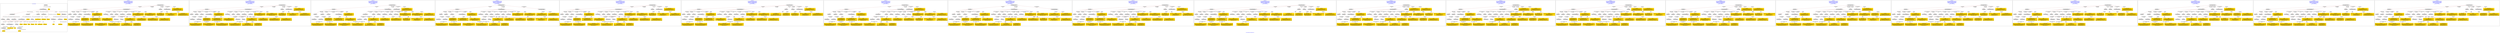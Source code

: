 digraph n0 {
fontcolor="blue"
remincross="true"
label="s23-s-national-portrait-gallery.json"
subgraph cluster_0 {
label="1-correct model"
n2[style="filled",color="white",fillcolor="lightgray",label="E12_Production1"];
n3[style="filled",color="white",fillcolor="lightgray",label="E21_Person1"];
n4[style="filled",color="white",fillcolor="lightgray",label="E55_Type2"];
n5[style="filled",color="white",fillcolor="lightgray",label="E52_Time-Span3"];
n6[style="filled",color="white",fillcolor="lightgray",label="E69_Death1"];
n7[style="filled",color="white",fillcolor="lightgray",label="E82_Actor_Appellation1"];
n8[style="filled",color="white",fillcolor="lightgray",label="E67_Birth1"];
n9[shape="plaintext",style="filled",fillcolor="gold",label="Artist_URI"];
n10[style="filled",color="white",fillcolor="lightgray",label="E21_Person2"];
n11[style="filled",color="white",fillcolor="lightgray",label="E82_Actor_Appellation2"];
n12[shape="plaintext",style="filled",fillcolor="gold",label="Description"];
n13[style="filled",color="white",fillcolor="lightgray",label="E22_Man-Made_Object1"];
n14[style="filled",color="white",fillcolor="lightgray",label="E55_Type3"];
n15[style="filled",color="white",fillcolor="lightgray",label="E54_Dimension1"];
n16[style="filled",color="white",fillcolor="lightgray",label="E40_Legal_Body1"];
n17[shape="plaintext",style="filled",fillcolor="gold",label="Object_URI"];
n18[style="filled",color="white",fillcolor="lightgray",label="E38_Image1"];
n19[shape="plaintext",style="filled",fillcolor="gold",label="Image"];
n20[shape="plaintext",style="filled",fillcolor="gold",label="Owner"];
n21[style="filled",color="white",fillcolor="lightgray",label="E52_Time-Span1"];
n22[shape="plaintext",style="filled",fillcolor="gold",label="BornDate"];
n23[style="filled",color="white",fillcolor="lightgray",label="E52_Time-Span2"];
n24[shape="plaintext",style="filled",fillcolor="gold",label="deathDate"];
n25[shape="plaintext",style="filled",fillcolor="gold",label="DateOfWork"];
n26[style="filled",color="white",fillcolor="lightgray",label="E52_Time-Span4"];
n27[shape="plaintext",style="filled",fillcolor="gold",label="AquisitionDate"];
n28[shape="plaintext",style="filled",fillcolor="gold",label="Dimension"];
n29[style="filled",color="white",fillcolor="lightgray",label="E55_Type1"];
n30[shape="plaintext",style="filled",fillcolor="gold",label="Classification_URI"];
n31[shape="plaintext",style="filled",fillcolor="gold",label="Classification"];
n32[shape="plaintext",style="filled",fillcolor="gold",label="Medium_URI"];
n33[shape="plaintext",style="filled",fillcolor="gold",label="Medium"];
n34[shape="plaintext",style="filled",fillcolor="gold",label="Subclassification_URI"];
n35[shape="plaintext",style="filled",fillcolor="gold",label="Subclassification"];
n36[shape="plaintext",style="filled",fillcolor="gold",label="Artist_Appellation_URI"];
n37[shape="plaintext",style="filled",fillcolor="gold",label="Artist"];
n38[shape="plaintext",style="filled",fillcolor="gold",label="values"];
n39[style="filled",color="white",fillcolor="lightgray",label="E8_Acquisition1"];
n40[shape="plaintext",style="filled",fillcolor="gold",label="CreditLine"];
}
subgraph cluster_1 {
label="candidate 0\nlink coherence:0.8378378378378378\nnode coherence:0.9142857142857143\nconfidence:0.47249514957994637\nmapping score:0.5039269546218869\ncost:135.99899\n-precision:0.49-recall:0.46"
n42[style="filled",color="white",fillcolor="lightgray",label="E12_Production1"];
n43[style="filled",color="white",fillcolor="lightgray",label="E52_Time-Span2"];
n44[style="filled",color="white",fillcolor="lightgray",label="E55_Type1"];
n45[style="filled",color="white",fillcolor="lightgray",label="E21_Person1"];
n46[style="filled",color="white",fillcolor="lightgray",label="E67_Birth1"];
n47[style="filled",color="white",fillcolor="lightgray",label="E69_Death1"];
n48[style="filled",color="white",fillcolor="lightgray",label="E74_Group1"];
n49[style="filled",color="white",fillcolor="lightgray",label="E82_Actor_Appellation1"];
n50[style="filled",color="white",fillcolor="lightgray",label="E22_Man-Made_Object1"];
n51[style="filled",color="white",fillcolor="lightgray",label="E35_Title1"];
n52[style="filled",color="white",fillcolor="lightgray",label="E38_Image1"];
n53[style="filled",color="white",fillcolor="lightgray",label="E54_Dimension1"];
n54[style="filled",color="white",fillcolor="lightgray",label="E8_Acquisition1"];
n55[style="filled",color="white",fillcolor="lightgray",label="E33_Linguistic_Object2"];
n56[style="filled",color="white",fillcolor="lightgray",label="E55_Type2"];
n57[style="filled",color="white",fillcolor="lightgray",label="E52_Time-Span1"];
n58[style="filled",color="white",fillcolor="lightgray",label="E52_Time-Span3"];
n59[style="filled",color="white",fillcolor="lightgray",label="E33_Linguistic_Object1"];
n60[shape="plaintext",style="filled",fillcolor="gold",label="Classification\n[E55_Type,classLink,0.36]\n[E55_Type,label,0.308]\n[E33_Linguistic_Object,P3_has_note,0.187]\n[E73_Information_Object,P3_has_note,0.145]"];
n61[shape="plaintext",style="filled",fillcolor="gold",label="DateOfWork\n[E52_Time-Span,P82_at_some_time_within,0.48]\n[E52_Time-Span,P82a_begin_of_the_begin,0.304]\n[E52_Time-Span,P82b_end_of_the_end,0.139]\n[E12_Production,P3_has_note,0.077]"];
n62[shape="plaintext",style="filled",fillcolor="gold",label="Artist_URI\n[E21_Person,classLink,0.392]\n[E82_Actor_Appellation,classLink,0.345]\n[E39_Actor,classLink,0.251]\n[E30_Right,P3_has_note,0.013]"];
n63[shape="plaintext",style="filled",fillcolor="gold",label="Description\n[E22_Man-Made_Object,P3_has_note,0.324]\n[E73_Information_Object,P3_has_note,0.302]\n[E33_Linguistic_Object,P3_has_note,0.273]\n[E35_Title,label,0.1]"];
n64[shape="plaintext",style="filled",fillcolor="gold",label="Artist_Appellation_URI\n[E82_Actor_Appellation,classLink,0.898]\n[E21_Person,classLink,0.06]\n[E39_Actor,classLink,0.039]\n[E22_Man-Made_Object,P3_has_note,0.003]"];
n65[shape="plaintext",style="filled",fillcolor="gold",label="Subclassification_URI\n[E55_Type,classLink,0.487]\n[E74_Group,classLink,0.21]\n[E57_Material,classLink,0.187]\n[E55_Type,label,0.115]"];
n66[shape="plaintext",style="filled",fillcolor="gold",label="CreditLine\n[E8_Acquisition,P3_has_note,0.542]\n[E30_Right,P3_has_note,0.235]\n[E22_Man-Made_Object,P3_has_note,0.116]\n[E33_Linguistic_Object,P3_has_note,0.108]"];
n67[shape="plaintext",style="filled",fillcolor="gold",label="Image\n[E38_Image,classLink,0.831]\n[E78_Collection,classLink,0.095]\n[E22_Man-Made_Object,classLink,0.038]\n[E21_Person,classLink,0.036]"];
n68[shape="plaintext",style="filled",fillcolor="gold",label="AquisitionDate\n[E52_Time-Span,P82b_end_of_the_end,0.374]\n[E52_Time-Span,P82_at_some_time_within,0.266]\n[E12_Production,P3_has_note,0.25]\n[E35_Title,label,0.11]"];
n69[shape="plaintext",style="filled",fillcolor="gold",label="Subclassification\n[E30_Right,P3_has_note,0.492]\n[E33_Linguistic_Object,P3_has_note,0.18]\n[E8_Acquisition,P3_has_note,0.174]\n[E22_Man-Made_Object,P3_has_note,0.154]"];
n70[shape="plaintext",style="filled",fillcolor="gold",label="Medium_URI\n[E55_Type,classLink,0.418]\n[E57_Material,classLink,0.373]\n[E74_Group,classLink,0.183]\n[E55_Type,label,0.026]"];
n71[shape="plaintext",style="filled",fillcolor="gold",label="Artist\n[E82_Actor_Appellation,label,0.64]\n[E8_Acquisition,P3_has_note,0.126]\n[E22_Man-Made_Object,P3_has_note,0.125]\n[E35_Title,label,0.108]"];
n72[shape="plaintext",style="filled",fillcolor="gold",label="Owner\n[E8_Acquisition,P3_has_note,0.593]\n[E30_Right,P3_has_note,0.176]\n[E33_Linguistic_Object,P3_has_note,0.116]\n[E22_Man-Made_Object,P3_has_note,0.115]"];
n73[shape="plaintext",style="filled",fillcolor="gold",label="deathDate\n[E52_Time-Span,P82_at_some_time_within,0.487]\n[E12_Production,P3_has_note,0.202]\n[E52_Time-Span,P82b_end_of_the_end,0.188]\n[E34_Inscription,P3_has_note,0.123]"];
n74[shape="plaintext",style="filled",fillcolor="gold",label="Object_URI\n[E22_Man-Made_Object,classLink,0.96]\n[E22_Man-Made_Object,P3_has_note,0.017]\n[E73_Information_Object,P3_has_note,0.013]\n[E35_Title,label,0.009]"];
n75[shape="plaintext",style="filled",fillcolor="gold",label="Medium\n[E29_Design_or_Procedure,P3_has_note,0.337]\n[E57_Material,label,0.278]\n[E55_Type,label,0.214]\n[E57_Material,classLink,0.172]"];
n76[shape="plaintext",style="filled",fillcolor="gold",label="Dimension\n[E54_Dimension,P3_has_note,0.707]\n[E22_Man-Made_Object,classLink,0.111]\n[E22_Man-Made_Object,P3_has_note,0.101]\n[E34_Inscription,P3_has_note,0.081]"];
n77[shape="plaintext",style="filled",fillcolor="gold",label="BornDate\n[E52_Time-Span,P82_at_some_time_within,0.551]\n[E52_Time-Span,P82a_begin_of_the_begin,0.223]\n[E22_Man-Made_Object,P3_has_note,0.115]\n[E34_Inscription,P3_has_note,0.111]"];
n78[shape="plaintext",style="filled",fillcolor="gold",label="Classification_URI\n[E55_Type,classLink,0.561]\n[E74_Group,classLink,0.154]\n[E55_Type,label,0.148]\n[E57_Material,classLink,0.137]"];
n79[shape="plaintext",style="filled",fillcolor="gold",label="values\n[E82_Actor_Appellation,label,0.462]\n[E35_Title,label,0.213]\n[E8_Acquisition,P3_has_note,0.165]\n[E22_Man-Made_Object,P3_has_note,0.159]"];
}
subgraph cluster_2 {
label="candidate 1\nlink coherence:0.8378378378378378\nnode coherence:0.9142857142857143\nconfidence:0.47249514957994637\nmapping score:0.5039269546218869\ncost:234.99899\n-precision:0.49-recall:0.46"
n81[style="filled",color="white",fillcolor="lightgray",label="E12_Production1"];
n82[style="filled",color="white",fillcolor="lightgray",label="E52_Time-Span2"];
n83[style="filled",color="white",fillcolor="lightgray",label="E55_Type1"];
n84[style="filled",color="white",fillcolor="lightgray",label="E21_Person1"];
n85[style="filled",color="white",fillcolor="lightgray",label="E67_Birth1"];
n86[style="filled",color="white",fillcolor="lightgray",label="E69_Death1"];
n87[style="filled",color="white",fillcolor="lightgray",label="E74_Group1"];
n88[style="filled",color="white",fillcolor="lightgray",label="E82_Actor_Appellation1"];
n89[style="filled",color="white",fillcolor="lightgray",label="E22_Man-Made_Object1"];
n90[style="filled",color="white",fillcolor="lightgray",label="E35_Title1"];
n91[style="filled",color="white",fillcolor="lightgray",label="E38_Image1"];
n92[style="filled",color="white",fillcolor="lightgray",label="E54_Dimension1"];
n93[style="filled",color="white",fillcolor="lightgray",label="E8_Acquisition1"];
n94[style="filled",color="white",fillcolor="lightgray",label="E33_Linguistic_Object2"];
n95[style="filled",color="white",fillcolor="lightgray",label="E55_Type2"];
n96[style="filled",color="white",fillcolor="lightgray",label="E52_Time-Span1"];
n97[style="filled",color="white",fillcolor="lightgray",label="E52_Time-Span3"];
n98[style="filled",color="white",fillcolor="lightgray",label="E33_Linguistic_Object1"];
n99[shape="plaintext",style="filled",fillcolor="gold",label="Classification\n[E55_Type,classLink,0.36]\n[E55_Type,label,0.308]\n[E33_Linguistic_Object,P3_has_note,0.187]\n[E73_Information_Object,P3_has_note,0.145]"];
n100[shape="plaintext",style="filled",fillcolor="gold",label="DateOfWork\n[E52_Time-Span,P82_at_some_time_within,0.48]\n[E52_Time-Span,P82a_begin_of_the_begin,0.304]\n[E52_Time-Span,P82b_end_of_the_end,0.139]\n[E12_Production,P3_has_note,0.077]"];
n101[shape="plaintext",style="filled",fillcolor="gold",label="Artist_URI\n[E21_Person,classLink,0.392]\n[E82_Actor_Appellation,classLink,0.345]\n[E39_Actor,classLink,0.251]\n[E30_Right,P3_has_note,0.013]"];
n102[shape="plaintext",style="filled",fillcolor="gold",label="Description\n[E22_Man-Made_Object,P3_has_note,0.324]\n[E73_Information_Object,P3_has_note,0.302]\n[E33_Linguistic_Object,P3_has_note,0.273]\n[E35_Title,label,0.1]"];
n103[shape="plaintext",style="filled",fillcolor="gold",label="Artist_Appellation_URI\n[E82_Actor_Appellation,classLink,0.898]\n[E21_Person,classLink,0.06]\n[E39_Actor,classLink,0.039]\n[E22_Man-Made_Object,P3_has_note,0.003]"];
n104[shape="plaintext",style="filled",fillcolor="gold",label="Subclassification_URI\n[E55_Type,classLink,0.487]\n[E74_Group,classLink,0.21]\n[E57_Material,classLink,0.187]\n[E55_Type,label,0.115]"];
n105[shape="plaintext",style="filled",fillcolor="gold",label="CreditLine\n[E8_Acquisition,P3_has_note,0.542]\n[E30_Right,P3_has_note,0.235]\n[E22_Man-Made_Object,P3_has_note,0.116]\n[E33_Linguistic_Object,P3_has_note,0.108]"];
n106[shape="plaintext",style="filled",fillcolor="gold",label="Image\n[E38_Image,classLink,0.831]\n[E78_Collection,classLink,0.095]\n[E22_Man-Made_Object,classLink,0.038]\n[E21_Person,classLink,0.036]"];
n107[shape="plaintext",style="filled",fillcolor="gold",label="Subclassification\n[E30_Right,P3_has_note,0.492]\n[E33_Linguistic_Object,P3_has_note,0.18]\n[E8_Acquisition,P3_has_note,0.174]\n[E22_Man-Made_Object,P3_has_note,0.154]"];
n108[shape="plaintext",style="filled",fillcolor="gold",label="Medium_URI\n[E55_Type,classLink,0.418]\n[E57_Material,classLink,0.373]\n[E74_Group,classLink,0.183]\n[E55_Type,label,0.026]"];
n109[shape="plaintext",style="filled",fillcolor="gold",label="Artist\n[E82_Actor_Appellation,label,0.64]\n[E8_Acquisition,P3_has_note,0.126]\n[E22_Man-Made_Object,P3_has_note,0.125]\n[E35_Title,label,0.108]"];
n110[shape="plaintext",style="filled",fillcolor="gold",label="Owner\n[E8_Acquisition,P3_has_note,0.593]\n[E30_Right,P3_has_note,0.176]\n[E33_Linguistic_Object,P3_has_note,0.116]\n[E22_Man-Made_Object,P3_has_note,0.115]"];
n111[shape="plaintext",style="filled",fillcolor="gold",label="deathDate\n[E52_Time-Span,P82_at_some_time_within,0.487]\n[E12_Production,P3_has_note,0.202]\n[E52_Time-Span,P82b_end_of_the_end,0.188]\n[E34_Inscription,P3_has_note,0.123]"];
n112[shape="plaintext",style="filled",fillcolor="gold",label="Object_URI\n[E22_Man-Made_Object,classLink,0.96]\n[E22_Man-Made_Object,P3_has_note,0.017]\n[E73_Information_Object,P3_has_note,0.013]\n[E35_Title,label,0.009]"];
n113[shape="plaintext",style="filled",fillcolor="gold",label="Medium\n[E29_Design_or_Procedure,P3_has_note,0.337]\n[E57_Material,label,0.278]\n[E55_Type,label,0.214]\n[E57_Material,classLink,0.172]"];
n114[shape="plaintext",style="filled",fillcolor="gold",label="Dimension\n[E54_Dimension,P3_has_note,0.707]\n[E22_Man-Made_Object,classLink,0.111]\n[E22_Man-Made_Object,P3_has_note,0.101]\n[E34_Inscription,P3_has_note,0.081]"];
n115[shape="plaintext",style="filled",fillcolor="gold",label="BornDate\n[E52_Time-Span,P82_at_some_time_within,0.551]\n[E52_Time-Span,P82a_begin_of_the_begin,0.223]\n[E22_Man-Made_Object,P3_has_note,0.115]\n[E34_Inscription,P3_has_note,0.111]"];
n116[shape="plaintext",style="filled",fillcolor="gold",label="Classification_URI\n[E55_Type,classLink,0.561]\n[E74_Group,classLink,0.154]\n[E55_Type,label,0.148]\n[E57_Material,classLink,0.137]"];
n117[shape="plaintext",style="filled",fillcolor="gold",label="values\n[E82_Actor_Appellation,label,0.462]\n[E35_Title,label,0.213]\n[E8_Acquisition,P3_has_note,0.165]\n[E22_Man-Made_Object,P3_has_note,0.159]"];
n118[shape="plaintext",style="filled",fillcolor="gold",label="AquisitionDate\n[E52_Time-Span,P82b_end_of_the_end,0.374]\n[E52_Time-Span,P82_at_some_time_within,0.266]\n[E12_Production,P3_has_note,0.25]\n[E35_Title,label,0.11]"];
}
subgraph cluster_3 {
label="candidate 10\nlink coherence:0.8108108108108109\nnode coherence:0.9142857142857143\nconfidence:0.47249514957994637\nmapping score:0.5039269546218869\ncost:135.99897\n-precision:0.49-recall:0.46"
n120[style="filled",color="white",fillcolor="lightgray",label="E12_Production1"];
n121[style="filled",color="white",fillcolor="lightgray",label="E52_Time-Span2"];
n122[style="filled",color="white",fillcolor="lightgray",label="E55_Type1"];
n123[style="filled",color="white",fillcolor="lightgray",label="E21_Person1"];
n124[style="filled",color="white",fillcolor="lightgray",label="E67_Birth1"];
n125[style="filled",color="white",fillcolor="lightgray",label="E69_Death1"];
n126[style="filled",color="white",fillcolor="lightgray",label="E74_Group1"];
n127[style="filled",color="white",fillcolor="lightgray",label="E82_Actor_Appellation1"];
n128[style="filled",color="white",fillcolor="lightgray",label="E22_Man-Made_Object1"];
n129[style="filled",color="white",fillcolor="lightgray",label="E35_Title1"];
n130[style="filled",color="white",fillcolor="lightgray",label="E38_Image1"];
n131[style="filled",color="white",fillcolor="lightgray",label="E54_Dimension1"];
n132[style="filled",color="white",fillcolor="lightgray",label="E55_Type2"];
n133[style="filled",color="white",fillcolor="lightgray",label="E8_Acquisition1"];
n134[style="filled",color="white",fillcolor="lightgray",label="E33_Linguistic_Object1"];
n135[style="filled",color="white",fillcolor="lightgray",label="E52_Time-Span1"];
n136[style="filled",color="white",fillcolor="lightgray",label="E52_Time-Span3"];
n137[style="filled",color="white",fillcolor="lightgray",label="E33_Linguistic_Object2"];
n138[shape="plaintext",style="filled",fillcolor="gold",label="Classification\n[E55_Type,classLink,0.36]\n[E55_Type,label,0.308]\n[E33_Linguistic_Object,P3_has_note,0.187]\n[E73_Information_Object,P3_has_note,0.145]"];
n139[shape="plaintext",style="filled",fillcolor="gold",label="DateOfWork\n[E52_Time-Span,P82_at_some_time_within,0.48]\n[E52_Time-Span,P82a_begin_of_the_begin,0.304]\n[E52_Time-Span,P82b_end_of_the_end,0.139]\n[E12_Production,P3_has_note,0.077]"];
n140[shape="plaintext",style="filled",fillcolor="gold",label="Artist_URI\n[E21_Person,classLink,0.392]\n[E82_Actor_Appellation,classLink,0.345]\n[E39_Actor,classLink,0.251]\n[E30_Right,P3_has_note,0.013]"];
n141[shape="plaintext",style="filled",fillcolor="gold",label="Description\n[E22_Man-Made_Object,P3_has_note,0.324]\n[E73_Information_Object,P3_has_note,0.302]\n[E33_Linguistic_Object,P3_has_note,0.273]\n[E35_Title,label,0.1]"];
n142[shape="plaintext",style="filled",fillcolor="gold",label="Artist_Appellation_URI\n[E82_Actor_Appellation,classLink,0.898]\n[E21_Person,classLink,0.06]\n[E39_Actor,classLink,0.039]\n[E22_Man-Made_Object,P3_has_note,0.003]"];
n143[shape="plaintext",style="filled",fillcolor="gold",label="Subclassification_URI\n[E55_Type,classLink,0.487]\n[E74_Group,classLink,0.21]\n[E57_Material,classLink,0.187]\n[E55_Type,label,0.115]"];
n144[shape="plaintext",style="filled",fillcolor="gold",label="CreditLine\n[E8_Acquisition,P3_has_note,0.542]\n[E30_Right,P3_has_note,0.235]\n[E22_Man-Made_Object,P3_has_note,0.116]\n[E33_Linguistic_Object,P3_has_note,0.108]"];
n145[shape="plaintext",style="filled",fillcolor="gold",label="Image\n[E38_Image,classLink,0.831]\n[E78_Collection,classLink,0.095]\n[E22_Man-Made_Object,classLink,0.038]\n[E21_Person,classLink,0.036]"];
n146[shape="plaintext",style="filled",fillcolor="gold",label="AquisitionDate\n[E52_Time-Span,P82b_end_of_the_end,0.374]\n[E52_Time-Span,P82_at_some_time_within,0.266]\n[E12_Production,P3_has_note,0.25]\n[E35_Title,label,0.11]"];
n147[shape="plaintext",style="filled",fillcolor="gold",label="Subclassification\n[E30_Right,P3_has_note,0.492]\n[E33_Linguistic_Object,P3_has_note,0.18]\n[E8_Acquisition,P3_has_note,0.174]\n[E22_Man-Made_Object,P3_has_note,0.154]"];
n148[shape="plaintext",style="filled",fillcolor="gold",label="Medium_URI\n[E55_Type,classLink,0.418]\n[E57_Material,classLink,0.373]\n[E74_Group,classLink,0.183]\n[E55_Type,label,0.026]"];
n149[shape="plaintext",style="filled",fillcolor="gold",label="Artist\n[E82_Actor_Appellation,label,0.64]\n[E8_Acquisition,P3_has_note,0.126]\n[E22_Man-Made_Object,P3_has_note,0.125]\n[E35_Title,label,0.108]"];
n150[shape="plaintext",style="filled",fillcolor="gold",label="Owner\n[E8_Acquisition,P3_has_note,0.593]\n[E30_Right,P3_has_note,0.176]\n[E33_Linguistic_Object,P3_has_note,0.116]\n[E22_Man-Made_Object,P3_has_note,0.115]"];
n151[shape="plaintext",style="filled",fillcolor="gold",label="deathDate\n[E52_Time-Span,P82_at_some_time_within,0.487]\n[E12_Production,P3_has_note,0.202]\n[E52_Time-Span,P82b_end_of_the_end,0.188]\n[E34_Inscription,P3_has_note,0.123]"];
n152[shape="plaintext",style="filled",fillcolor="gold",label="Object_URI\n[E22_Man-Made_Object,classLink,0.96]\n[E22_Man-Made_Object,P3_has_note,0.017]\n[E73_Information_Object,P3_has_note,0.013]\n[E35_Title,label,0.009]"];
n153[shape="plaintext",style="filled",fillcolor="gold",label="Medium\n[E29_Design_or_Procedure,P3_has_note,0.337]\n[E57_Material,label,0.278]\n[E55_Type,label,0.214]\n[E57_Material,classLink,0.172]"];
n154[shape="plaintext",style="filled",fillcolor="gold",label="Dimension\n[E54_Dimension,P3_has_note,0.707]\n[E22_Man-Made_Object,classLink,0.111]\n[E22_Man-Made_Object,P3_has_note,0.101]\n[E34_Inscription,P3_has_note,0.081]"];
n155[shape="plaintext",style="filled",fillcolor="gold",label="BornDate\n[E52_Time-Span,P82_at_some_time_within,0.551]\n[E52_Time-Span,P82a_begin_of_the_begin,0.223]\n[E22_Man-Made_Object,P3_has_note,0.115]\n[E34_Inscription,P3_has_note,0.111]"];
n156[shape="plaintext",style="filled",fillcolor="gold",label="Classification_URI\n[E55_Type,classLink,0.561]\n[E74_Group,classLink,0.154]\n[E55_Type,label,0.148]\n[E57_Material,classLink,0.137]"];
n157[shape="plaintext",style="filled",fillcolor="gold",label="values\n[E82_Actor_Appellation,label,0.462]\n[E35_Title,label,0.213]\n[E8_Acquisition,P3_has_note,0.165]\n[E22_Man-Made_Object,P3_has_note,0.159]"];
}
subgraph cluster_4 {
label="candidate 11\nlink coherence:0.8108108108108109\nnode coherence:0.8823529411764706\nconfidence:0.47249514957994637\nmapping score:0.501616030252139\ncost:135.99897\n-precision:0.49-recall:0.46"
n159[style="filled",color="white",fillcolor="lightgray",label="E12_Production1"];
n160[style="filled",color="white",fillcolor="lightgray",label="E52_Time-Span2"];
n161[style="filled",color="white",fillcolor="lightgray",label="E55_Type1"];
n162[style="filled",color="white",fillcolor="lightgray",label="E21_Person1"];
n163[style="filled",color="white",fillcolor="lightgray",label="E67_Birth1"];
n164[style="filled",color="white",fillcolor="lightgray",label="E69_Death1"];
n165[style="filled",color="white",fillcolor="lightgray",label="E74_Group1"];
n166[style="filled",color="white",fillcolor="lightgray",label="E82_Actor_Appellation1"];
n167[style="filled",color="white",fillcolor="lightgray",label="E22_Man-Made_Object1"];
n168[style="filled",color="white",fillcolor="lightgray",label="E35_Title1"];
n169[style="filled",color="white",fillcolor="lightgray",label="E38_Image1"];
n170[style="filled",color="white",fillcolor="lightgray",label="E54_Dimension1"];
n171[style="filled",color="white",fillcolor="lightgray",label="E55_Type2"];
n172[style="filled",color="white",fillcolor="lightgray",label="E8_Acquisition1"];
n173[style="filled",color="white",fillcolor="lightgray",label="E33_Linguistic_Object1"];
n174[style="filled",color="white",fillcolor="lightgray",label="E52_Time-Span1"];
n175[style="filled",color="white",fillcolor="lightgray",label="E52_Time-Span3"];
n176[style="filled",color="white",fillcolor="lightgray",label="E33_Linguistic_Object2"];
n177[shape="plaintext",style="filled",fillcolor="gold",label="Classification\n[E55_Type,classLink,0.36]\n[E55_Type,label,0.308]\n[E33_Linguistic_Object,P3_has_note,0.187]\n[E73_Information_Object,P3_has_note,0.145]"];
n178[shape="plaintext",style="filled",fillcolor="gold",label="DateOfWork\n[E52_Time-Span,P82_at_some_time_within,0.48]\n[E52_Time-Span,P82a_begin_of_the_begin,0.304]\n[E52_Time-Span,P82b_end_of_the_end,0.139]\n[E12_Production,P3_has_note,0.077]"];
n179[shape="plaintext",style="filled",fillcolor="gold",label="Artist_URI\n[E21_Person,classLink,0.392]\n[E82_Actor_Appellation,classLink,0.345]\n[E39_Actor,classLink,0.251]\n[E30_Right,P3_has_note,0.013]"];
n180[shape="plaintext",style="filled",fillcolor="gold",label="Description\n[E22_Man-Made_Object,P3_has_note,0.324]\n[E73_Information_Object,P3_has_note,0.302]\n[E33_Linguistic_Object,P3_has_note,0.273]\n[E35_Title,label,0.1]"];
n181[shape="plaintext",style="filled",fillcolor="gold",label="Artist_Appellation_URI\n[E82_Actor_Appellation,classLink,0.898]\n[E21_Person,classLink,0.06]\n[E39_Actor,classLink,0.039]\n[E22_Man-Made_Object,P3_has_note,0.003]"];
n182[shape="plaintext",style="filled",fillcolor="gold",label="Subclassification_URI\n[E55_Type,classLink,0.487]\n[E74_Group,classLink,0.21]\n[E57_Material,classLink,0.187]\n[E55_Type,label,0.115]"];
n183[shape="plaintext",style="filled",fillcolor="gold",label="CreditLine\n[E8_Acquisition,P3_has_note,0.542]\n[E30_Right,P3_has_note,0.235]\n[E22_Man-Made_Object,P3_has_note,0.116]\n[E33_Linguistic_Object,P3_has_note,0.108]"];
n184[shape="plaintext",style="filled",fillcolor="gold",label="Image\n[E38_Image,classLink,0.831]\n[E78_Collection,classLink,0.095]\n[E22_Man-Made_Object,classLink,0.038]\n[E21_Person,classLink,0.036]"];
n185[shape="plaintext",style="filled",fillcolor="gold",label="AquisitionDate\n[E52_Time-Span,P82b_end_of_the_end,0.374]\n[E52_Time-Span,P82_at_some_time_within,0.266]\n[E12_Production,P3_has_note,0.25]\n[E35_Title,label,0.11]"];
n186[shape="plaintext",style="filled",fillcolor="gold",label="Medium_URI\n[E55_Type,classLink,0.418]\n[E57_Material,classLink,0.373]\n[E74_Group,classLink,0.183]\n[E55_Type,label,0.026]"];
n187[shape="plaintext",style="filled",fillcolor="gold",label="Artist\n[E82_Actor_Appellation,label,0.64]\n[E8_Acquisition,P3_has_note,0.126]\n[E22_Man-Made_Object,P3_has_note,0.125]\n[E35_Title,label,0.108]"];
n188[shape="plaintext",style="filled",fillcolor="gold",label="Owner\n[E8_Acquisition,P3_has_note,0.593]\n[E30_Right,P3_has_note,0.176]\n[E33_Linguistic_Object,P3_has_note,0.116]\n[E22_Man-Made_Object,P3_has_note,0.115]"];
n189[shape="plaintext",style="filled",fillcolor="gold",label="deathDate\n[E52_Time-Span,P82_at_some_time_within,0.487]\n[E12_Production,P3_has_note,0.202]\n[E52_Time-Span,P82b_end_of_the_end,0.188]\n[E34_Inscription,P3_has_note,0.123]"];
n190[shape="plaintext",style="filled",fillcolor="gold",label="Object_URI\n[E22_Man-Made_Object,classLink,0.96]\n[E22_Man-Made_Object,P3_has_note,0.017]\n[E73_Information_Object,P3_has_note,0.013]\n[E35_Title,label,0.009]"];
n191[shape="plaintext",style="filled",fillcolor="gold",label="Subclassification\n[E30_Right,P3_has_note,0.492]\n[E33_Linguistic_Object,P3_has_note,0.18]\n[E8_Acquisition,P3_has_note,0.174]\n[E22_Man-Made_Object,P3_has_note,0.154]"];
n192[shape="plaintext",style="filled",fillcolor="gold",label="Medium\n[E29_Design_or_Procedure,P3_has_note,0.337]\n[E57_Material,label,0.278]\n[E55_Type,label,0.214]\n[E57_Material,classLink,0.172]"];
n193[shape="plaintext",style="filled",fillcolor="gold",label="Dimension\n[E54_Dimension,P3_has_note,0.707]\n[E22_Man-Made_Object,classLink,0.111]\n[E22_Man-Made_Object,P3_has_note,0.101]\n[E34_Inscription,P3_has_note,0.081]"];
n194[shape="plaintext",style="filled",fillcolor="gold",label="BornDate\n[E52_Time-Span,P82_at_some_time_within,0.551]\n[E52_Time-Span,P82a_begin_of_the_begin,0.223]\n[E22_Man-Made_Object,P3_has_note,0.115]\n[E34_Inscription,P3_has_note,0.111]"];
n195[shape="plaintext",style="filled",fillcolor="gold",label="Classification_URI\n[E55_Type,classLink,0.561]\n[E74_Group,classLink,0.154]\n[E55_Type,label,0.148]\n[E57_Material,classLink,0.137]"];
n196[shape="plaintext",style="filled",fillcolor="gold",label="values\n[E82_Actor_Appellation,label,0.462]\n[E35_Title,label,0.213]\n[E8_Acquisition,P3_has_note,0.165]\n[E22_Man-Made_Object,P3_has_note,0.159]"];
}
subgraph cluster_5 {
label="candidate 12\nlink coherence:0.8108108108108109\nnode coherence:0.9142857142857143\nconfidence:0.47249514957994637\nmapping score:0.5039269546218869\ncost:135.99901\n-precision:0.49-recall:0.46"
n198[style="filled",color="white",fillcolor="lightgray",label="E12_Production1"];
n199[style="filled",color="white",fillcolor="lightgray",label="E52_Time-Span2"];
n200[style="filled",color="white",fillcolor="lightgray",label="E55_Type1"];
n201[style="filled",color="white",fillcolor="lightgray",label="E21_Person1"];
n202[style="filled",color="white",fillcolor="lightgray",label="E67_Birth1"];
n203[style="filled",color="white",fillcolor="lightgray",label="E69_Death1"];
n204[style="filled",color="white",fillcolor="lightgray",label="E74_Group1"];
n205[style="filled",color="white",fillcolor="lightgray",label="E82_Actor_Appellation1"];
n206[style="filled",color="white",fillcolor="lightgray",label="E22_Man-Made_Object1"];
n207[style="filled",color="white",fillcolor="lightgray",label="E35_Title1"];
n208[style="filled",color="white",fillcolor="lightgray",label="E38_Image1"];
n209[style="filled",color="white",fillcolor="lightgray",label="E54_Dimension1"];
n210[style="filled",color="white",fillcolor="lightgray",label="E8_Acquisition1"];
n211[style="filled",color="white",fillcolor="lightgray",label="E33_Linguistic_Object1"];
n212[style="filled",color="white",fillcolor="lightgray",label="E55_Type2"];
n213[style="filled",color="white",fillcolor="lightgray",label="E52_Time-Span1"];
n214[style="filled",color="white",fillcolor="lightgray",label="E52_Time-Span3"];
n215[style="filled",color="white",fillcolor="lightgray",label="E33_Linguistic_Object2"];
n216[shape="plaintext",style="filled",fillcolor="gold",label="Classification\n[E55_Type,classLink,0.36]\n[E55_Type,label,0.308]\n[E33_Linguistic_Object,P3_has_note,0.187]\n[E73_Information_Object,P3_has_note,0.145]"];
n217[shape="plaintext",style="filled",fillcolor="gold",label="DateOfWork\n[E52_Time-Span,P82_at_some_time_within,0.48]\n[E52_Time-Span,P82a_begin_of_the_begin,0.304]\n[E52_Time-Span,P82b_end_of_the_end,0.139]\n[E12_Production,P3_has_note,0.077]"];
n218[shape="plaintext",style="filled",fillcolor="gold",label="Artist_URI\n[E21_Person,classLink,0.392]\n[E82_Actor_Appellation,classLink,0.345]\n[E39_Actor,classLink,0.251]\n[E30_Right,P3_has_note,0.013]"];
n219[shape="plaintext",style="filled",fillcolor="gold",label="Description\n[E22_Man-Made_Object,P3_has_note,0.324]\n[E73_Information_Object,P3_has_note,0.302]\n[E33_Linguistic_Object,P3_has_note,0.273]\n[E35_Title,label,0.1]"];
n220[shape="plaintext",style="filled",fillcolor="gold",label="Artist_Appellation_URI\n[E82_Actor_Appellation,classLink,0.898]\n[E21_Person,classLink,0.06]\n[E39_Actor,classLink,0.039]\n[E22_Man-Made_Object,P3_has_note,0.003]"];
n221[shape="plaintext",style="filled",fillcolor="gold",label="Subclassification_URI\n[E55_Type,classLink,0.487]\n[E74_Group,classLink,0.21]\n[E57_Material,classLink,0.187]\n[E55_Type,label,0.115]"];
n222[shape="plaintext",style="filled",fillcolor="gold",label="CreditLine\n[E8_Acquisition,P3_has_note,0.542]\n[E30_Right,P3_has_note,0.235]\n[E22_Man-Made_Object,P3_has_note,0.116]\n[E33_Linguistic_Object,P3_has_note,0.108]"];
n223[shape="plaintext",style="filled",fillcolor="gold",label="Image\n[E38_Image,classLink,0.831]\n[E78_Collection,classLink,0.095]\n[E22_Man-Made_Object,classLink,0.038]\n[E21_Person,classLink,0.036]"];
n224[shape="plaintext",style="filled",fillcolor="gold",label="AquisitionDate\n[E52_Time-Span,P82b_end_of_the_end,0.374]\n[E52_Time-Span,P82_at_some_time_within,0.266]\n[E12_Production,P3_has_note,0.25]\n[E35_Title,label,0.11]"];
n225[shape="plaintext",style="filled",fillcolor="gold",label="Subclassification\n[E30_Right,P3_has_note,0.492]\n[E33_Linguistic_Object,P3_has_note,0.18]\n[E8_Acquisition,P3_has_note,0.174]\n[E22_Man-Made_Object,P3_has_note,0.154]"];
n226[shape="plaintext",style="filled",fillcolor="gold",label="Medium_URI\n[E55_Type,classLink,0.418]\n[E57_Material,classLink,0.373]\n[E74_Group,classLink,0.183]\n[E55_Type,label,0.026]"];
n227[shape="plaintext",style="filled",fillcolor="gold",label="Artist\n[E82_Actor_Appellation,label,0.64]\n[E8_Acquisition,P3_has_note,0.126]\n[E22_Man-Made_Object,P3_has_note,0.125]\n[E35_Title,label,0.108]"];
n228[shape="plaintext",style="filled",fillcolor="gold",label="Owner\n[E8_Acquisition,P3_has_note,0.593]\n[E30_Right,P3_has_note,0.176]\n[E33_Linguistic_Object,P3_has_note,0.116]\n[E22_Man-Made_Object,P3_has_note,0.115]"];
n229[shape="plaintext",style="filled",fillcolor="gold",label="deathDate\n[E52_Time-Span,P82_at_some_time_within,0.487]\n[E12_Production,P3_has_note,0.202]\n[E52_Time-Span,P82b_end_of_the_end,0.188]\n[E34_Inscription,P3_has_note,0.123]"];
n230[shape="plaintext",style="filled",fillcolor="gold",label="Object_URI\n[E22_Man-Made_Object,classLink,0.96]\n[E22_Man-Made_Object,P3_has_note,0.017]\n[E73_Information_Object,P3_has_note,0.013]\n[E35_Title,label,0.009]"];
n231[shape="plaintext",style="filled",fillcolor="gold",label="Medium\n[E29_Design_or_Procedure,P3_has_note,0.337]\n[E57_Material,label,0.278]\n[E55_Type,label,0.214]\n[E57_Material,classLink,0.172]"];
n232[shape="plaintext",style="filled",fillcolor="gold",label="Dimension\n[E54_Dimension,P3_has_note,0.707]\n[E22_Man-Made_Object,classLink,0.111]\n[E22_Man-Made_Object,P3_has_note,0.101]\n[E34_Inscription,P3_has_note,0.081]"];
n233[shape="plaintext",style="filled",fillcolor="gold",label="BornDate\n[E52_Time-Span,P82_at_some_time_within,0.551]\n[E52_Time-Span,P82a_begin_of_the_begin,0.223]\n[E22_Man-Made_Object,P3_has_note,0.115]\n[E34_Inscription,P3_has_note,0.111]"];
n234[shape="plaintext",style="filled",fillcolor="gold",label="Classification_URI\n[E55_Type,classLink,0.561]\n[E74_Group,classLink,0.154]\n[E55_Type,label,0.148]\n[E57_Material,classLink,0.137]"];
n235[shape="plaintext",style="filled",fillcolor="gold",label="values\n[E82_Actor_Appellation,label,0.462]\n[E35_Title,label,0.213]\n[E8_Acquisition,P3_has_note,0.165]\n[E22_Man-Made_Object,P3_has_note,0.159]"];
}
subgraph cluster_6 {
label="candidate 13\nlink coherence:0.8108108108108109\nnode coherence:0.9142857142857143\nconfidence:0.47249514957994637\nmapping score:0.5039269546218869\ncost:135.99907\n-precision:0.49-recall:0.46"
n237[style="filled",color="white",fillcolor="lightgray",label="E12_Production1"];
n238[style="filled",color="white",fillcolor="lightgray",label="E52_Time-Span2"];
n239[style="filled",color="white",fillcolor="lightgray",label="E21_Person1"];
n240[style="filled",color="white",fillcolor="lightgray",label="E67_Birth1"];
n241[style="filled",color="white",fillcolor="lightgray",label="E69_Death1"];
n242[style="filled",color="white",fillcolor="lightgray",label="E74_Group1"];
n243[style="filled",color="white",fillcolor="lightgray",label="E82_Actor_Appellation1"];
n244[style="filled",color="white",fillcolor="lightgray",label="E22_Man-Made_Object1"];
n245[style="filled",color="white",fillcolor="lightgray",label="E35_Title1"];
n246[style="filled",color="white",fillcolor="lightgray",label="E38_Image1"];
n247[style="filled",color="white",fillcolor="lightgray",label="E54_Dimension1"];
n248[style="filled",color="white",fillcolor="lightgray",label="E8_Acquisition1"];
n249[style="filled",color="white",fillcolor="lightgray",label="E33_Linguistic_Object2"];
n250[style="filled",color="white",fillcolor="lightgray",label="E55_Type1"];
n251[style="filled",color="white",fillcolor="lightgray",label="E55_Type2"];
n252[style="filled",color="white",fillcolor="lightgray",label="E52_Time-Span1"];
n253[style="filled",color="white",fillcolor="lightgray",label="E52_Time-Span3"];
n254[style="filled",color="white",fillcolor="lightgray",label="E33_Linguistic_Object1"];
n255[shape="plaintext",style="filled",fillcolor="gold",label="Classification\n[E55_Type,classLink,0.36]\n[E55_Type,label,0.308]\n[E33_Linguistic_Object,P3_has_note,0.187]\n[E73_Information_Object,P3_has_note,0.145]"];
n256[shape="plaintext",style="filled",fillcolor="gold",label="DateOfWork\n[E52_Time-Span,P82_at_some_time_within,0.48]\n[E52_Time-Span,P82a_begin_of_the_begin,0.304]\n[E52_Time-Span,P82b_end_of_the_end,0.139]\n[E12_Production,P3_has_note,0.077]"];
n257[shape="plaintext",style="filled",fillcolor="gold",label="Artist_URI\n[E21_Person,classLink,0.392]\n[E82_Actor_Appellation,classLink,0.345]\n[E39_Actor,classLink,0.251]\n[E30_Right,P3_has_note,0.013]"];
n258[shape="plaintext",style="filled",fillcolor="gold",label="Description\n[E22_Man-Made_Object,P3_has_note,0.324]\n[E73_Information_Object,P3_has_note,0.302]\n[E33_Linguistic_Object,P3_has_note,0.273]\n[E35_Title,label,0.1]"];
n259[shape="plaintext",style="filled",fillcolor="gold",label="Artist_Appellation_URI\n[E82_Actor_Appellation,classLink,0.898]\n[E21_Person,classLink,0.06]\n[E39_Actor,classLink,0.039]\n[E22_Man-Made_Object,P3_has_note,0.003]"];
n260[shape="plaintext",style="filled",fillcolor="gold",label="Subclassification_URI\n[E55_Type,classLink,0.487]\n[E74_Group,classLink,0.21]\n[E57_Material,classLink,0.187]\n[E55_Type,label,0.115]"];
n261[shape="plaintext",style="filled",fillcolor="gold",label="CreditLine\n[E8_Acquisition,P3_has_note,0.542]\n[E30_Right,P3_has_note,0.235]\n[E22_Man-Made_Object,P3_has_note,0.116]\n[E33_Linguistic_Object,P3_has_note,0.108]"];
n262[shape="plaintext",style="filled",fillcolor="gold",label="Image\n[E38_Image,classLink,0.831]\n[E78_Collection,classLink,0.095]\n[E22_Man-Made_Object,classLink,0.038]\n[E21_Person,classLink,0.036]"];
n263[shape="plaintext",style="filled",fillcolor="gold",label="AquisitionDate\n[E52_Time-Span,P82b_end_of_the_end,0.374]\n[E52_Time-Span,P82_at_some_time_within,0.266]\n[E12_Production,P3_has_note,0.25]\n[E35_Title,label,0.11]"];
n264[shape="plaintext",style="filled",fillcolor="gold",label="Subclassification\n[E30_Right,P3_has_note,0.492]\n[E33_Linguistic_Object,P3_has_note,0.18]\n[E8_Acquisition,P3_has_note,0.174]\n[E22_Man-Made_Object,P3_has_note,0.154]"];
n265[shape="plaintext",style="filled",fillcolor="gold",label="Medium_URI\n[E55_Type,classLink,0.418]\n[E57_Material,classLink,0.373]\n[E74_Group,classLink,0.183]\n[E55_Type,label,0.026]"];
n266[shape="plaintext",style="filled",fillcolor="gold",label="Artist\n[E82_Actor_Appellation,label,0.64]\n[E8_Acquisition,P3_has_note,0.126]\n[E22_Man-Made_Object,P3_has_note,0.125]\n[E35_Title,label,0.108]"];
n267[shape="plaintext",style="filled",fillcolor="gold",label="Owner\n[E8_Acquisition,P3_has_note,0.593]\n[E30_Right,P3_has_note,0.176]\n[E33_Linguistic_Object,P3_has_note,0.116]\n[E22_Man-Made_Object,P3_has_note,0.115]"];
n268[shape="plaintext",style="filled",fillcolor="gold",label="deathDate\n[E52_Time-Span,P82_at_some_time_within,0.487]\n[E12_Production,P3_has_note,0.202]\n[E52_Time-Span,P82b_end_of_the_end,0.188]\n[E34_Inscription,P3_has_note,0.123]"];
n269[shape="plaintext",style="filled",fillcolor="gold",label="Object_URI\n[E22_Man-Made_Object,classLink,0.96]\n[E22_Man-Made_Object,P3_has_note,0.017]\n[E73_Information_Object,P3_has_note,0.013]\n[E35_Title,label,0.009]"];
n270[shape="plaintext",style="filled",fillcolor="gold",label="Medium\n[E29_Design_or_Procedure,P3_has_note,0.337]\n[E57_Material,label,0.278]\n[E55_Type,label,0.214]\n[E57_Material,classLink,0.172]"];
n271[shape="plaintext",style="filled",fillcolor="gold",label="Dimension\n[E54_Dimension,P3_has_note,0.707]\n[E22_Man-Made_Object,classLink,0.111]\n[E22_Man-Made_Object,P3_has_note,0.101]\n[E34_Inscription,P3_has_note,0.081]"];
n272[shape="plaintext",style="filled",fillcolor="gold",label="BornDate\n[E52_Time-Span,P82_at_some_time_within,0.551]\n[E52_Time-Span,P82a_begin_of_the_begin,0.223]\n[E22_Man-Made_Object,P3_has_note,0.115]\n[E34_Inscription,P3_has_note,0.111]"];
n273[shape="plaintext",style="filled",fillcolor="gold",label="Classification_URI\n[E55_Type,classLink,0.561]\n[E74_Group,classLink,0.154]\n[E55_Type,label,0.148]\n[E57_Material,classLink,0.137]"];
n274[shape="plaintext",style="filled",fillcolor="gold",label="values\n[E82_Actor_Appellation,label,0.462]\n[E35_Title,label,0.213]\n[E8_Acquisition,P3_has_note,0.165]\n[E22_Man-Made_Object,P3_has_note,0.159]"];
}
subgraph cluster_7 {
label="candidate 14\nlink coherence:0.8108108108108109\nnode coherence:0.9142857142857143\nconfidence:0.47249514957994637\nmapping score:0.5039269546218869\ncost:234.99897\n-precision:0.49-recall:0.46"
n276[style="filled",color="white",fillcolor="lightgray",label="E12_Production1"];
n277[style="filled",color="white",fillcolor="lightgray",label="E52_Time-Span2"];
n278[style="filled",color="white",fillcolor="lightgray",label="E55_Type1"];
n279[style="filled",color="white",fillcolor="lightgray",label="E21_Person1"];
n280[style="filled",color="white",fillcolor="lightgray",label="E67_Birth1"];
n281[style="filled",color="white",fillcolor="lightgray",label="E69_Death1"];
n282[style="filled",color="white",fillcolor="lightgray",label="E74_Group1"];
n283[style="filled",color="white",fillcolor="lightgray",label="E82_Actor_Appellation1"];
n284[style="filled",color="white",fillcolor="lightgray",label="E22_Man-Made_Object1"];
n285[style="filled",color="white",fillcolor="lightgray",label="E35_Title1"];
n286[style="filled",color="white",fillcolor="lightgray",label="E38_Image1"];
n287[style="filled",color="white",fillcolor="lightgray",label="E54_Dimension1"];
n288[style="filled",color="white",fillcolor="lightgray",label="E55_Type2"];
n289[style="filled",color="white",fillcolor="lightgray",label="E8_Acquisition1"];
n290[style="filled",color="white",fillcolor="lightgray",label="E33_Linguistic_Object1"];
n291[style="filled",color="white",fillcolor="lightgray",label="E52_Time-Span1"];
n292[style="filled",color="white",fillcolor="lightgray",label="E52_Time-Span3"];
n293[style="filled",color="white",fillcolor="lightgray",label="E33_Linguistic_Object2"];
n294[shape="plaintext",style="filled",fillcolor="gold",label="Classification\n[E55_Type,classLink,0.36]\n[E55_Type,label,0.308]\n[E33_Linguistic_Object,P3_has_note,0.187]\n[E73_Information_Object,P3_has_note,0.145]"];
n295[shape="plaintext",style="filled",fillcolor="gold",label="DateOfWork\n[E52_Time-Span,P82_at_some_time_within,0.48]\n[E52_Time-Span,P82a_begin_of_the_begin,0.304]\n[E52_Time-Span,P82b_end_of_the_end,0.139]\n[E12_Production,P3_has_note,0.077]"];
n296[shape="plaintext",style="filled",fillcolor="gold",label="Artist_URI\n[E21_Person,classLink,0.392]\n[E82_Actor_Appellation,classLink,0.345]\n[E39_Actor,classLink,0.251]\n[E30_Right,P3_has_note,0.013]"];
n297[shape="plaintext",style="filled",fillcolor="gold",label="Description\n[E22_Man-Made_Object,P3_has_note,0.324]\n[E73_Information_Object,P3_has_note,0.302]\n[E33_Linguistic_Object,P3_has_note,0.273]\n[E35_Title,label,0.1]"];
n298[shape="plaintext",style="filled",fillcolor="gold",label="Artist_Appellation_URI\n[E82_Actor_Appellation,classLink,0.898]\n[E21_Person,classLink,0.06]\n[E39_Actor,classLink,0.039]\n[E22_Man-Made_Object,P3_has_note,0.003]"];
n299[shape="plaintext",style="filled",fillcolor="gold",label="Subclassification_URI\n[E55_Type,classLink,0.487]\n[E74_Group,classLink,0.21]\n[E57_Material,classLink,0.187]\n[E55_Type,label,0.115]"];
n300[shape="plaintext",style="filled",fillcolor="gold",label="CreditLine\n[E8_Acquisition,P3_has_note,0.542]\n[E30_Right,P3_has_note,0.235]\n[E22_Man-Made_Object,P3_has_note,0.116]\n[E33_Linguistic_Object,P3_has_note,0.108]"];
n301[shape="plaintext",style="filled",fillcolor="gold",label="Image\n[E38_Image,classLink,0.831]\n[E78_Collection,classLink,0.095]\n[E22_Man-Made_Object,classLink,0.038]\n[E21_Person,classLink,0.036]"];
n302[shape="plaintext",style="filled",fillcolor="gold",label="Subclassification\n[E30_Right,P3_has_note,0.492]\n[E33_Linguistic_Object,P3_has_note,0.18]\n[E8_Acquisition,P3_has_note,0.174]\n[E22_Man-Made_Object,P3_has_note,0.154]"];
n303[shape="plaintext",style="filled",fillcolor="gold",label="Medium_URI\n[E55_Type,classLink,0.418]\n[E57_Material,classLink,0.373]\n[E74_Group,classLink,0.183]\n[E55_Type,label,0.026]"];
n304[shape="plaintext",style="filled",fillcolor="gold",label="Artist\n[E82_Actor_Appellation,label,0.64]\n[E8_Acquisition,P3_has_note,0.126]\n[E22_Man-Made_Object,P3_has_note,0.125]\n[E35_Title,label,0.108]"];
n305[shape="plaintext",style="filled",fillcolor="gold",label="Owner\n[E8_Acquisition,P3_has_note,0.593]\n[E30_Right,P3_has_note,0.176]\n[E33_Linguistic_Object,P3_has_note,0.116]\n[E22_Man-Made_Object,P3_has_note,0.115]"];
n306[shape="plaintext",style="filled",fillcolor="gold",label="deathDate\n[E52_Time-Span,P82_at_some_time_within,0.487]\n[E12_Production,P3_has_note,0.202]\n[E52_Time-Span,P82b_end_of_the_end,0.188]\n[E34_Inscription,P3_has_note,0.123]"];
n307[shape="plaintext",style="filled",fillcolor="gold",label="Object_URI\n[E22_Man-Made_Object,classLink,0.96]\n[E22_Man-Made_Object,P3_has_note,0.017]\n[E73_Information_Object,P3_has_note,0.013]\n[E35_Title,label,0.009]"];
n308[shape="plaintext",style="filled",fillcolor="gold",label="Medium\n[E29_Design_or_Procedure,P3_has_note,0.337]\n[E57_Material,label,0.278]\n[E55_Type,label,0.214]\n[E57_Material,classLink,0.172]"];
n309[shape="plaintext",style="filled",fillcolor="gold",label="Dimension\n[E54_Dimension,P3_has_note,0.707]\n[E22_Man-Made_Object,classLink,0.111]\n[E22_Man-Made_Object,P3_has_note,0.101]\n[E34_Inscription,P3_has_note,0.081]"];
n310[shape="plaintext",style="filled",fillcolor="gold",label="BornDate\n[E52_Time-Span,P82_at_some_time_within,0.551]\n[E52_Time-Span,P82a_begin_of_the_begin,0.223]\n[E22_Man-Made_Object,P3_has_note,0.115]\n[E34_Inscription,P3_has_note,0.111]"];
n311[shape="plaintext",style="filled",fillcolor="gold",label="Classification_URI\n[E55_Type,classLink,0.561]\n[E74_Group,classLink,0.154]\n[E55_Type,label,0.148]\n[E57_Material,classLink,0.137]"];
n312[shape="plaintext",style="filled",fillcolor="gold",label="values\n[E82_Actor_Appellation,label,0.462]\n[E35_Title,label,0.213]\n[E8_Acquisition,P3_has_note,0.165]\n[E22_Man-Made_Object,P3_has_note,0.159]"];
n313[shape="plaintext",style="filled",fillcolor="gold",label="AquisitionDate\n[E52_Time-Span,P82b_end_of_the_end,0.374]\n[E52_Time-Span,P82_at_some_time_within,0.266]\n[E12_Production,P3_has_note,0.25]\n[E35_Title,label,0.11]"];
}
subgraph cluster_8 {
label="candidate 15\nlink coherence:0.8108108108108109\nnode coherence:0.8823529411764706\nconfidence:0.47249514957994637\nmapping score:0.501616030252139\ncost:234.99897\n-precision:0.49-recall:0.46"
n315[style="filled",color="white",fillcolor="lightgray",label="E12_Production1"];
n316[style="filled",color="white",fillcolor="lightgray",label="E52_Time-Span2"];
n317[style="filled",color="white",fillcolor="lightgray",label="E55_Type1"];
n318[style="filled",color="white",fillcolor="lightgray",label="E21_Person1"];
n319[style="filled",color="white",fillcolor="lightgray",label="E67_Birth1"];
n320[style="filled",color="white",fillcolor="lightgray",label="E69_Death1"];
n321[style="filled",color="white",fillcolor="lightgray",label="E74_Group1"];
n322[style="filled",color="white",fillcolor="lightgray",label="E82_Actor_Appellation1"];
n323[style="filled",color="white",fillcolor="lightgray",label="E22_Man-Made_Object1"];
n324[style="filled",color="white",fillcolor="lightgray",label="E35_Title1"];
n325[style="filled",color="white",fillcolor="lightgray",label="E38_Image1"];
n326[style="filled",color="white",fillcolor="lightgray",label="E54_Dimension1"];
n327[style="filled",color="white",fillcolor="lightgray",label="E55_Type2"];
n328[style="filled",color="white",fillcolor="lightgray",label="E8_Acquisition1"];
n329[style="filled",color="white",fillcolor="lightgray",label="E33_Linguistic_Object1"];
n330[style="filled",color="white",fillcolor="lightgray",label="E52_Time-Span1"];
n331[style="filled",color="white",fillcolor="lightgray",label="E52_Time-Span3"];
n332[style="filled",color="white",fillcolor="lightgray",label="E33_Linguistic_Object2"];
n333[shape="plaintext",style="filled",fillcolor="gold",label="Classification\n[E55_Type,classLink,0.36]\n[E55_Type,label,0.308]\n[E33_Linguistic_Object,P3_has_note,0.187]\n[E73_Information_Object,P3_has_note,0.145]"];
n334[shape="plaintext",style="filled",fillcolor="gold",label="DateOfWork\n[E52_Time-Span,P82_at_some_time_within,0.48]\n[E52_Time-Span,P82a_begin_of_the_begin,0.304]\n[E52_Time-Span,P82b_end_of_the_end,0.139]\n[E12_Production,P3_has_note,0.077]"];
n335[shape="plaintext",style="filled",fillcolor="gold",label="Artist_URI\n[E21_Person,classLink,0.392]\n[E82_Actor_Appellation,classLink,0.345]\n[E39_Actor,classLink,0.251]\n[E30_Right,P3_has_note,0.013]"];
n336[shape="plaintext",style="filled",fillcolor="gold",label="Description\n[E22_Man-Made_Object,P3_has_note,0.324]\n[E73_Information_Object,P3_has_note,0.302]\n[E33_Linguistic_Object,P3_has_note,0.273]\n[E35_Title,label,0.1]"];
n337[shape="plaintext",style="filled",fillcolor="gold",label="Artist_Appellation_URI\n[E82_Actor_Appellation,classLink,0.898]\n[E21_Person,classLink,0.06]\n[E39_Actor,classLink,0.039]\n[E22_Man-Made_Object,P3_has_note,0.003]"];
n338[shape="plaintext",style="filled",fillcolor="gold",label="Subclassification_URI\n[E55_Type,classLink,0.487]\n[E74_Group,classLink,0.21]\n[E57_Material,classLink,0.187]\n[E55_Type,label,0.115]"];
n339[shape="plaintext",style="filled",fillcolor="gold",label="CreditLine\n[E8_Acquisition,P3_has_note,0.542]\n[E30_Right,P3_has_note,0.235]\n[E22_Man-Made_Object,P3_has_note,0.116]\n[E33_Linguistic_Object,P3_has_note,0.108]"];
n340[shape="plaintext",style="filled",fillcolor="gold",label="Image\n[E38_Image,classLink,0.831]\n[E78_Collection,classLink,0.095]\n[E22_Man-Made_Object,classLink,0.038]\n[E21_Person,classLink,0.036]"];
n341[shape="plaintext",style="filled",fillcolor="gold",label="Medium_URI\n[E55_Type,classLink,0.418]\n[E57_Material,classLink,0.373]\n[E74_Group,classLink,0.183]\n[E55_Type,label,0.026]"];
n342[shape="plaintext",style="filled",fillcolor="gold",label="Artist\n[E82_Actor_Appellation,label,0.64]\n[E8_Acquisition,P3_has_note,0.126]\n[E22_Man-Made_Object,P3_has_note,0.125]\n[E35_Title,label,0.108]"];
n343[shape="plaintext",style="filled",fillcolor="gold",label="Owner\n[E8_Acquisition,P3_has_note,0.593]\n[E30_Right,P3_has_note,0.176]\n[E33_Linguistic_Object,P3_has_note,0.116]\n[E22_Man-Made_Object,P3_has_note,0.115]"];
n344[shape="plaintext",style="filled",fillcolor="gold",label="deathDate\n[E52_Time-Span,P82_at_some_time_within,0.487]\n[E12_Production,P3_has_note,0.202]\n[E52_Time-Span,P82b_end_of_the_end,0.188]\n[E34_Inscription,P3_has_note,0.123]"];
n345[shape="plaintext",style="filled",fillcolor="gold",label="Object_URI\n[E22_Man-Made_Object,classLink,0.96]\n[E22_Man-Made_Object,P3_has_note,0.017]\n[E73_Information_Object,P3_has_note,0.013]\n[E35_Title,label,0.009]"];
n346[shape="plaintext",style="filled",fillcolor="gold",label="Subclassification\n[E30_Right,P3_has_note,0.492]\n[E33_Linguistic_Object,P3_has_note,0.18]\n[E8_Acquisition,P3_has_note,0.174]\n[E22_Man-Made_Object,P3_has_note,0.154]"];
n347[shape="plaintext",style="filled",fillcolor="gold",label="Medium\n[E29_Design_or_Procedure,P3_has_note,0.337]\n[E57_Material,label,0.278]\n[E55_Type,label,0.214]\n[E57_Material,classLink,0.172]"];
n348[shape="plaintext",style="filled",fillcolor="gold",label="Dimension\n[E54_Dimension,P3_has_note,0.707]\n[E22_Man-Made_Object,classLink,0.111]\n[E22_Man-Made_Object,P3_has_note,0.101]\n[E34_Inscription,P3_has_note,0.081]"];
n349[shape="plaintext",style="filled",fillcolor="gold",label="BornDate\n[E52_Time-Span,P82_at_some_time_within,0.551]\n[E52_Time-Span,P82a_begin_of_the_begin,0.223]\n[E22_Man-Made_Object,P3_has_note,0.115]\n[E34_Inscription,P3_has_note,0.111]"];
n350[shape="plaintext",style="filled",fillcolor="gold",label="Classification_URI\n[E55_Type,classLink,0.561]\n[E74_Group,classLink,0.154]\n[E55_Type,label,0.148]\n[E57_Material,classLink,0.137]"];
n351[shape="plaintext",style="filled",fillcolor="gold",label="values\n[E82_Actor_Appellation,label,0.462]\n[E35_Title,label,0.213]\n[E8_Acquisition,P3_has_note,0.165]\n[E22_Man-Made_Object,P3_has_note,0.159]"];
n352[shape="plaintext",style="filled",fillcolor="gold",label="AquisitionDate\n[E52_Time-Span,P82b_end_of_the_end,0.374]\n[E52_Time-Span,P82_at_some_time_within,0.266]\n[E12_Production,P3_has_note,0.25]\n[E35_Title,label,0.11]"];
}
subgraph cluster_9 {
label="candidate 16\nlink coherence:0.8108108108108109\nnode coherence:0.9142857142857143\nconfidence:0.47249514957994637\nmapping score:0.5039269546218869\ncost:234.99901\n-precision:0.49-recall:0.46"
n354[style="filled",color="white",fillcolor="lightgray",label="E12_Production1"];
n355[style="filled",color="white",fillcolor="lightgray",label="E52_Time-Span2"];
n356[style="filled",color="white",fillcolor="lightgray",label="E55_Type1"];
n357[style="filled",color="white",fillcolor="lightgray",label="E21_Person1"];
n358[style="filled",color="white",fillcolor="lightgray",label="E67_Birth1"];
n359[style="filled",color="white",fillcolor="lightgray",label="E69_Death1"];
n360[style="filled",color="white",fillcolor="lightgray",label="E74_Group1"];
n361[style="filled",color="white",fillcolor="lightgray",label="E82_Actor_Appellation1"];
n362[style="filled",color="white",fillcolor="lightgray",label="E22_Man-Made_Object1"];
n363[style="filled",color="white",fillcolor="lightgray",label="E35_Title1"];
n364[style="filled",color="white",fillcolor="lightgray",label="E38_Image1"];
n365[style="filled",color="white",fillcolor="lightgray",label="E54_Dimension1"];
n366[style="filled",color="white",fillcolor="lightgray",label="E8_Acquisition1"];
n367[style="filled",color="white",fillcolor="lightgray",label="E33_Linguistic_Object1"];
n368[style="filled",color="white",fillcolor="lightgray",label="E55_Type2"];
n369[style="filled",color="white",fillcolor="lightgray",label="E52_Time-Span1"];
n370[style="filled",color="white",fillcolor="lightgray",label="E52_Time-Span3"];
n371[style="filled",color="white",fillcolor="lightgray",label="E33_Linguistic_Object2"];
n372[shape="plaintext",style="filled",fillcolor="gold",label="Classification\n[E55_Type,classLink,0.36]\n[E55_Type,label,0.308]\n[E33_Linguistic_Object,P3_has_note,0.187]\n[E73_Information_Object,P3_has_note,0.145]"];
n373[shape="plaintext",style="filled",fillcolor="gold",label="DateOfWork\n[E52_Time-Span,P82_at_some_time_within,0.48]\n[E52_Time-Span,P82a_begin_of_the_begin,0.304]\n[E52_Time-Span,P82b_end_of_the_end,0.139]\n[E12_Production,P3_has_note,0.077]"];
n374[shape="plaintext",style="filled",fillcolor="gold",label="Artist_URI\n[E21_Person,classLink,0.392]\n[E82_Actor_Appellation,classLink,0.345]\n[E39_Actor,classLink,0.251]\n[E30_Right,P3_has_note,0.013]"];
n375[shape="plaintext",style="filled",fillcolor="gold",label="Description\n[E22_Man-Made_Object,P3_has_note,0.324]\n[E73_Information_Object,P3_has_note,0.302]\n[E33_Linguistic_Object,P3_has_note,0.273]\n[E35_Title,label,0.1]"];
n376[shape="plaintext",style="filled",fillcolor="gold",label="Artist_Appellation_URI\n[E82_Actor_Appellation,classLink,0.898]\n[E21_Person,classLink,0.06]\n[E39_Actor,classLink,0.039]\n[E22_Man-Made_Object,P3_has_note,0.003]"];
n377[shape="plaintext",style="filled",fillcolor="gold",label="Subclassification_URI\n[E55_Type,classLink,0.487]\n[E74_Group,classLink,0.21]\n[E57_Material,classLink,0.187]\n[E55_Type,label,0.115]"];
n378[shape="plaintext",style="filled",fillcolor="gold",label="CreditLine\n[E8_Acquisition,P3_has_note,0.542]\n[E30_Right,P3_has_note,0.235]\n[E22_Man-Made_Object,P3_has_note,0.116]\n[E33_Linguistic_Object,P3_has_note,0.108]"];
n379[shape="plaintext",style="filled",fillcolor="gold",label="Image\n[E38_Image,classLink,0.831]\n[E78_Collection,classLink,0.095]\n[E22_Man-Made_Object,classLink,0.038]\n[E21_Person,classLink,0.036]"];
n380[shape="plaintext",style="filled",fillcolor="gold",label="Subclassification\n[E30_Right,P3_has_note,0.492]\n[E33_Linguistic_Object,P3_has_note,0.18]\n[E8_Acquisition,P3_has_note,0.174]\n[E22_Man-Made_Object,P3_has_note,0.154]"];
n381[shape="plaintext",style="filled",fillcolor="gold",label="Medium_URI\n[E55_Type,classLink,0.418]\n[E57_Material,classLink,0.373]\n[E74_Group,classLink,0.183]\n[E55_Type,label,0.026]"];
n382[shape="plaintext",style="filled",fillcolor="gold",label="Artist\n[E82_Actor_Appellation,label,0.64]\n[E8_Acquisition,P3_has_note,0.126]\n[E22_Man-Made_Object,P3_has_note,0.125]\n[E35_Title,label,0.108]"];
n383[shape="plaintext",style="filled",fillcolor="gold",label="Owner\n[E8_Acquisition,P3_has_note,0.593]\n[E30_Right,P3_has_note,0.176]\n[E33_Linguistic_Object,P3_has_note,0.116]\n[E22_Man-Made_Object,P3_has_note,0.115]"];
n384[shape="plaintext",style="filled",fillcolor="gold",label="deathDate\n[E52_Time-Span,P82_at_some_time_within,0.487]\n[E12_Production,P3_has_note,0.202]\n[E52_Time-Span,P82b_end_of_the_end,0.188]\n[E34_Inscription,P3_has_note,0.123]"];
n385[shape="plaintext",style="filled",fillcolor="gold",label="Object_URI\n[E22_Man-Made_Object,classLink,0.96]\n[E22_Man-Made_Object,P3_has_note,0.017]\n[E73_Information_Object,P3_has_note,0.013]\n[E35_Title,label,0.009]"];
n386[shape="plaintext",style="filled",fillcolor="gold",label="Medium\n[E29_Design_or_Procedure,P3_has_note,0.337]\n[E57_Material,label,0.278]\n[E55_Type,label,0.214]\n[E57_Material,classLink,0.172]"];
n387[shape="plaintext",style="filled",fillcolor="gold",label="Dimension\n[E54_Dimension,P3_has_note,0.707]\n[E22_Man-Made_Object,classLink,0.111]\n[E22_Man-Made_Object,P3_has_note,0.101]\n[E34_Inscription,P3_has_note,0.081]"];
n388[shape="plaintext",style="filled",fillcolor="gold",label="BornDate\n[E52_Time-Span,P82_at_some_time_within,0.551]\n[E52_Time-Span,P82a_begin_of_the_begin,0.223]\n[E22_Man-Made_Object,P3_has_note,0.115]\n[E34_Inscription,P3_has_note,0.111]"];
n389[shape="plaintext",style="filled",fillcolor="gold",label="Classification_URI\n[E55_Type,classLink,0.561]\n[E74_Group,classLink,0.154]\n[E55_Type,label,0.148]\n[E57_Material,classLink,0.137]"];
n390[shape="plaintext",style="filled",fillcolor="gold",label="values\n[E82_Actor_Appellation,label,0.462]\n[E35_Title,label,0.213]\n[E8_Acquisition,P3_has_note,0.165]\n[E22_Man-Made_Object,P3_has_note,0.159]"];
n391[shape="plaintext",style="filled",fillcolor="gold",label="AquisitionDate\n[E52_Time-Span,P82b_end_of_the_end,0.374]\n[E52_Time-Span,P82_at_some_time_within,0.266]\n[E12_Production,P3_has_note,0.25]\n[E35_Title,label,0.11]"];
}
subgraph cluster_10 {
label="candidate 17\nlink coherence:0.8108108108108109\nnode coherence:0.9142857142857143\nconfidence:0.47249514957994637\nmapping score:0.5039269546218869\ncost:234.99907\n-precision:0.49-recall:0.46"
n393[style="filled",color="white",fillcolor="lightgray",label="E12_Production1"];
n394[style="filled",color="white",fillcolor="lightgray",label="E52_Time-Span2"];
n395[style="filled",color="white",fillcolor="lightgray",label="E21_Person1"];
n396[style="filled",color="white",fillcolor="lightgray",label="E67_Birth1"];
n397[style="filled",color="white",fillcolor="lightgray",label="E69_Death1"];
n398[style="filled",color="white",fillcolor="lightgray",label="E74_Group1"];
n399[style="filled",color="white",fillcolor="lightgray",label="E82_Actor_Appellation1"];
n400[style="filled",color="white",fillcolor="lightgray",label="E22_Man-Made_Object1"];
n401[style="filled",color="white",fillcolor="lightgray",label="E35_Title1"];
n402[style="filled",color="white",fillcolor="lightgray",label="E38_Image1"];
n403[style="filled",color="white",fillcolor="lightgray",label="E54_Dimension1"];
n404[style="filled",color="white",fillcolor="lightgray",label="E8_Acquisition1"];
n405[style="filled",color="white",fillcolor="lightgray",label="E33_Linguistic_Object2"];
n406[style="filled",color="white",fillcolor="lightgray",label="E55_Type1"];
n407[style="filled",color="white",fillcolor="lightgray",label="E55_Type2"];
n408[style="filled",color="white",fillcolor="lightgray",label="E52_Time-Span1"];
n409[style="filled",color="white",fillcolor="lightgray",label="E52_Time-Span3"];
n410[style="filled",color="white",fillcolor="lightgray",label="E33_Linguistic_Object1"];
n411[shape="plaintext",style="filled",fillcolor="gold",label="Classification\n[E55_Type,classLink,0.36]\n[E55_Type,label,0.308]\n[E33_Linguistic_Object,P3_has_note,0.187]\n[E73_Information_Object,P3_has_note,0.145]"];
n412[shape="plaintext",style="filled",fillcolor="gold",label="DateOfWork\n[E52_Time-Span,P82_at_some_time_within,0.48]\n[E52_Time-Span,P82a_begin_of_the_begin,0.304]\n[E52_Time-Span,P82b_end_of_the_end,0.139]\n[E12_Production,P3_has_note,0.077]"];
n413[shape="plaintext",style="filled",fillcolor="gold",label="Artist_URI\n[E21_Person,classLink,0.392]\n[E82_Actor_Appellation,classLink,0.345]\n[E39_Actor,classLink,0.251]\n[E30_Right,P3_has_note,0.013]"];
n414[shape="plaintext",style="filled",fillcolor="gold",label="Description\n[E22_Man-Made_Object,P3_has_note,0.324]\n[E73_Information_Object,P3_has_note,0.302]\n[E33_Linguistic_Object,P3_has_note,0.273]\n[E35_Title,label,0.1]"];
n415[shape="plaintext",style="filled",fillcolor="gold",label="Artist_Appellation_URI\n[E82_Actor_Appellation,classLink,0.898]\n[E21_Person,classLink,0.06]\n[E39_Actor,classLink,0.039]\n[E22_Man-Made_Object,P3_has_note,0.003]"];
n416[shape="plaintext",style="filled",fillcolor="gold",label="Subclassification_URI\n[E55_Type,classLink,0.487]\n[E74_Group,classLink,0.21]\n[E57_Material,classLink,0.187]\n[E55_Type,label,0.115]"];
n417[shape="plaintext",style="filled",fillcolor="gold",label="CreditLine\n[E8_Acquisition,P3_has_note,0.542]\n[E30_Right,P3_has_note,0.235]\n[E22_Man-Made_Object,P3_has_note,0.116]\n[E33_Linguistic_Object,P3_has_note,0.108]"];
n418[shape="plaintext",style="filled",fillcolor="gold",label="Image\n[E38_Image,classLink,0.831]\n[E78_Collection,classLink,0.095]\n[E22_Man-Made_Object,classLink,0.038]\n[E21_Person,classLink,0.036]"];
n419[shape="plaintext",style="filled",fillcolor="gold",label="Subclassification\n[E30_Right,P3_has_note,0.492]\n[E33_Linguistic_Object,P3_has_note,0.18]\n[E8_Acquisition,P3_has_note,0.174]\n[E22_Man-Made_Object,P3_has_note,0.154]"];
n420[shape="plaintext",style="filled",fillcolor="gold",label="Medium_URI\n[E55_Type,classLink,0.418]\n[E57_Material,classLink,0.373]\n[E74_Group,classLink,0.183]\n[E55_Type,label,0.026]"];
n421[shape="plaintext",style="filled",fillcolor="gold",label="Artist\n[E82_Actor_Appellation,label,0.64]\n[E8_Acquisition,P3_has_note,0.126]\n[E22_Man-Made_Object,P3_has_note,0.125]\n[E35_Title,label,0.108]"];
n422[shape="plaintext",style="filled",fillcolor="gold",label="Owner\n[E8_Acquisition,P3_has_note,0.593]\n[E30_Right,P3_has_note,0.176]\n[E33_Linguistic_Object,P3_has_note,0.116]\n[E22_Man-Made_Object,P3_has_note,0.115]"];
n423[shape="plaintext",style="filled",fillcolor="gold",label="deathDate\n[E52_Time-Span,P82_at_some_time_within,0.487]\n[E12_Production,P3_has_note,0.202]\n[E52_Time-Span,P82b_end_of_the_end,0.188]\n[E34_Inscription,P3_has_note,0.123]"];
n424[shape="plaintext",style="filled",fillcolor="gold",label="Object_URI\n[E22_Man-Made_Object,classLink,0.96]\n[E22_Man-Made_Object,P3_has_note,0.017]\n[E73_Information_Object,P3_has_note,0.013]\n[E35_Title,label,0.009]"];
n425[shape="plaintext",style="filled",fillcolor="gold",label="Medium\n[E29_Design_or_Procedure,P3_has_note,0.337]\n[E57_Material,label,0.278]\n[E55_Type,label,0.214]\n[E57_Material,classLink,0.172]"];
n426[shape="plaintext",style="filled",fillcolor="gold",label="Dimension\n[E54_Dimension,P3_has_note,0.707]\n[E22_Man-Made_Object,classLink,0.111]\n[E22_Man-Made_Object,P3_has_note,0.101]\n[E34_Inscription,P3_has_note,0.081]"];
n427[shape="plaintext",style="filled",fillcolor="gold",label="BornDate\n[E52_Time-Span,P82_at_some_time_within,0.551]\n[E52_Time-Span,P82a_begin_of_the_begin,0.223]\n[E22_Man-Made_Object,P3_has_note,0.115]\n[E34_Inscription,P3_has_note,0.111]"];
n428[shape="plaintext",style="filled",fillcolor="gold",label="Classification_URI\n[E55_Type,classLink,0.561]\n[E74_Group,classLink,0.154]\n[E55_Type,label,0.148]\n[E57_Material,classLink,0.137]"];
n429[shape="plaintext",style="filled",fillcolor="gold",label="values\n[E82_Actor_Appellation,label,0.462]\n[E35_Title,label,0.213]\n[E8_Acquisition,P3_has_note,0.165]\n[E22_Man-Made_Object,P3_has_note,0.159]"];
n430[shape="plaintext",style="filled",fillcolor="gold",label="AquisitionDate\n[E52_Time-Span,P82b_end_of_the_end,0.374]\n[E52_Time-Span,P82_at_some_time_within,0.266]\n[E12_Production,P3_has_note,0.25]\n[E35_Title,label,0.11]"];
}
subgraph cluster_11 {
label="candidate 18\nlink coherence:0.8055555555555556\nnode coherence:0.8823529411764706\nconfidence:0.48637144118439696\nmapping score:0.5062414607869558\ncost:35.99906\n-precision:0.61-recall:0.56"
n432[style="filled",color="white",fillcolor="lightgray",label="E12_Production1"];
n433[style="filled",color="white",fillcolor="lightgray",label="E52_Time-Span2"];
n434[style="filled",color="white",fillcolor="lightgray",label="E55_Type1"];
n435[style="filled",color="white",fillcolor="lightgray",label="E21_Person1"];
n436[style="filled",color="white",fillcolor="lightgray",label="E67_Birth1"];
n437[style="filled",color="white",fillcolor="lightgray",label="E69_Death1"];
n438[style="filled",color="white",fillcolor="lightgray",label="E82_Actor_Appellation1"];
n439[style="filled",color="white",fillcolor="lightgray",label="E22_Man-Made_Object1"];
n440[style="filled",color="white",fillcolor="lightgray",label="E35_Title1"];
n441[style="filled",color="white",fillcolor="lightgray",label="E38_Image1"];
n442[style="filled",color="white",fillcolor="lightgray",label="E54_Dimension1"];
n443[style="filled",color="white",fillcolor="lightgray",label="E55_Type3"];
n444[style="filled",color="white",fillcolor="lightgray",label="E8_Acquisition1"];
n445[style="filled",color="white",fillcolor="lightgray",label="E33_Linguistic_Object2"];
n446[style="filled",color="white",fillcolor="lightgray",label="E55_Type2"];
n447[style="filled",color="white",fillcolor="lightgray",label="E52_Time-Span1"];
n448[style="filled",color="white",fillcolor="lightgray",label="E52_Time-Span3"];
n449[shape="plaintext",style="filled",fillcolor="gold",label="Classification\n[E55_Type,classLink,0.36]\n[E55_Type,label,0.308]\n[E33_Linguistic_Object,P3_has_note,0.187]\n[E73_Information_Object,P3_has_note,0.145]"];
n450[shape="plaintext",style="filled",fillcolor="gold",label="DateOfWork\n[E52_Time-Span,P82_at_some_time_within,0.48]\n[E52_Time-Span,P82a_begin_of_the_begin,0.304]\n[E52_Time-Span,P82b_end_of_the_end,0.139]\n[E12_Production,P3_has_note,0.077]"];
n451[shape="plaintext",style="filled",fillcolor="gold",label="Artist_URI\n[E21_Person,classLink,0.392]\n[E82_Actor_Appellation,classLink,0.345]\n[E39_Actor,classLink,0.251]\n[E30_Right,P3_has_note,0.013]"];
n452[shape="plaintext",style="filled",fillcolor="gold",label="Description\n[E22_Man-Made_Object,P3_has_note,0.324]\n[E73_Information_Object,P3_has_note,0.302]\n[E33_Linguistic_Object,P3_has_note,0.273]\n[E35_Title,label,0.1]"];
n453[shape="plaintext",style="filled",fillcolor="gold",label="Subclassification_URI\n[E55_Type,classLink,0.487]\n[E74_Group,classLink,0.21]\n[E57_Material,classLink,0.187]\n[E55_Type,label,0.115]"];
n454[shape="plaintext",style="filled",fillcolor="gold",label="Artist_Appellation_URI\n[E82_Actor_Appellation,classLink,0.898]\n[E21_Person,classLink,0.06]\n[E39_Actor,classLink,0.039]\n[E22_Man-Made_Object,P3_has_note,0.003]"];
n455[shape="plaintext",style="filled",fillcolor="gold",label="Subclassification\n[E30_Right,P3_has_note,0.492]\n[E33_Linguistic_Object,P3_has_note,0.18]\n[E8_Acquisition,P3_has_note,0.174]\n[E22_Man-Made_Object,P3_has_note,0.154]"];
n456[shape="plaintext",style="filled",fillcolor="gold",label="Image\n[E38_Image,classLink,0.831]\n[E78_Collection,classLink,0.095]\n[E22_Man-Made_Object,classLink,0.038]\n[E21_Person,classLink,0.036]"];
n457[shape="plaintext",style="filled",fillcolor="gold",label="AquisitionDate\n[E52_Time-Span,P82b_end_of_the_end,0.374]\n[E52_Time-Span,P82_at_some_time_within,0.266]\n[E12_Production,P3_has_note,0.25]\n[E35_Title,label,0.11]"];
n458[shape="plaintext",style="filled",fillcolor="gold",label="Medium_URI\n[E55_Type,classLink,0.418]\n[E57_Material,classLink,0.373]\n[E74_Group,classLink,0.183]\n[E55_Type,label,0.026]"];
n459[shape="plaintext",style="filled",fillcolor="gold",label="Artist\n[E82_Actor_Appellation,label,0.64]\n[E8_Acquisition,P3_has_note,0.126]\n[E22_Man-Made_Object,P3_has_note,0.125]\n[E35_Title,label,0.108]"];
n460[shape="plaintext",style="filled",fillcolor="gold",label="Owner\n[E8_Acquisition,P3_has_note,0.593]\n[E30_Right,P3_has_note,0.176]\n[E33_Linguistic_Object,P3_has_note,0.116]\n[E22_Man-Made_Object,P3_has_note,0.115]"];
n461[shape="plaintext",style="filled",fillcolor="gold",label="deathDate\n[E52_Time-Span,P82_at_some_time_within,0.487]\n[E12_Production,P3_has_note,0.202]\n[E52_Time-Span,P82b_end_of_the_end,0.188]\n[E34_Inscription,P3_has_note,0.123]"];
n462[shape="plaintext",style="filled",fillcolor="gold",label="Object_URI\n[E22_Man-Made_Object,classLink,0.96]\n[E22_Man-Made_Object,P3_has_note,0.017]\n[E73_Information_Object,P3_has_note,0.013]\n[E35_Title,label,0.009]"];
n463[shape="plaintext",style="filled",fillcolor="gold",label="CreditLine\n[E8_Acquisition,P3_has_note,0.542]\n[E30_Right,P3_has_note,0.235]\n[E22_Man-Made_Object,P3_has_note,0.116]\n[E33_Linguistic_Object,P3_has_note,0.108]"];
n464[shape="plaintext",style="filled",fillcolor="gold",label="Medium\n[E29_Design_or_Procedure,P3_has_note,0.337]\n[E57_Material,label,0.278]\n[E55_Type,label,0.214]\n[E57_Material,classLink,0.172]"];
n465[shape="plaintext",style="filled",fillcolor="gold",label="Dimension\n[E54_Dimension,P3_has_note,0.707]\n[E22_Man-Made_Object,classLink,0.111]\n[E22_Man-Made_Object,P3_has_note,0.101]\n[E34_Inscription,P3_has_note,0.081]"];
n466[shape="plaintext",style="filled",fillcolor="gold",label="BornDate\n[E52_Time-Span,P82_at_some_time_within,0.551]\n[E52_Time-Span,P82a_begin_of_the_begin,0.223]\n[E22_Man-Made_Object,P3_has_note,0.115]\n[E34_Inscription,P3_has_note,0.111]"];
n467[shape="plaintext",style="filled",fillcolor="gold",label="Classification_URI\n[E55_Type,classLink,0.561]\n[E74_Group,classLink,0.154]\n[E55_Type,label,0.148]\n[E57_Material,classLink,0.137]"];
n468[shape="plaintext",style="filled",fillcolor="gold",label="values\n[E82_Actor_Appellation,label,0.462]\n[E35_Title,label,0.213]\n[E8_Acquisition,P3_has_note,0.165]\n[E22_Man-Made_Object,P3_has_note,0.159]"];
}
subgraph cluster_12 {
label="candidate 19\nlink coherence:0.8055555555555556\nnode coherence:0.8823529411764706\nconfidence:0.48637144118439696\nmapping score:0.5062414607869558\ncost:134.99906\n-precision:0.61-recall:0.56"
n470[style="filled",color="white",fillcolor="lightgray",label="E12_Production1"];
n471[style="filled",color="white",fillcolor="lightgray",label="E52_Time-Span2"];
n472[style="filled",color="white",fillcolor="lightgray",label="E55_Type1"];
n473[style="filled",color="white",fillcolor="lightgray",label="E21_Person1"];
n474[style="filled",color="white",fillcolor="lightgray",label="E67_Birth1"];
n475[style="filled",color="white",fillcolor="lightgray",label="E69_Death1"];
n476[style="filled",color="white",fillcolor="lightgray",label="E82_Actor_Appellation1"];
n477[style="filled",color="white",fillcolor="lightgray",label="E22_Man-Made_Object1"];
n478[style="filled",color="white",fillcolor="lightgray",label="E35_Title1"];
n479[style="filled",color="white",fillcolor="lightgray",label="E38_Image1"];
n480[style="filled",color="white",fillcolor="lightgray",label="E54_Dimension1"];
n481[style="filled",color="white",fillcolor="lightgray",label="E55_Type3"];
n482[style="filled",color="white",fillcolor="lightgray",label="E8_Acquisition1"];
n483[style="filled",color="white",fillcolor="lightgray",label="E33_Linguistic_Object2"];
n484[style="filled",color="white",fillcolor="lightgray",label="E55_Type2"];
n485[style="filled",color="white",fillcolor="lightgray",label="E52_Time-Span1"];
n486[style="filled",color="white",fillcolor="lightgray",label="E52_Time-Span3"];
n487[shape="plaintext",style="filled",fillcolor="gold",label="Classification\n[E55_Type,classLink,0.36]\n[E55_Type,label,0.308]\n[E33_Linguistic_Object,P3_has_note,0.187]\n[E73_Information_Object,P3_has_note,0.145]"];
n488[shape="plaintext",style="filled",fillcolor="gold",label="DateOfWork\n[E52_Time-Span,P82_at_some_time_within,0.48]\n[E52_Time-Span,P82a_begin_of_the_begin,0.304]\n[E52_Time-Span,P82b_end_of_the_end,0.139]\n[E12_Production,P3_has_note,0.077]"];
n489[shape="plaintext",style="filled",fillcolor="gold",label="Artist_URI\n[E21_Person,classLink,0.392]\n[E82_Actor_Appellation,classLink,0.345]\n[E39_Actor,classLink,0.251]\n[E30_Right,P3_has_note,0.013]"];
n490[shape="plaintext",style="filled",fillcolor="gold",label="Description\n[E22_Man-Made_Object,P3_has_note,0.324]\n[E73_Information_Object,P3_has_note,0.302]\n[E33_Linguistic_Object,P3_has_note,0.273]\n[E35_Title,label,0.1]"];
n491[shape="plaintext",style="filled",fillcolor="gold",label="Subclassification_URI\n[E55_Type,classLink,0.487]\n[E74_Group,classLink,0.21]\n[E57_Material,classLink,0.187]\n[E55_Type,label,0.115]"];
n492[shape="plaintext",style="filled",fillcolor="gold",label="Artist_Appellation_URI\n[E82_Actor_Appellation,classLink,0.898]\n[E21_Person,classLink,0.06]\n[E39_Actor,classLink,0.039]\n[E22_Man-Made_Object,P3_has_note,0.003]"];
n493[shape="plaintext",style="filled",fillcolor="gold",label="Subclassification\n[E30_Right,P3_has_note,0.492]\n[E33_Linguistic_Object,P3_has_note,0.18]\n[E8_Acquisition,P3_has_note,0.174]\n[E22_Man-Made_Object,P3_has_note,0.154]"];
n494[shape="plaintext",style="filled",fillcolor="gold",label="Image\n[E38_Image,classLink,0.831]\n[E78_Collection,classLink,0.095]\n[E22_Man-Made_Object,classLink,0.038]\n[E21_Person,classLink,0.036]"];
n495[shape="plaintext",style="filled",fillcolor="gold",label="Medium_URI\n[E55_Type,classLink,0.418]\n[E57_Material,classLink,0.373]\n[E74_Group,classLink,0.183]\n[E55_Type,label,0.026]"];
n496[shape="plaintext",style="filled",fillcolor="gold",label="Artist\n[E82_Actor_Appellation,label,0.64]\n[E8_Acquisition,P3_has_note,0.126]\n[E22_Man-Made_Object,P3_has_note,0.125]\n[E35_Title,label,0.108]"];
n497[shape="plaintext",style="filled",fillcolor="gold",label="Owner\n[E8_Acquisition,P3_has_note,0.593]\n[E30_Right,P3_has_note,0.176]\n[E33_Linguistic_Object,P3_has_note,0.116]\n[E22_Man-Made_Object,P3_has_note,0.115]"];
n498[shape="plaintext",style="filled",fillcolor="gold",label="deathDate\n[E52_Time-Span,P82_at_some_time_within,0.487]\n[E12_Production,P3_has_note,0.202]\n[E52_Time-Span,P82b_end_of_the_end,0.188]\n[E34_Inscription,P3_has_note,0.123]"];
n499[shape="plaintext",style="filled",fillcolor="gold",label="Object_URI\n[E22_Man-Made_Object,classLink,0.96]\n[E22_Man-Made_Object,P3_has_note,0.017]\n[E73_Information_Object,P3_has_note,0.013]\n[E35_Title,label,0.009]"];
n500[shape="plaintext",style="filled",fillcolor="gold",label="CreditLine\n[E8_Acquisition,P3_has_note,0.542]\n[E30_Right,P3_has_note,0.235]\n[E22_Man-Made_Object,P3_has_note,0.116]\n[E33_Linguistic_Object,P3_has_note,0.108]"];
n501[shape="plaintext",style="filled",fillcolor="gold",label="Medium\n[E29_Design_or_Procedure,P3_has_note,0.337]\n[E57_Material,label,0.278]\n[E55_Type,label,0.214]\n[E57_Material,classLink,0.172]"];
n502[shape="plaintext",style="filled",fillcolor="gold",label="Dimension\n[E54_Dimension,P3_has_note,0.707]\n[E22_Man-Made_Object,classLink,0.111]\n[E22_Man-Made_Object,P3_has_note,0.101]\n[E34_Inscription,P3_has_note,0.081]"];
n503[shape="plaintext",style="filled",fillcolor="gold",label="BornDate\n[E52_Time-Span,P82_at_some_time_within,0.551]\n[E52_Time-Span,P82a_begin_of_the_begin,0.223]\n[E22_Man-Made_Object,P3_has_note,0.115]\n[E34_Inscription,P3_has_note,0.111]"];
n504[shape="plaintext",style="filled",fillcolor="gold",label="Classification_URI\n[E55_Type,classLink,0.561]\n[E74_Group,classLink,0.154]\n[E55_Type,label,0.148]\n[E57_Material,classLink,0.137]"];
n505[shape="plaintext",style="filled",fillcolor="gold",label="values\n[E82_Actor_Appellation,label,0.462]\n[E35_Title,label,0.213]\n[E8_Acquisition,P3_has_note,0.165]\n[E22_Man-Made_Object,P3_has_note,0.159]"];
n506[shape="plaintext",style="filled",fillcolor="gold",label="AquisitionDate\n[E52_Time-Span,P82b_end_of_the_end,0.374]\n[E52_Time-Span,P82_at_some_time_within,0.266]\n[E12_Production,P3_has_note,0.25]\n[E35_Title,label,0.11]"];
}
subgraph cluster_13 {
label="candidate 2\nlink coherence:0.8333333333333334\nnode coherence:0.8823529411764706\nconfidence:0.47249514957994637\nmapping score:0.501616030252139\ncost:35.99899\n-precision:0.5-recall:0.46"
n508[style="filled",color="white",fillcolor="lightgray",label="E12_Production1"];
n509[style="filled",color="white",fillcolor="lightgray",label="E52_Time-Span2"];
n510[style="filled",color="white",fillcolor="lightgray",label="E55_Type1"];
n511[style="filled",color="white",fillcolor="lightgray",label="E21_Person1"];
n512[style="filled",color="white",fillcolor="lightgray",label="E67_Birth1"];
n513[style="filled",color="white",fillcolor="lightgray",label="E69_Death1"];
n514[style="filled",color="white",fillcolor="lightgray",label="E74_Group1"];
n515[style="filled",color="white",fillcolor="lightgray",label="E82_Actor_Appellation1"];
n516[style="filled",color="white",fillcolor="lightgray",label="E22_Man-Made_Object1"];
n517[style="filled",color="white",fillcolor="lightgray",label="E35_Title1"];
n518[style="filled",color="white",fillcolor="lightgray",label="E38_Image1"];
n519[style="filled",color="white",fillcolor="lightgray",label="E54_Dimension1"];
n520[style="filled",color="white",fillcolor="lightgray",label="E8_Acquisition1"];
n521[style="filled",color="white",fillcolor="lightgray",label="E33_Linguistic_Object2"];
n522[style="filled",color="white",fillcolor="lightgray",label="E55_Type2"];
n523[style="filled",color="white",fillcolor="lightgray",label="E52_Time-Span1"];
n524[style="filled",color="white",fillcolor="lightgray",label="E52_Time-Span3"];
n525[shape="plaintext",style="filled",fillcolor="gold",label="Classification\n[E55_Type,classLink,0.36]\n[E55_Type,label,0.308]\n[E33_Linguistic_Object,P3_has_note,0.187]\n[E73_Information_Object,P3_has_note,0.145]"];
n526[shape="plaintext",style="filled",fillcolor="gold",label="DateOfWork\n[E52_Time-Span,P82_at_some_time_within,0.48]\n[E52_Time-Span,P82a_begin_of_the_begin,0.304]\n[E52_Time-Span,P82b_end_of_the_end,0.139]\n[E12_Production,P3_has_note,0.077]"];
n527[shape="plaintext",style="filled",fillcolor="gold",label="Artist_URI\n[E21_Person,classLink,0.392]\n[E82_Actor_Appellation,classLink,0.345]\n[E39_Actor,classLink,0.251]\n[E30_Right,P3_has_note,0.013]"];
n528[shape="plaintext",style="filled",fillcolor="gold",label="Description\n[E22_Man-Made_Object,P3_has_note,0.324]\n[E73_Information_Object,P3_has_note,0.302]\n[E33_Linguistic_Object,P3_has_note,0.273]\n[E35_Title,label,0.1]"];
n529[shape="plaintext",style="filled",fillcolor="gold",label="Artist_Appellation_URI\n[E82_Actor_Appellation,classLink,0.898]\n[E21_Person,classLink,0.06]\n[E39_Actor,classLink,0.039]\n[E22_Man-Made_Object,P3_has_note,0.003]"];
n530[shape="plaintext",style="filled",fillcolor="gold",label="Subclassification_URI\n[E55_Type,classLink,0.487]\n[E74_Group,classLink,0.21]\n[E57_Material,classLink,0.187]\n[E55_Type,label,0.115]"];
n531[shape="plaintext",style="filled",fillcolor="gold",label="CreditLine\n[E8_Acquisition,P3_has_note,0.542]\n[E30_Right,P3_has_note,0.235]\n[E22_Man-Made_Object,P3_has_note,0.116]\n[E33_Linguistic_Object,P3_has_note,0.108]"];
n532[shape="plaintext",style="filled",fillcolor="gold",label="Image\n[E38_Image,classLink,0.831]\n[E78_Collection,classLink,0.095]\n[E22_Man-Made_Object,classLink,0.038]\n[E21_Person,classLink,0.036]"];
n533[shape="plaintext",style="filled",fillcolor="gold",label="AquisitionDate\n[E52_Time-Span,P82b_end_of_the_end,0.374]\n[E52_Time-Span,P82_at_some_time_within,0.266]\n[E12_Production,P3_has_note,0.25]\n[E35_Title,label,0.11]"];
n534[shape="plaintext",style="filled",fillcolor="gold",label="Medium_URI\n[E55_Type,classLink,0.418]\n[E57_Material,classLink,0.373]\n[E74_Group,classLink,0.183]\n[E55_Type,label,0.026]"];
n535[shape="plaintext",style="filled",fillcolor="gold",label="Artist\n[E82_Actor_Appellation,label,0.64]\n[E8_Acquisition,P3_has_note,0.126]\n[E22_Man-Made_Object,P3_has_note,0.125]\n[E35_Title,label,0.108]"];
n536[shape="plaintext",style="filled",fillcolor="gold",label="Owner\n[E8_Acquisition,P3_has_note,0.593]\n[E30_Right,P3_has_note,0.176]\n[E33_Linguistic_Object,P3_has_note,0.116]\n[E22_Man-Made_Object,P3_has_note,0.115]"];
n537[shape="plaintext",style="filled",fillcolor="gold",label="deathDate\n[E52_Time-Span,P82_at_some_time_within,0.487]\n[E12_Production,P3_has_note,0.202]\n[E52_Time-Span,P82b_end_of_the_end,0.188]\n[E34_Inscription,P3_has_note,0.123]"];
n538[shape="plaintext",style="filled",fillcolor="gold",label="Object_URI\n[E22_Man-Made_Object,classLink,0.96]\n[E22_Man-Made_Object,P3_has_note,0.017]\n[E73_Information_Object,P3_has_note,0.013]\n[E35_Title,label,0.009]"];
n539[shape="plaintext",style="filled",fillcolor="gold",label="Subclassification\n[E30_Right,P3_has_note,0.492]\n[E33_Linguistic_Object,P3_has_note,0.18]\n[E8_Acquisition,P3_has_note,0.174]\n[E22_Man-Made_Object,P3_has_note,0.154]"];
n540[shape="plaintext",style="filled",fillcolor="gold",label="Medium\n[E29_Design_or_Procedure,P3_has_note,0.337]\n[E57_Material,label,0.278]\n[E55_Type,label,0.214]\n[E57_Material,classLink,0.172]"];
n541[shape="plaintext",style="filled",fillcolor="gold",label="Dimension\n[E54_Dimension,P3_has_note,0.707]\n[E22_Man-Made_Object,classLink,0.111]\n[E22_Man-Made_Object,P3_has_note,0.101]\n[E34_Inscription,P3_has_note,0.081]"];
n542[shape="plaintext",style="filled",fillcolor="gold",label="BornDate\n[E52_Time-Span,P82_at_some_time_within,0.551]\n[E52_Time-Span,P82a_begin_of_the_begin,0.223]\n[E22_Man-Made_Object,P3_has_note,0.115]\n[E34_Inscription,P3_has_note,0.111]"];
n543[shape="plaintext",style="filled",fillcolor="gold",label="Classification_URI\n[E55_Type,classLink,0.561]\n[E74_Group,classLink,0.154]\n[E55_Type,label,0.148]\n[E57_Material,classLink,0.137]"];
n544[shape="plaintext",style="filled",fillcolor="gold",label="values\n[E82_Actor_Appellation,label,0.462]\n[E35_Title,label,0.213]\n[E8_Acquisition,P3_has_note,0.165]\n[E22_Man-Made_Object,P3_has_note,0.159]"];
}
subgraph cluster_14 {
label="candidate 3\nlink coherence:0.8333333333333334\nnode coherence:0.8823529411764706\nconfidence:0.47249514957994637\nmapping score:0.501616030252139\ncost:134.99899\n-precision:0.5-recall:0.46"
n546[style="filled",color="white",fillcolor="lightgray",label="E12_Production1"];
n547[style="filled",color="white",fillcolor="lightgray",label="E52_Time-Span2"];
n548[style="filled",color="white",fillcolor="lightgray",label="E55_Type1"];
n549[style="filled",color="white",fillcolor="lightgray",label="E21_Person1"];
n550[style="filled",color="white",fillcolor="lightgray",label="E67_Birth1"];
n551[style="filled",color="white",fillcolor="lightgray",label="E69_Death1"];
n552[style="filled",color="white",fillcolor="lightgray",label="E74_Group1"];
n553[style="filled",color="white",fillcolor="lightgray",label="E82_Actor_Appellation1"];
n554[style="filled",color="white",fillcolor="lightgray",label="E22_Man-Made_Object1"];
n555[style="filled",color="white",fillcolor="lightgray",label="E35_Title1"];
n556[style="filled",color="white",fillcolor="lightgray",label="E38_Image1"];
n557[style="filled",color="white",fillcolor="lightgray",label="E54_Dimension1"];
n558[style="filled",color="white",fillcolor="lightgray",label="E8_Acquisition1"];
n559[style="filled",color="white",fillcolor="lightgray",label="E33_Linguistic_Object2"];
n560[style="filled",color="white",fillcolor="lightgray",label="E55_Type2"];
n561[style="filled",color="white",fillcolor="lightgray",label="E52_Time-Span1"];
n562[style="filled",color="white",fillcolor="lightgray",label="E52_Time-Span3"];
n563[shape="plaintext",style="filled",fillcolor="gold",label="Classification\n[E55_Type,classLink,0.36]\n[E55_Type,label,0.308]\n[E33_Linguistic_Object,P3_has_note,0.187]\n[E73_Information_Object,P3_has_note,0.145]"];
n564[shape="plaintext",style="filled",fillcolor="gold",label="DateOfWork\n[E52_Time-Span,P82_at_some_time_within,0.48]\n[E52_Time-Span,P82a_begin_of_the_begin,0.304]\n[E52_Time-Span,P82b_end_of_the_end,0.139]\n[E12_Production,P3_has_note,0.077]"];
n565[shape="plaintext",style="filled",fillcolor="gold",label="Artist_URI\n[E21_Person,classLink,0.392]\n[E82_Actor_Appellation,classLink,0.345]\n[E39_Actor,classLink,0.251]\n[E30_Right,P3_has_note,0.013]"];
n566[shape="plaintext",style="filled",fillcolor="gold",label="Description\n[E22_Man-Made_Object,P3_has_note,0.324]\n[E73_Information_Object,P3_has_note,0.302]\n[E33_Linguistic_Object,P3_has_note,0.273]\n[E35_Title,label,0.1]"];
n567[shape="plaintext",style="filled",fillcolor="gold",label="Artist_Appellation_URI\n[E82_Actor_Appellation,classLink,0.898]\n[E21_Person,classLink,0.06]\n[E39_Actor,classLink,0.039]\n[E22_Man-Made_Object,P3_has_note,0.003]"];
n568[shape="plaintext",style="filled",fillcolor="gold",label="Subclassification_URI\n[E55_Type,classLink,0.487]\n[E74_Group,classLink,0.21]\n[E57_Material,classLink,0.187]\n[E55_Type,label,0.115]"];
n569[shape="plaintext",style="filled",fillcolor="gold",label="CreditLine\n[E8_Acquisition,P3_has_note,0.542]\n[E30_Right,P3_has_note,0.235]\n[E22_Man-Made_Object,P3_has_note,0.116]\n[E33_Linguistic_Object,P3_has_note,0.108]"];
n570[shape="plaintext",style="filled",fillcolor="gold",label="Image\n[E38_Image,classLink,0.831]\n[E78_Collection,classLink,0.095]\n[E22_Man-Made_Object,classLink,0.038]\n[E21_Person,classLink,0.036]"];
n571[shape="plaintext",style="filled",fillcolor="gold",label="Medium_URI\n[E55_Type,classLink,0.418]\n[E57_Material,classLink,0.373]\n[E74_Group,classLink,0.183]\n[E55_Type,label,0.026]"];
n572[shape="plaintext",style="filled",fillcolor="gold",label="Artist\n[E82_Actor_Appellation,label,0.64]\n[E8_Acquisition,P3_has_note,0.126]\n[E22_Man-Made_Object,P3_has_note,0.125]\n[E35_Title,label,0.108]"];
n573[shape="plaintext",style="filled",fillcolor="gold",label="Owner\n[E8_Acquisition,P3_has_note,0.593]\n[E30_Right,P3_has_note,0.176]\n[E33_Linguistic_Object,P3_has_note,0.116]\n[E22_Man-Made_Object,P3_has_note,0.115]"];
n574[shape="plaintext",style="filled",fillcolor="gold",label="deathDate\n[E52_Time-Span,P82_at_some_time_within,0.487]\n[E12_Production,P3_has_note,0.202]\n[E52_Time-Span,P82b_end_of_the_end,0.188]\n[E34_Inscription,P3_has_note,0.123]"];
n575[shape="plaintext",style="filled",fillcolor="gold",label="Object_URI\n[E22_Man-Made_Object,classLink,0.96]\n[E22_Man-Made_Object,P3_has_note,0.017]\n[E73_Information_Object,P3_has_note,0.013]\n[E35_Title,label,0.009]"];
n576[shape="plaintext",style="filled",fillcolor="gold",label="Subclassification\n[E30_Right,P3_has_note,0.492]\n[E33_Linguistic_Object,P3_has_note,0.18]\n[E8_Acquisition,P3_has_note,0.174]\n[E22_Man-Made_Object,P3_has_note,0.154]"];
n577[shape="plaintext",style="filled",fillcolor="gold",label="Medium\n[E29_Design_or_Procedure,P3_has_note,0.337]\n[E57_Material,label,0.278]\n[E55_Type,label,0.214]\n[E57_Material,classLink,0.172]"];
n578[shape="plaintext",style="filled",fillcolor="gold",label="Dimension\n[E54_Dimension,P3_has_note,0.707]\n[E22_Man-Made_Object,classLink,0.111]\n[E22_Man-Made_Object,P3_has_note,0.101]\n[E34_Inscription,P3_has_note,0.081]"];
n579[shape="plaintext",style="filled",fillcolor="gold",label="BornDate\n[E52_Time-Span,P82_at_some_time_within,0.551]\n[E52_Time-Span,P82a_begin_of_the_begin,0.223]\n[E22_Man-Made_Object,P3_has_note,0.115]\n[E34_Inscription,P3_has_note,0.111]"];
n580[shape="plaintext",style="filled",fillcolor="gold",label="Classification_URI\n[E55_Type,classLink,0.561]\n[E74_Group,classLink,0.154]\n[E55_Type,label,0.148]\n[E57_Material,classLink,0.137]"];
n581[shape="plaintext",style="filled",fillcolor="gold",label="values\n[E82_Actor_Appellation,label,0.462]\n[E35_Title,label,0.213]\n[E8_Acquisition,P3_has_note,0.165]\n[E22_Man-Made_Object,P3_has_note,0.159]"];
n582[shape="plaintext",style="filled",fillcolor="gold",label="AquisitionDate\n[E52_Time-Span,P82b_end_of_the_end,0.374]\n[E52_Time-Span,P82_at_some_time_within,0.266]\n[E12_Production,P3_has_note,0.25]\n[E35_Title,label,0.11]"];
}
subgraph cluster_15 {
label="candidate 4\nlink coherence:0.8108108108108109\nnode coherence:0.9142857142857143\nconfidence:0.48637144118439696\nmapping score:0.5085523851567038\ncost:135.99903\n-precision:0.57-recall:0.54"
n584[style="filled",color="white",fillcolor="lightgray",label="E12_Production1"];
n585[style="filled",color="white",fillcolor="lightgray",label="E52_Time-Span2"];
n586[style="filled",color="white",fillcolor="lightgray",label="E55_Type1"];
n587[style="filled",color="white",fillcolor="lightgray",label="E21_Person1"];
n588[style="filled",color="white",fillcolor="lightgray",label="E67_Birth1"];
n589[style="filled",color="white",fillcolor="lightgray",label="E69_Death1"];
n590[style="filled",color="white",fillcolor="lightgray",label="E82_Actor_Appellation1"];
n591[style="filled",color="white",fillcolor="lightgray",label="E22_Man-Made_Object1"];
n592[style="filled",color="white",fillcolor="lightgray",label="E35_Title1"];
n593[style="filled",color="white",fillcolor="lightgray",label="E38_Image1"];
n594[style="filled",color="white",fillcolor="lightgray",label="E54_Dimension1"];
n595[style="filled",color="white",fillcolor="lightgray",label="E55_Type2"];
n596[style="filled",color="white",fillcolor="lightgray",label="E8_Acquisition1"];
n597[style="filled",color="white",fillcolor="lightgray",label="E33_Linguistic_Object1"];
n598[style="filled",color="white",fillcolor="lightgray",label="E55_Type3"];
n599[style="filled",color="white",fillcolor="lightgray",label="E52_Time-Span1"];
n600[style="filled",color="white",fillcolor="lightgray",label="E52_Time-Span3"];
n601[style="filled",color="white",fillcolor="lightgray",label="E33_Linguistic_Object2"];
n602[shape="plaintext",style="filled",fillcolor="gold",label="Classification\n[E55_Type,classLink,0.36]\n[E55_Type,label,0.308]\n[E33_Linguistic_Object,P3_has_note,0.187]\n[E73_Information_Object,P3_has_note,0.145]"];
n603[shape="plaintext",style="filled",fillcolor="gold",label="DateOfWork\n[E52_Time-Span,P82_at_some_time_within,0.48]\n[E52_Time-Span,P82a_begin_of_the_begin,0.304]\n[E52_Time-Span,P82b_end_of_the_end,0.139]\n[E12_Production,P3_has_note,0.077]"];
n604[shape="plaintext",style="filled",fillcolor="gold",label="Artist_URI\n[E21_Person,classLink,0.392]\n[E82_Actor_Appellation,classLink,0.345]\n[E39_Actor,classLink,0.251]\n[E30_Right,P3_has_note,0.013]"];
n605[shape="plaintext",style="filled",fillcolor="gold",label="Description\n[E22_Man-Made_Object,P3_has_note,0.324]\n[E73_Information_Object,P3_has_note,0.302]\n[E33_Linguistic_Object,P3_has_note,0.273]\n[E35_Title,label,0.1]"];
n606[shape="plaintext",style="filled",fillcolor="gold",label="Subclassification_URI\n[E55_Type,classLink,0.487]\n[E74_Group,classLink,0.21]\n[E57_Material,classLink,0.187]\n[E55_Type,label,0.115]"];
n607[shape="plaintext",style="filled",fillcolor="gold",label="Artist_Appellation_URI\n[E82_Actor_Appellation,classLink,0.898]\n[E21_Person,classLink,0.06]\n[E39_Actor,classLink,0.039]\n[E22_Man-Made_Object,P3_has_note,0.003]"];
n608[shape="plaintext",style="filled",fillcolor="gold",label="CreditLine\n[E8_Acquisition,P3_has_note,0.542]\n[E30_Right,P3_has_note,0.235]\n[E22_Man-Made_Object,P3_has_note,0.116]\n[E33_Linguistic_Object,P3_has_note,0.108]"];
n609[shape="plaintext",style="filled",fillcolor="gold",label="Image\n[E38_Image,classLink,0.831]\n[E78_Collection,classLink,0.095]\n[E22_Man-Made_Object,classLink,0.038]\n[E21_Person,classLink,0.036]"];
n610[shape="plaintext",style="filled",fillcolor="gold",label="AquisitionDate\n[E52_Time-Span,P82b_end_of_the_end,0.374]\n[E52_Time-Span,P82_at_some_time_within,0.266]\n[E12_Production,P3_has_note,0.25]\n[E35_Title,label,0.11]"];
n611[shape="plaintext",style="filled",fillcolor="gold",label="Subclassification\n[E30_Right,P3_has_note,0.492]\n[E33_Linguistic_Object,P3_has_note,0.18]\n[E8_Acquisition,P3_has_note,0.174]\n[E22_Man-Made_Object,P3_has_note,0.154]"];
n612[shape="plaintext",style="filled",fillcolor="gold",label="Medium_URI\n[E55_Type,classLink,0.418]\n[E57_Material,classLink,0.373]\n[E74_Group,classLink,0.183]\n[E55_Type,label,0.026]"];
n613[shape="plaintext",style="filled",fillcolor="gold",label="Artist\n[E82_Actor_Appellation,label,0.64]\n[E8_Acquisition,P3_has_note,0.126]\n[E22_Man-Made_Object,P3_has_note,0.125]\n[E35_Title,label,0.108]"];
n614[shape="plaintext",style="filled",fillcolor="gold",label="Owner\n[E8_Acquisition,P3_has_note,0.593]\n[E30_Right,P3_has_note,0.176]\n[E33_Linguistic_Object,P3_has_note,0.116]\n[E22_Man-Made_Object,P3_has_note,0.115]"];
n615[shape="plaintext",style="filled",fillcolor="gold",label="deathDate\n[E52_Time-Span,P82_at_some_time_within,0.487]\n[E12_Production,P3_has_note,0.202]\n[E52_Time-Span,P82b_end_of_the_end,0.188]\n[E34_Inscription,P3_has_note,0.123]"];
n616[shape="plaintext",style="filled",fillcolor="gold",label="Object_URI\n[E22_Man-Made_Object,classLink,0.96]\n[E22_Man-Made_Object,P3_has_note,0.017]\n[E73_Information_Object,P3_has_note,0.013]\n[E35_Title,label,0.009]"];
n617[shape="plaintext",style="filled",fillcolor="gold",label="Medium\n[E29_Design_or_Procedure,P3_has_note,0.337]\n[E57_Material,label,0.278]\n[E55_Type,label,0.214]\n[E57_Material,classLink,0.172]"];
n618[shape="plaintext",style="filled",fillcolor="gold",label="Dimension\n[E54_Dimension,P3_has_note,0.707]\n[E22_Man-Made_Object,classLink,0.111]\n[E22_Man-Made_Object,P3_has_note,0.101]\n[E34_Inscription,P3_has_note,0.081]"];
n619[shape="plaintext",style="filled",fillcolor="gold",label="BornDate\n[E52_Time-Span,P82_at_some_time_within,0.551]\n[E52_Time-Span,P82a_begin_of_the_begin,0.223]\n[E22_Man-Made_Object,P3_has_note,0.115]\n[E34_Inscription,P3_has_note,0.111]"];
n620[shape="plaintext",style="filled",fillcolor="gold",label="Classification_URI\n[E55_Type,classLink,0.561]\n[E74_Group,classLink,0.154]\n[E55_Type,label,0.148]\n[E57_Material,classLink,0.137]"];
n621[shape="plaintext",style="filled",fillcolor="gold",label="values\n[E82_Actor_Appellation,label,0.462]\n[E35_Title,label,0.213]\n[E8_Acquisition,P3_has_note,0.165]\n[E22_Man-Made_Object,P3_has_note,0.159]"];
}
subgraph cluster_16 {
label="candidate 5\nlink coherence:0.8108108108108109\nnode coherence:0.9142857142857143\nconfidence:0.48637144118439696\nmapping score:0.5085523851567038\ncost:135.99906\n-precision:0.59-recall:0.56"
n623[style="filled",color="white",fillcolor="lightgray",label="E12_Production1"];
n624[style="filled",color="white",fillcolor="lightgray",label="E52_Time-Span2"];
n625[style="filled",color="white",fillcolor="lightgray",label="E55_Type1"];
n626[style="filled",color="white",fillcolor="lightgray",label="E21_Person1"];
n627[style="filled",color="white",fillcolor="lightgray",label="E67_Birth1"];
n628[style="filled",color="white",fillcolor="lightgray",label="E69_Death1"];
n629[style="filled",color="white",fillcolor="lightgray",label="E82_Actor_Appellation1"];
n630[style="filled",color="white",fillcolor="lightgray",label="E22_Man-Made_Object1"];
n631[style="filled",color="white",fillcolor="lightgray",label="E35_Title1"];
n632[style="filled",color="white",fillcolor="lightgray",label="E38_Image1"];
n633[style="filled",color="white",fillcolor="lightgray",label="E54_Dimension1"];
n634[style="filled",color="white",fillcolor="lightgray",label="E55_Type3"];
n635[style="filled",color="white",fillcolor="lightgray",label="E8_Acquisition1"];
n636[style="filled",color="white",fillcolor="lightgray",label="E33_Linguistic_Object2"];
n637[style="filled",color="white",fillcolor="lightgray",label="E55_Type2"];
n638[style="filled",color="white",fillcolor="lightgray",label="E52_Time-Span1"];
n639[style="filled",color="white",fillcolor="lightgray",label="E52_Time-Span3"];
n640[style="filled",color="white",fillcolor="lightgray",label="E33_Linguistic_Object1"];
n641[shape="plaintext",style="filled",fillcolor="gold",label="Classification\n[E55_Type,classLink,0.36]\n[E55_Type,label,0.308]\n[E33_Linguistic_Object,P3_has_note,0.187]\n[E73_Information_Object,P3_has_note,0.145]"];
n642[shape="plaintext",style="filled",fillcolor="gold",label="DateOfWork\n[E52_Time-Span,P82_at_some_time_within,0.48]\n[E52_Time-Span,P82a_begin_of_the_begin,0.304]\n[E52_Time-Span,P82b_end_of_the_end,0.139]\n[E12_Production,P3_has_note,0.077]"];
n643[shape="plaintext",style="filled",fillcolor="gold",label="Artist_URI\n[E21_Person,classLink,0.392]\n[E82_Actor_Appellation,classLink,0.345]\n[E39_Actor,classLink,0.251]\n[E30_Right,P3_has_note,0.013]"];
n644[shape="plaintext",style="filled",fillcolor="gold",label="Description\n[E22_Man-Made_Object,P3_has_note,0.324]\n[E73_Information_Object,P3_has_note,0.302]\n[E33_Linguistic_Object,P3_has_note,0.273]\n[E35_Title,label,0.1]"];
n645[shape="plaintext",style="filled",fillcolor="gold",label="Subclassification_URI\n[E55_Type,classLink,0.487]\n[E74_Group,classLink,0.21]\n[E57_Material,classLink,0.187]\n[E55_Type,label,0.115]"];
n646[shape="plaintext",style="filled",fillcolor="gold",label="Artist_Appellation_URI\n[E82_Actor_Appellation,classLink,0.898]\n[E21_Person,classLink,0.06]\n[E39_Actor,classLink,0.039]\n[E22_Man-Made_Object,P3_has_note,0.003]"];
n647[shape="plaintext",style="filled",fillcolor="gold",label="CreditLine\n[E8_Acquisition,P3_has_note,0.542]\n[E30_Right,P3_has_note,0.235]\n[E22_Man-Made_Object,P3_has_note,0.116]\n[E33_Linguistic_Object,P3_has_note,0.108]"];
n648[shape="plaintext",style="filled",fillcolor="gold",label="Image\n[E38_Image,classLink,0.831]\n[E78_Collection,classLink,0.095]\n[E22_Man-Made_Object,classLink,0.038]\n[E21_Person,classLink,0.036]"];
n649[shape="plaintext",style="filled",fillcolor="gold",label="AquisitionDate\n[E52_Time-Span,P82b_end_of_the_end,0.374]\n[E52_Time-Span,P82_at_some_time_within,0.266]\n[E12_Production,P3_has_note,0.25]\n[E35_Title,label,0.11]"];
n650[shape="plaintext",style="filled",fillcolor="gold",label="Subclassification\n[E30_Right,P3_has_note,0.492]\n[E33_Linguistic_Object,P3_has_note,0.18]\n[E8_Acquisition,P3_has_note,0.174]\n[E22_Man-Made_Object,P3_has_note,0.154]"];
n651[shape="plaintext",style="filled",fillcolor="gold",label="Medium_URI\n[E55_Type,classLink,0.418]\n[E57_Material,classLink,0.373]\n[E74_Group,classLink,0.183]\n[E55_Type,label,0.026]"];
n652[shape="plaintext",style="filled",fillcolor="gold",label="Artist\n[E82_Actor_Appellation,label,0.64]\n[E8_Acquisition,P3_has_note,0.126]\n[E22_Man-Made_Object,P3_has_note,0.125]\n[E35_Title,label,0.108]"];
n653[shape="plaintext",style="filled",fillcolor="gold",label="Owner\n[E8_Acquisition,P3_has_note,0.593]\n[E30_Right,P3_has_note,0.176]\n[E33_Linguistic_Object,P3_has_note,0.116]\n[E22_Man-Made_Object,P3_has_note,0.115]"];
n654[shape="plaintext",style="filled",fillcolor="gold",label="deathDate\n[E52_Time-Span,P82_at_some_time_within,0.487]\n[E12_Production,P3_has_note,0.202]\n[E52_Time-Span,P82b_end_of_the_end,0.188]\n[E34_Inscription,P3_has_note,0.123]"];
n655[shape="plaintext",style="filled",fillcolor="gold",label="Object_URI\n[E22_Man-Made_Object,classLink,0.96]\n[E22_Man-Made_Object,P3_has_note,0.017]\n[E73_Information_Object,P3_has_note,0.013]\n[E35_Title,label,0.009]"];
n656[shape="plaintext",style="filled",fillcolor="gold",label="Medium\n[E29_Design_or_Procedure,P3_has_note,0.337]\n[E57_Material,label,0.278]\n[E55_Type,label,0.214]\n[E57_Material,classLink,0.172]"];
n657[shape="plaintext",style="filled",fillcolor="gold",label="Dimension\n[E54_Dimension,P3_has_note,0.707]\n[E22_Man-Made_Object,classLink,0.111]\n[E22_Man-Made_Object,P3_has_note,0.101]\n[E34_Inscription,P3_has_note,0.081]"];
n658[shape="plaintext",style="filled",fillcolor="gold",label="BornDate\n[E52_Time-Span,P82_at_some_time_within,0.551]\n[E52_Time-Span,P82a_begin_of_the_begin,0.223]\n[E22_Man-Made_Object,P3_has_note,0.115]\n[E34_Inscription,P3_has_note,0.111]"];
n659[shape="plaintext",style="filled",fillcolor="gold",label="Classification_URI\n[E55_Type,classLink,0.561]\n[E74_Group,classLink,0.154]\n[E55_Type,label,0.148]\n[E57_Material,classLink,0.137]"];
n660[shape="plaintext",style="filled",fillcolor="gold",label="values\n[E82_Actor_Appellation,label,0.462]\n[E35_Title,label,0.213]\n[E8_Acquisition,P3_has_note,0.165]\n[E22_Man-Made_Object,P3_has_note,0.159]"];
}
subgraph cluster_17 {
label="candidate 6\nlink coherence:0.8108108108108109\nnode coherence:0.9142857142857143\nconfidence:0.48637144118439696\nmapping score:0.5085523851567038\ncost:135.99907\n-precision:0.57-recall:0.54"
n662[style="filled",color="white",fillcolor="lightgray",label="E12_Production1"];
n663[style="filled",color="white",fillcolor="lightgray",label="E52_Time-Span2"];
n664[style="filled",color="white",fillcolor="lightgray",label="E55_Type1"];
n665[style="filled",color="white",fillcolor="lightgray",label="E21_Person1"];
n666[style="filled",color="white",fillcolor="lightgray",label="E67_Birth1"];
n667[style="filled",color="white",fillcolor="lightgray",label="E69_Death1"];
n668[style="filled",color="white",fillcolor="lightgray",label="E82_Actor_Appellation1"];
n669[style="filled",color="white",fillcolor="lightgray",label="E22_Man-Made_Object1"];
n670[style="filled",color="white",fillcolor="lightgray",label="E35_Title1"];
n671[style="filled",color="white",fillcolor="lightgray",label="E38_Image1"];
n672[style="filled",color="white",fillcolor="lightgray",label="E54_Dimension1"];
n673[style="filled",color="white",fillcolor="lightgray",label="E8_Acquisition1"];
n674[style="filled",color="white",fillcolor="lightgray",label="E33_Linguistic_Object1"];
n675[style="filled",color="white",fillcolor="lightgray",label="E55_Type2"];
n676[style="filled",color="white",fillcolor="lightgray",label="E55_Type3"];
n677[style="filled",color="white",fillcolor="lightgray",label="E52_Time-Span1"];
n678[style="filled",color="white",fillcolor="lightgray",label="E52_Time-Span3"];
n679[style="filled",color="white",fillcolor="lightgray",label="E33_Linguistic_Object2"];
n680[shape="plaintext",style="filled",fillcolor="gold",label="Classification\n[E55_Type,classLink,0.36]\n[E55_Type,label,0.308]\n[E33_Linguistic_Object,P3_has_note,0.187]\n[E73_Information_Object,P3_has_note,0.145]"];
n681[shape="plaintext",style="filled",fillcolor="gold",label="DateOfWork\n[E52_Time-Span,P82_at_some_time_within,0.48]\n[E52_Time-Span,P82a_begin_of_the_begin,0.304]\n[E52_Time-Span,P82b_end_of_the_end,0.139]\n[E12_Production,P3_has_note,0.077]"];
n682[shape="plaintext",style="filled",fillcolor="gold",label="Artist_URI\n[E21_Person,classLink,0.392]\n[E82_Actor_Appellation,classLink,0.345]\n[E39_Actor,classLink,0.251]\n[E30_Right,P3_has_note,0.013]"];
n683[shape="plaintext",style="filled",fillcolor="gold",label="Description\n[E22_Man-Made_Object,P3_has_note,0.324]\n[E73_Information_Object,P3_has_note,0.302]\n[E33_Linguistic_Object,P3_has_note,0.273]\n[E35_Title,label,0.1]"];
n684[shape="plaintext",style="filled",fillcolor="gold",label="Subclassification_URI\n[E55_Type,classLink,0.487]\n[E74_Group,classLink,0.21]\n[E57_Material,classLink,0.187]\n[E55_Type,label,0.115]"];
n685[shape="plaintext",style="filled",fillcolor="gold",label="Artist_Appellation_URI\n[E82_Actor_Appellation,classLink,0.898]\n[E21_Person,classLink,0.06]\n[E39_Actor,classLink,0.039]\n[E22_Man-Made_Object,P3_has_note,0.003]"];
n686[shape="plaintext",style="filled",fillcolor="gold",label="CreditLine\n[E8_Acquisition,P3_has_note,0.542]\n[E30_Right,P3_has_note,0.235]\n[E22_Man-Made_Object,P3_has_note,0.116]\n[E33_Linguistic_Object,P3_has_note,0.108]"];
n687[shape="plaintext",style="filled",fillcolor="gold",label="Image\n[E38_Image,classLink,0.831]\n[E78_Collection,classLink,0.095]\n[E22_Man-Made_Object,classLink,0.038]\n[E21_Person,classLink,0.036]"];
n688[shape="plaintext",style="filled",fillcolor="gold",label="AquisitionDate\n[E52_Time-Span,P82b_end_of_the_end,0.374]\n[E52_Time-Span,P82_at_some_time_within,0.266]\n[E12_Production,P3_has_note,0.25]\n[E35_Title,label,0.11]"];
n689[shape="plaintext",style="filled",fillcolor="gold",label="Subclassification\n[E30_Right,P3_has_note,0.492]\n[E33_Linguistic_Object,P3_has_note,0.18]\n[E8_Acquisition,P3_has_note,0.174]\n[E22_Man-Made_Object,P3_has_note,0.154]"];
n690[shape="plaintext",style="filled",fillcolor="gold",label="Medium_URI\n[E55_Type,classLink,0.418]\n[E57_Material,classLink,0.373]\n[E74_Group,classLink,0.183]\n[E55_Type,label,0.026]"];
n691[shape="plaintext",style="filled",fillcolor="gold",label="Artist\n[E82_Actor_Appellation,label,0.64]\n[E8_Acquisition,P3_has_note,0.126]\n[E22_Man-Made_Object,P3_has_note,0.125]\n[E35_Title,label,0.108]"];
n692[shape="plaintext",style="filled",fillcolor="gold",label="Owner\n[E8_Acquisition,P3_has_note,0.593]\n[E30_Right,P3_has_note,0.176]\n[E33_Linguistic_Object,P3_has_note,0.116]\n[E22_Man-Made_Object,P3_has_note,0.115]"];
n693[shape="plaintext",style="filled",fillcolor="gold",label="deathDate\n[E52_Time-Span,P82_at_some_time_within,0.487]\n[E12_Production,P3_has_note,0.202]\n[E52_Time-Span,P82b_end_of_the_end,0.188]\n[E34_Inscription,P3_has_note,0.123]"];
n694[shape="plaintext",style="filled",fillcolor="gold",label="Object_URI\n[E22_Man-Made_Object,classLink,0.96]\n[E22_Man-Made_Object,P3_has_note,0.017]\n[E73_Information_Object,P3_has_note,0.013]\n[E35_Title,label,0.009]"];
n695[shape="plaintext",style="filled",fillcolor="gold",label="Medium\n[E29_Design_or_Procedure,P3_has_note,0.337]\n[E57_Material,label,0.278]\n[E55_Type,label,0.214]\n[E57_Material,classLink,0.172]"];
n696[shape="plaintext",style="filled",fillcolor="gold",label="Dimension\n[E54_Dimension,P3_has_note,0.707]\n[E22_Man-Made_Object,classLink,0.111]\n[E22_Man-Made_Object,P3_has_note,0.101]\n[E34_Inscription,P3_has_note,0.081]"];
n697[shape="plaintext",style="filled",fillcolor="gold",label="BornDate\n[E52_Time-Span,P82_at_some_time_within,0.551]\n[E52_Time-Span,P82a_begin_of_the_begin,0.223]\n[E22_Man-Made_Object,P3_has_note,0.115]\n[E34_Inscription,P3_has_note,0.111]"];
n698[shape="plaintext",style="filled",fillcolor="gold",label="Classification_URI\n[E55_Type,classLink,0.561]\n[E74_Group,classLink,0.154]\n[E55_Type,label,0.148]\n[E57_Material,classLink,0.137]"];
n699[shape="plaintext",style="filled",fillcolor="gold",label="values\n[E82_Actor_Appellation,label,0.462]\n[E35_Title,label,0.213]\n[E8_Acquisition,P3_has_note,0.165]\n[E22_Man-Made_Object,P3_has_note,0.159]"];
}
subgraph cluster_18 {
label="candidate 7\nlink coherence:0.8108108108108109\nnode coherence:0.9142857142857143\nconfidence:0.48637144118439696\nmapping score:0.5085523851567038\ncost:234.99903\n-precision:0.57-recall:0.54"
n701[style="filled",color="white",fillcolor="lightgray",label="E12_Production1"];
n702[style="filled",color="white",fillcolor="lightgray",label="E52_Time-Span2"];
n703[style="filled",color="white",fillcolor="lightgray",label="E55_Type1"];
n704[style="filled",color="white",fillcolor="lightgray",label="E21_Person1"];
n705[style="filled",color="white",fillcolor="lightgray",label="E67_Birth1"];
n706[style="filled",color="white",fillcolor="lightgray",label="E69_Death1"];
n707[style="filled",color="white",fillcolor="lightgray",label="E82_Actor_Appellation1"];
n708[style="filled",color="white",fillcolor="lightgray",label="E22_Man-Made_Object1"];
n709[style="filled",color="white",fillcolor="lightgray",label="E35_Title1"];
n710[style="filled",color="white",fillcolor="lightgray",label="E38_Image1"];
n711[style="filled",color="white",fillcolor="lightgray",label="E54_Dimension1"];
n712[style="filled",color="white",fillcolor="lightgray",label="E55_Type2"];
n713[style="filled",color="white",fillcolor="lightgray",label="E8_Acquisition1"];
n714[style="filled",color="white",fillcolor="lightgray",label="E33_Linguistic_Object1"];
n715[style="filled",color="white",fillcolor="lightgray",label="E55_Type3"];
n716[style="filled",color="white",fillcolor="lightgray",label="E52_Time-Span1"];
n717[style="filled",color="white",fillcolor="lightgray",label="E52_Time-Span3"];
n718[style="filled",color="white",fillcolor="lightgray",label="E33_Linguistic_Object2"];
n719[shape="plaintext",style="filled",fillcolor="gold",label="Classification\n[E55_Type,classLink,0.36]\n[E55_Type,label,0.308]\n[E33_Linguistic_Object,P3_has_note,0.187]\n[E73_Information_Object,P3_has_note,0.145]"];
n720[shape="plaintext",style="filled",fillcolor="gold",label="DateOfWork\n[E52_Time-Span,P82_at_some_time_within,0.48]\n[E52_Time-Span,P82a_begin_of_the_begin,0.304]\n[E52_Time-Span,P82b_end_of_the_end,0.139]\n[E12_Production,P3_has_note,0.077]"];
n721[shape="plaintext",style="filled",fillcolor="gold",label="Artist_URI\n[E21_Person,classLink,0.392]\n[E82_Actor_Appellation,classLink,0.345]\n[E39_Actor,classLink,0.251]\n[E30_Right,P3_has_note,0.013]"];
n722[shape="plaintext",style="filled",fillcolor="gold",label="Description\n[E22_Man-Made_Object,P3_has_note,0.324]\n[E73_Information_Object,P3_has_note,0.302]\n[E33_Linguistic_Object,P3_has_note,0.273]\n[E35_Title,label,0.1]"];
n723[shape="plaintext",style="filled",fillcolor="gold",label="Subclassification_URI\n[E55_Type,classLink,0.487]\n[E74_Group,classLink,0.21]\n[E57_Material,classLink,0.187]\n[E55_Type,label,0.115]"];
n724[shape="plaintext",style="filled",fillcolor="gold",label="Artist_Appellation_URI\n[E82_Actor_Appellation,classLink,0.898]\n[E21_Person,classLink,0.06]\n[E39_Actor,classLink,0.039]\n[E22_Man-Made_Object,P3_has_note,0.003]"];
n725[shape="plaintext",style="filled",fillcolor="gold",label="CreditLine\n[E8_Acquisition,P3_has_note,0.542]\n[E30_Right,P3_has_note,0.235]\n[E22_Man-Made_Object,P3_has_note,0.116]\n[E33_Linguistic_Object,P3_has_note,0.108]"];
n726[shape="plaintext",style="filled",fillcolor="gold",label="Image\n[E38_Image,classLink,0.831]\n[E78_Collection,classLink,0.095]\n[E22_Man-Made_Object,classLink,0.038]\n[E21_Person,classLink,0.036]"];
n727[shape="plaintext",style="filled",fillcolor="gold",label="Subclassification\n[E30_Right,P3_has_note,0.492]\n[E33_Linguistic_Object,P3_has_note,0.18]\n[E8_Acquisition,P3_has_note,0.174]\n[E22_Man-Made_Object,P3_has_note,0.154]"];
n728[shape="plaintext",style="filled",fillcolor="gold",label="Medium_URI\n[E55_Type,classLink,0.418]\n[E57_Material,classLink,0.373]\n[E74_Group,classLink,0.183]\n[E55_Type,label,0.026]"];
n729[shape="plaintext",style="filled",fillcolor="gold",label="Artist\n[E82_Actor_Appellation,label,0.64]\n[E8_Acquisition,P3_has_note,0.126]\n[E22_Man-Made_Object,P3_has_note,0.125]\n[E35_Title,label,0.108]"];
n730[shape="plaintext",style="filled",fillcolor="gold",label="Owner\n[E8_Acquisition,P3_has_note,0.593]\n[E30_Right,P3_has_note,0.176]\n[E33_Linguistic_Object,P3_has_note,0.116]\n[E22_Man-Made_Object,P3_has_note,0.115]"];
n731[shape="plaintext",style="filled",fillcolor="gold",label="deathDate\n[E52_Time-Span,P82_at_some_time_within,0.487]\n[E12_Production,P3_has_note,0.202]\n[E52_Time-Span,P82b_end_of_the_end,0.188]\n[E34_Inscription,P3_has_note,0.123]"];
n732[shape="plaintext",style="filled",fillcolor="gold",label="Object_URI\n[E22_Man-Made_Object,classLink,0.96]\n[E22_Man-Made_Object,P3_has_note,0.017]\n[E73_Information_Object,P3_has_note,0.013]\n[E35_Title,label,0.009]"];
n733[shape="plaintext",style="filled",fillcolor="gold",label="Medium\n[E29_Design_or_Procedure,P3_has_note,0.337]\n[E57_Material,label,0.278]\n[E55_Type,label,0.214]\n[E57_Material,classLink,0.172]"];
n734[shape="plaintext",style="filled",fillcolor="gold",label="Dimension\n[E54_Dimension,P3_has_note,0.707]\n[E22_Man-Made_Object,classLink,0.111]\n[E22_Man-Made_Object,P3_has_note,0.101]\n[E34_Inscription,P3_has_note,0.081]"];
n735[shape="plaintext",style="filled",fillcolor="gold",label="BornDate\n[E52_Time-Span,P82_at_some_time_within,0.551]\n[E52_Time-Span,P82a_begin_of_the_begin,0.223]\n[E22_Man-Made_Object,P3_has_note,0.115]\n[E34_Inscription,P3_has_note,0.111]"];
n736[shape="plaintext",style="filled",fillcolor="gold",label="Classification_URI\n[E55_Type,classLink,0.561]\n[E74_Group,classLink,0.154]\n[E55_Type,label,0.148]\n[E57_Material,classLink,0.137]"];
n737[shape="plaintext",style="filled",fillcolor="gold",label="values\n[E82_Actor_Appellation,label,0.462]\n[E35_Title,label,0.213]\n[E8_Acquisition,P3_has_note,0.165]\n[E22_Man-Made_Object,P3_has_note,0.159]"];
n738[shape="plaintext",style="filled",fillcolor="gold",label="AquisitionDate\n[E52_Time-Span,P82b_end_of_the_end,0.374]\n[E52_Time-Span,P82_at_some_time_within,0.266]\n[E12_Production,P3_has_note,0.25]\n[E35_Title,label,0.11]"];
}
subgraph cluster_19 {
label="candidate 8\nlink coherence:0.8108108108108109\nnode coherence:0.9142857142857143\nconfidence:0.48637144118439696\nmapping score:0.5085523851567038\ncost:234.99906\n-precision:0.59-recall:0.56"
n740[style="filled",color="white",fillcolor="lightgray",label="E12_Production1"];
n741[style="filled",color="white",fillcolor="lightgray",label="E52_Time-Span2"];
n742[style="filled",color="white",fillcolor="lightgray",label="E55_Type1"];
n743[style="filled",color="white",fillcolor="lightgray",label="E21_Person1"];
n744[style="filled",color="white",fillcolor="lightgray",label="E67_Birth1"];
n745[style="filled",color="white",fillcolor="lightgray",label="E69_Death1"];
n746[style="filled",color="white",fillcolor="lightgray",label="E82_Actor_Appellation1"];
n747[style="filled",color="white",fillcolor="lightgray",label="E22_Man-Made_Object1"];
n748[style="filled",color="white",fillcolor="lightgray",label="E35_Title1"];
n749[style="filled",color="white",fillcolor="lightgray",label="E38_Image1"];
n750[style="filled",color="white",fillcolor="lightgray",label="E54_Dimension1"];
n751[style="filled",color="white",fillcolor="lightgray",label="E55_Type3"];
n752[style="filled",color="white",fillcolor="lightgray",label="E8_Acquisition1"];
n753[style="filled",color="white",fillcolor="lightgray",label="E33_Linguistic_Object2"];
n754[style="filled",color="white",fillcolor="lightgray",label="E55_Type2"];
n755[style="filled",color="white",fillcolor="lightgray",label="E52_Time-Span1"];
n756[style="filled",color="white",fillcolor="lightgray",label="E52_Time-Span3"];
n757[style="filled",color="white",fillcolor="lightgray",label="E33_Linguistic_Object1"];
n758[shape="plaintext",style="filled",fillcolor="gold",label="Classification\n[E55_Type,classLink,0.36]\n[E55_Type,label,0.308]\n[E33_Linguistic_Object,P3_has_note,0.187]\n[E73_Information_Object,P3_has_note,0.145]"];
n759[shape="plaintext",style="filled",fillcolor="gold",label="DateOfWork\n[E52_Time-Span,P82_at_some_time_within,0.48]\n[E52_Time-Span,P82a_begin_of_the_begin,0.304]\n[E52_Time-Span,P82b_end_of_the_end,0.139]\n[E12_Production,P3_has_note,0.077]"];
n760[shape="plaintext",style="filled",fillcolor="gold",label="Artist_URI\n[E21_Person,classLink,0.392]\n[E82_Actor_Appellation,classLink,0.345]\n[E39_Actor,classLink,0.251]\n[E30_Right,P3_has_note,0.013]"];
n761[shape="plaintext",style="filled",fillcolor="gold",label="Description\n[E22_Man-Made_Object,P3_has_note,0.324]\n[E73_Information_Object,P3_has_note,0.302]\n[E33_Linguistic_Object,P3_has_note,0.273]\n[E35_Title,label,0.1]"];
n762[shape="plaintext",style="filled",fillcolor="gold",label="Subclassification_URI\n[E55_Type,classLink,0.487]\n[E74_Group,classLink,0.21]\n[E57_Material,classLink,0.187]\n[E55_Type,label,0.115]"];
n763[shape="plaintext",style="filled",fillcolor="gold",label="Artist_Appellation_URI\n[E82_Actor_Appellation,classLink,0.898]\n[E21_Person,classLink,0.06]\n[E39_Actor,classLink,0.039]\n[E22_Man-Made_Object,P3_has_note,0.003]"];
n764[shape="plaintext",style="filled",fillcolor="gold",label="CreditLine\n[E8_Acquisition,P3_has_note,0.542]\n[E30_Right,P3_has_note,0.235]\n[E22_Man-Made_Object,P3_has_note,0.116]\n[E33_Linguistic_Object,P3_has_note,0.108]"];
n765[shape="plaintext",style="filled",fillcolor="gold",label="Image\n[E38_Image,classLink,0.831]\n[E78_Collection,classLink,0.095]\n[E22_Man-Made_Object,classLink,0.038]\n[E21_Person,classLink,0.036]"];
n766[shape="plaintext",style="filled",fillcolor="gold",label="Subclassification\n[E30_Right,P3_has_note,0.492]\n[E33_Linguistic_Object,P3_has_note,0.18]\n[E8_Acquisition,P3_has_note,0.174]\n[E22_Man-Made_Object,P3_has_note,0.154]"];
n767[shape="plaintext",style="filled",fillcolor="gold",label="Medium_URI\n[E55_Type,classLink,0.418]\n[E57_Material,classLink,0.373]\n[E74_Group,classLink,0.183]\n[E55_Type,label,0.026]"];
n768[shape="plaintext",style="filled",fillcolor="gold",label="Artist\n[E82_Actor_Appellation,label,0.64]\n[E8_Acquisition,P3_has_note,0.126]\n[E22_Man-Made_Object,P3_has_note,0.125]\n[E35_Title,label,0.108]"];
n769[shape="plaintext",style="filled",fillcolor="gold",label="Owner\n[E8_Acquisition,P3_has_note,0.593]\n[E30_Right,P3_has_note,0.176]\n[E33_Linguistic_Object,P3_has_note,0.116]\n[E22_Man-Made_Object,P3_has_note,0.115]"];
n770[shape="plaintext",style="filled",fillcolor="gold",label="deathDate\n[E52_Time-Span,P82_at_some_time_within,0.487]\n[E12_Production,P3_has_note,0.202]\n[E52_Time-Span,P82b_end_of_the_end,0.188]\n[E34_Inscription,P3_has_note,0.123]"];
n771[shape="plaintext",style="filled",fillcolor="gold",label="Object_URI\n[E22_Man-Made_Object,classLink,0.96]\n[E22_Man-Made_Object,P3_has_note,0.017]\n[E73_Information_Object,P3_has_note,0.013]\n[E35_Title,label,0.009]"];
n772[shape="plaintext",style="filled",fillcolor="gold",label="Medium\n[E29_Design_or_Procedure,P3_has_note,0.337]\n[E57_Material,label,0.278]\n[E55_Type,label,0.214]\n[E57_Material,classLink,0.172]"];
n773[shape="plaintext",style="filled",fillcolor="gold",label="Dimension\n[E54_Dimension,P3_has_note,0.707]\n[E22_Man-Made_Object,classLink,0.111]\n[E22_Man-Made_Object,P3_has_note,0.101]\n[E34_Inscription,P3_has_note,0.081]"];
n774[shape="plaintext",style="filled",fillcolor="gold",label="BornDate\n[E52_Time-Span,P82_at_some_time_within,0.551]\n[E52_Time-Span,P82a_begin_of_the_begin,0.223]\n[E22_Man-Made_Object,P3_has_note,0.115]\n[E34_Inscription,P3_has_note,0.111]"];
n775[shape="plaintext",style="filled",fillcolor="gold",label="Classification_URI\n[E55_Type,classLink,0.561]\n[E74_Group,classLink,0.154]\n[E55_Type,label,0.148]\n[E57_Material,classLink,0.137]"];
n776[shape="plaintext",style="filled",fillcolor="gold",label="values\n[E82_Actor_Appellation,label,0.462]\n[E35_Title,label,0.213]\n[E8_Acquisition,P3_has_note,0.165]\n[E22_Man-Made_Object,P3_has_note,0.159]"];
n777[shape="plaintext",style="filled",fillcolor="gold",label="AquisitionDate\n[E52_Time-Span,P82b_end_of_the_end,0.374]\n[E52_Time-Span,P82_at_some_time_within,0.266]\n[E12_Production,P3_has_note,0.25]\n[E35_Title,label,0.11]"];
}
subgraph cluster_20 {
label="candidate 9\nlink coherence:0.8108108108108109\nnode coherence:0.9142857142857143\nconfidence:0.48637144118439696\nmapping score:0.5085523851567038\ncost:234.99907\n-precision:0.57-recall:0.54"
n779[style="filled",color="white",fillcolor="lightgray",label="E12_Production1"];
n780[style="filled",color="white",fillcolor="lightgray",label="E52_Time-Span2"];
n781[style="filled",color="white",fillcolor="lightgray",label="E55_Type1"];
n782[style="filled",color="white",fillcolor="lightgray",label="E21_Person1"];
n783[style="filled",color="white",fillcolor="lightgray",label="E67_Birth1"];
n784[style="filled",color="white",fillcolor="lightgray",label="E69_Death1"];
n785[style="filled",color="white",fillcolor="lightgray",label="E82_Actor_Appellation1"];
n786[style="filled",color="white",fillcolor="lightgray",label="E22_Man-Made_Object1"];
n787[style="filled",color="white",fillcolor="lightgray",label="E35_Title1"];
n788[style="filled",color="white",fillcolor="lightgray",label="E38_Image1"];
n789[style="filled",color="white",fillcolor="lightgray",label="E54_Dimension1"];
n790[style="filled",color="white",fillcolor="lightgray",label="E8_Acquisition1"];
n791[style="filled",color="white",fillcolor="lightgray",label="E33_Linguistic_Object1"];
n792[style="filled",color="white",fillcolor="lightgray",label="E55_Type2"];
n793[style="filled",color="white",fillcolor="lightgray",label="E55_Type3"];
n794[style="filled",color="white",fillcolor="lightgray",label="E52_Time-Span1"];
n795[style="filled",color="white",fillcolor="lightgray",label="E52_Time-Span3"];
n796[style="filled",color="white",fillcolor="lightgray",label="E33_Linguistic_Object2"];
n797[shape="plaintext",style="filled",fillcolor="gold",label="Classification\n[E55_Type,classLink,0.36]\n[E55_Type,label,0.308]\n[E33_Linguistic_Object,P3_has_note,0.187]\n[E73_Information_Object,P3_has_note,0.145]"];
n798[shape="plaintext",style="filled",fillcolor="gold",label="DateOfWork\n[E52_Time-Span,P82_at_some_time_within,0.48]\n[E52_Time-Span,P82a_begin_of_the_begin,0.304]\n[E52_Time-Span,P82b_end_of_the_end,0.139]\n[E12_Production,P3_has_note,0.077]"];
n799[shape="plaintext",style="filled",fillcolor="gold",label="Artist_URI\n[E21_Person,classLink,0.392]\n[E82_Actor_Appellation,classLink,0.345]\n[E39_Actor,classLink,0.251]\n[E30_Right,P3_has_note,0.013]"];
n800[shape="plaintext",style="filled",fillcolor="gold",label="Description\n[E22_Man-Made_Object,P3_has_note,0.324]\n[E73_Information_Object,P3_has_note,0.302]\n[E33_Linguistic_Object,P3_has_note,0.273]\n[E35_Title,label,0.1]"];
n801[shape="plaintext",style="filled",fillcolor="gold",label="Subclassification_URI\n[E55_Type,classLink,0.487]\n[E74_Group,classLink,0.21]\n[E57_Material,classLink,0.187]\n[E55_Type,label,0.115]"];
n802[shape="plaintext",style="filled",fillcolor="gold",label="Artist_Appellation_URI\n[E82_Actor_Appellation,classLink,0.898]\n[E21_Person,classLink,0.06]\n[E39_Actor,classLink,0.039]\n[E22_Man-Made_Object,P3_has_note,0.003]"];
n803[shape="plaintext",style="filled",fillcolor="gold",label="CreditLine\n[E8_Acquisition,P3_has_note,0.542]\n[E30_Right,P3_has_note,0.235]\n[E22_Man-Made_Object,P3_has_note,0.116]\n[E33_Linguistic_Object,P3_has_note,0.108]"];
n804[shape="plaintext",style="filled",fillcolor="gold",label="Image\n[E38_Image,classLink,0.831]\n[E78_Collection,classLink,0.095]\n[E22_Man-Made_Object,classLink,0.038]\n[E21_Person,classLink,0.036]"];
n805[shape="plaintext",style="filled",fillcolor="gold",label="Subclassification\n[E30_Right,P3_has_note,0.492]\n[E33_Linguistic_Object,P3_has_note,0.18]\n[E8_Acquisition,P3_has_note,0.174]\n[E22_Man-Made_Object,P3_has_note,0.154]"];
n806[shape="plaintext",style="filled",fillcolor="gold",label="Medium_URI\n[E55_Type,classLink,0.418]\n[E57_Material,classLink,0.373]\n[E74_Group,classLink,0.183]\n[E55_Type,label,0.026]"];
n807[shape="plaintext",style="filled",fillcolor="gold",label="Artist\n[E82_Actor_Appellation,label,0.64]\n[E8_Acquisition,P3_has_note,0.126]\n[E22_Man-Made_Object,P3_has_note,0.125]\n[E35_Title,label,0.108]"];
n808[shape="plaintext",style="filled",fillcolor="gold",label="Owner\n[E8_Acquisition,P3_has_note,0.593]\n[E30_Right,P3_has_note,0.176]\n[E33_Linguistic_Object,P3_has_note,0.116]\n[E22_Man-Made_Object,P3_has_note,0.115]"];
n809[shape="plaintext",style="filled",fillcolor="gold",label="deathDate\n[E52_Time-Span,P82_at_some_time_within,0.487]\n[E12_Production,P3_has_note,0.202]\n[E52_Time-Span,P82b_end_of_the_end,0.188]\n[E34_Inscription,P3_has_note,0.123]"];
n810[shape="plaintext",style="filled",fillcolor="gold",label="Object_URI\n[E22_Man-Made_Object,classLink,0.96]\n[E22_Man-Made_Object,P3_has_note,0.017]\n[E73_Information_Object,P3_has_note,0.013]\n[E35_Title,label,0.009]"];
n811[shape="plaintext",style="filled",fillcolor="gold",label="Medium\n[E29_Design_or_Procedure,P3_has_note,0.337]\n[E57_Material,label,0.278]\n[E55_Type,label,0.214]\n[E57_Material,classLink,0.172]"];
n812[shape="plaintext",style="filled",fillcolor="gold",label="Dimension\n[E54_Dimension,P3_has_note,0.707]\n[E22_Man-Made_Object,classLink,0.111]\n[E22_Man-Made_Object,P3_has_note,0.101]\n[E34_Inscription,P3_has_note,0.081]"];
n813[shape="plaintext",style="filled",fillcolor="gold",label="BornDate\n[E52_Time-Span,P82_at_some_time_within,0.551]\n[E52_Time-Span,P82a_begin_of_the_begin,0.223]\n[E22_Man-Made_Object,P3_has_note,0.115]\n[E34_Inscription,P3_has_note,0.111]"];
n814[shape="plaintext",style="filled",fillcolor="gold",label="Classification_URI\n[E55_Type,classLink,0.561]\n[E74_Group,classLink,0.154]\n[E55_Type,label,0.148]\n[E57_Material,classLink,0.137]"];
n815[shape="plaintext",style="filled",fillcolor="gold",label="values\n[E82_Actor_Appellation,label,0.462]\n[E35_Title,label,0.213]\n[E8_Acquisition,P3_has_note,0.165]\n[E22_Man-Made_Object,P3_has_note,0.159]"];
n816[shape="plaintext",style="filled",fillcolor="gold",label="AquisitionDate\n[E52_Time-Span,P82b_end_of_the_end,0.374]\n[E52_Time-Span,P82_at_some_time_within,0.266]\n[E12_Production,P3_has_note,0.25]\n[E35_Title,label,0.11]"];
}
n2 -> n3[color="brown",fontcolor="black",label="P14_carried_out_by"]
n2 -> n4[color="brown",fontcolor="black",label="P32_used_general_technique"]
n2 -> n5[color="brown",fontcolor="black",label="P4_has_time-span"]
n3 -> n6[color="brown",fontcolor="black",label="P100i_died_in"]
n3 -> n7[color="brown",fontcolor="black",label="P131_is_identified_by"]
n3 -> n8[color="brown",fontcolor="black",label="P98i_was_born"]
n3 -> n9[color="brown",fontcolor="black",label="classLink"]
n10 -> n11[color="brown",fontcolor="black",label="P131_is_identified_by"]
n10 -> n12[color="brown",fontcolor="black",label="P3_has_note"]
n13 -> n2[color="brown",fontcolor="black",label="P108i_was_produced_by"]
n13 -> n14[color="brown",fontcolor="black",label="P2_has_type"]
n13 -> n15[color="brown",fontcolor="black",label="P43_has_dimension"]
n13 -> n16[color="brown",fontcolor="black",label="P51_has_former_or_current_owner"]
n13 -> n10[color="brown",fontcolor="black",label="P62_depicts"]
n13 -> n17[color="brown",fontcolor="black",label="classLink"]
n18 -> n13[color="brown",fontcolor="black",label="P138_represents"]
n18 -> n19[color="brown",fontcolor="black",label="classLink"]
n16 -> n20[color="brown",fontcolor="black",label="label"]
n21 -> n22[color="brown",fontcolor="black",label="P82_at_some_time_within"]
n23 -> n24[color="brown",fontcolor="black",label="P82_at_some_time_within"]
n5 -> n25[color="brown",fontcolor="black",label="P82_at_some_time_within"]
n26 -> n27[color="brown",fontcolor="black",label="P82_at_some_time_within"]
n15 -> n28[color="brown",fontcolor="black",label="P3_has_note"]
n29 -> n30[color="brown",fontcolor="black",label="classLink"]
n29 -> n31[color="brown",fontcolor="black",label="label"]
n4 -> n32[color="brown",fontcolor="black",label="classLink"]
n4 -> n33[color="brown",fontcolor="black",label="label"]
n14 -> n29[color="brown",fontcolor="black",label="P127_has_broader_term"]
n14 -> n34[color="brown",fontcolor="black",label="classLink"]
n14 -> n35[color="brown",fontcolor="black",label="label"]
n8 -> n21[color="brown",fontcolor="black",label="P4_has_time-span"]
n6 -> n23[color="brown",fontcolor="black",label="P4_has_time-span"]
n7 -> n36[color="brown",fontcolor="black",label="classLink"]
n7 -> n37[color="brown",fontcolor="black",label="label"]
n11 -> n38[color="brown",fontcolor="black",label="label"]
n39 -> n16[color="brown",fontcolor="black",label="P22_transferred_title_to"]
n39 -> n40[color="brown",fontcolor="black",label="P3_has_note"]
n39 -> n26[color="brown",fontcolor="black",label="P4_has_time-span"]
n13 -> n39[color="brown",fontcolor="black",label="P24i_changed_ownership_through"]
n42 -> n43[color="brown",fontcolor="black",label="P4_has_time-span\nw=0.99992"]
n42 -> n44[color="brown",fontcolor="black",label="P32_used_general_technique\nw=0.99992"]
n45 -> n46[color="brown",fontcolor="black",label="P98i_was_born\nw=0.99993"]
n45 -> n47[color="brown",fontcolor="black",label="P100i_died_in\nw=0.99993"]
n45 -> n48[color="brown",fontcolor="black",label="P107i_is_current_or_former_member_of\nw=0.99993"]
n45 -> n49[color="brown",fontcolor="black",label="P131_is_identified_by\nw=0.99988"]
n50 -> n42[color="brown",fontcolor="black",label="P108i_was_produced_by\nw=0.99987"]
n50 -> n51[color="brown",fontcolor="black",label="P102_has_title\nw=0.99989"]
n50 -> n52[color="brown",fontcolor="black",label="P138i_has_representation\nw=1.0"]
n50 -> n53[color="brown",fontcolor="black",label="P43_has_dimension\nw=0.9999"]
n50 -> n54[color="brown",fontcolor="black",label="P24i_changed_ownership_through\nw=0.99993"]
n55 -> n45[color="brown",fontcolor="black",label="P129_is_about\nw=1.0"]
n55 -> n50[color="brown",fontcolor="black",label="P129_is_about\nw=0.99998"]
n55 -> n56[color="brown",fontcolor="black",label="P2_has_type\nw=0.99999"]
n46 -> n57[color="brown",fontcolor="black",label="P4_has_time-span\nw=0.99996"]
n47 -> n58[color="brown",fontcolor="black",label="P4_has_time-span\nw=0.99996"]
n55 -> n59[color="brown",fontcolor="black",label="P73_has_translation\nw=100.0"]
n44 -> n60[color="brown",fontcolor="black",label="label\nw=1.0"]
n58 -> n61[color="brown",fontcolor="black",label="P82_at_some_time_within\nw=1.0"]
n45 -> n62[color="brown",fontcolor="black",label="classLink\nw=1.0"]
n50 -> n63[color="brown",fontcolor="black",label="P3_has_note\nw=1.0"]
n49 -> n64[color="brown",fontcolor="black",label="classLink\nw=1.0"]
n48 -> n65[color="brown",fontcolor="black",label="classLink\nw=1.0"]
n55 -> n66[color="brown",fontcolor="black",label="P3_has_note\nw=1.0"]
n52 -> n67[color="brown",fontcolor="black",label="classLink\nw=1.0"]
n43 -> n68[color="brown",fontcolor="black",label="P82b_end_of_the_end\nw=1.0"]
n59 -> n69[color="brown",fontcolor="black",label="P3_has_note\nw=1.0"]
n56 -> n70[color="brown",fontcolor="black",label="classLink\nw=1.0"]
n49 -> n71[color="brown",fontcolor="black",label="label\nw=1.0"]
n54 -> n72[color="brown",fontcolor="black",label="P3_has_note\nw=1.0"]
n43 -> n73[color="brown",fontcolor="black",label="P82_at_some_time_within\nw=1.0"]
n50 -> n74[color="brown",fontcolor="black",label="classLink\nw=1.0"]
n56 -> n75[color="brown",fontcolor="black",label="label\nw=1.0"]
n53 -> n76[color="brown",fontcolor="black",label="P3_has_note\nw=1.0"]
n57 -> n77[color="brown",fontcolor="black",label="P82_at_some_time_within\nw=1.0"]
n44 -> n78[color="brown",fontcolor="black",label="classLink\nw=1.0"]
n51 -> n79[color="brown",fontcolor="black",label="label\nw=1.0"]
n81 -> n82[color="brown",fontcolor="black",label="P4_has_time-span\nw=0.99992"]
n81 -> n83[color="brown",fontcolor="black",label="P32_used_general_technique\nw=0.99992"]
n84 -> n85[color="brown",fontcolor="black",label="P98i_was_born\nw=0.99993"]
n84 -> n86[color="brown",fontcolor="black",label="P100i_died_in\nw=0.99993"]
n84 -> n87[color="brown",fontcolor="black",label="P107i_is_current_or_former_member_of\nw=0.99993"]
n84 -> n88[color="brown",fontcolor="black",label="P131_is_identified_by\nw=0.99988"]
n89 -> n81[color="brown",fontcolor="black",label="P108i_was_produced_by\nw=0.99987"]
n89 -> n90[color="brown",fontcolor="black",label="P102_has_title\nw=0.99989"]
n89 -> n91[color="brown",fontcolor="black",label="P138i_has_representation\nw=1.0"]
n89 -> n92[color="brown",fontcolor="black",label="P43_has_dimension\nw=0.9999"]
n89 -> n93[color="brown",fontcolor="black",label="P24i_changed_ownership_through\nw=0.99993"]
n94 -> n84[color="brown",fontcolor="black",label="P129_is_about\nw=1.0"]
n94 -> n89[color="brown",fontcolor="black",label="P129_is_about\nw=0.99998"]
n94 -> n95[color="brown",fontcolor="black",label="P2_has_type\nw=0.99999"]
n85 -> n96[color="brown",fontcolor="black",label="P4_has_time-span\nw=0.99996"]
n86 -> n97[color="brown",fontcolor="black",label="P4_has_time-span\nw=0.99996"]
n94 -> n98[color="brown",fontcolor="black",label="P73_has_translation\nw=100.0"]
n83 -> n99[color="brown",fontcolor="black",label="label\nw=1.0"]
n97 -> n100[color="brown",fontcolor="black",label="P82_at_some_time_within\nw=1.0"]
n84 -> n101[color="brown",fontcolor="black",label="classLink\nw=1.0"]
n89 -> n102[color="brown",fontcolor="black",label="P3_has_note\nw=1.0"]
n88 -> n103[color="brown",fontcolor="black",label="classLink\nw=1.0"]
n87 -> n104[color="brown",fontcolor="black",label="classLink\nw=1.0"]
n94 -> n105[color="brown",fontcolor="black",label="P3_has_note\nw=1.0"]
n91 -> n106[color="brown",fontcolor="black",label="classLink\nw=1.0"]
n98 -> n107[color="brown",fontcolor="black",label="P3_has_note\nw=1.0"]
n95 -> n108[color="brown",fontcolor="black",label="classLink\nw=1.0"]
n88 -> n109[color="brown",fontcolor="black",label="label\nw=1.0"]
n93 -> n110[color="brown",fontcolor="black",label="P3_has_note\nw=1.0"]
n82 -> n111[color="brown",fontcolor="black",label="P82_at_some_time_within\nw=1.0"]
n89 -> n112[color="brown",fontcolor="black",label="classLink\nw=1.0"]
n95 -> n113[color="brown",fontcolor="black",label="label\nw=1.0"]
n92 -> n114[color="brown",fontcolor="black",label="P3_has_note\nw=1.0"]
n96 -> n115[color="brown",fontcolor="black",label="P82_at_some_time_within\nw=1.0"]
n83 -> n116[color="brown",fontcolor="black",label="classLink\nw=1.0"]
n90 -> n117[color="brown",fontcolor="black",label="label\nw=1.0"]
n96 -> n118[color="brown",fontcolor="black",label="P82b_end_of_the_end\nw=100.0"]
n120 -> n121[color="brown",fontcolor="black",label="P4_has_time-span\nw=0.99992"]
n120 -> n122[color="brown",fontcolor="black",label="P32_used_general_technique\nw=0.99992"]
n123 -> n124[color="brown",fontcolor="black",label="P98i_was_born\nw=0.99993"]
n123 -> n125[color="brown",fontcolor="black",label="P100i_died_in\nw=0.99993"]
n123 -> n126[color="brown",fontcolor="black",label="P107i_is_current_or_former_member_of\nw=0.99993"]
n123 -> n127[color="brown",fontcolor="black",label="P131_is_identified_by\nw=0.99988"]
n128 -> n120[color="brown",fontcolor="black",label="P108i_was_produced_by\nw=0.99987"]
n128 -> n129[color="brown",fontcolor="black",label="P102_has_title\nw=0.99989"]
n128 -> n130[color="brown",fontcolor="black",label="P138i_has_representation\nw=1.0"]
n128 -> n131[color="brown",fontcolor="black",label="P43_has_dimension\nw=0.9999"]
n128 -> n132[color="brown",fontcolor="black",label="P2_has_type\nw=0.99996"]
n128 -> n133[color="brown",fontcolor="black",label="P24i_changed_ownership_through\nw=0.99993"]
n134 -> n123[color="brown",fontcolor="black",label="P129_is_about\nw=1.0"]
n134 -> n128[color="brown",fontcolor="black",label="P129_is_about\nw=0.99999"]
n124 -> n135[color="brown",fontcolor="black",label="P4_has_time-span\nw=0.99996"]
n125 -> n136[color="brown",fontcolor="black",label="P4_has_time-span\nw=0.99996"]
n134 -> n137[color="brown",fontcolor="black",label="P73_has_translation\nw=100.0"]
n122 -> n138[color="brown",fontcolor="black",label="label\nw=1.0"]
n136 -> n139[color="brown",fontcolor="black",label="P82_at_some_time_within\nw=1.0"]
n123 -> n140[color="brown",fontcolor="black",label="classLink\nw=1.0"]
n128 -> n141[color="brown",fontcolor="black",label="P3_has_note\nw=1.0"]
n127 -> n142[color="brown",fontcolor="black",label="classLink\nw=1.0"]
n126 -> n143[color="brown",fontcolor="black",label="classLink\nw=1.0"]
n137 -> n144[color="brown",fontcolor="black",label="P3_has_note\nw=1.0"]
n130 -> n145[color="brown",fontcolor="black",label="classLink\nw=1.0"]
n121 -> n146[color="brown",fontcolor="black",label="P82b_end_of_the_end\nw=1.0"]
n134 -> n147[color="brown",fontcolor="black",label="P3_has_note\nw=1.0"]
n132 -> n148[color="brown",fontcolor="black",label="classLink\nw=1.0"]
n127 -> n149[color="brown",fontcolor="black",label="label\nw=1.0"]
n133 -> n150[color="brown",fontcolor="black",label="P3_has_note\nw=1.0"]
n121 -> n151[color="brown",fontcolor="black",label="P82_at_some_time_within\nw=1.0"]
n128 -> n152[color="brown",fontcolor="black",label="classLink\nw=1.0"]
n132 -> n153[color="brown",fontcolor="black",label="label\nw=1.0"]
n131 -> n154[color="brown",fontcolor="black",label="P3_has_note\nw=1.0"]
n135 -> n155[color="brown",fontcolor="black",label="P82_at_some_time_within\nw=1.0"]
n122 -> n156[color="brown",fontcolor="black",label="classLink\nw=1.0"]
n129 -> n157[color="brown",fontcolor="black",label="label\nw=1.0"]
n159 -> n160[color="brown",fontcolor="black",label="P4_has_time-span\nw=0.99992"]
n159 -> n161[color="brown",fontcolor="black",label="P32_used_general_technique\nw=0.99992"]
n162 -> n163[color="brown",fontcolor="black",label="P98i_was_born\nw=0.99993"]
n162 -> n164[color="brown",fontcolor="black",label="P100i_died_in\nw=0.99993"]
n162 -> n165[color="brown",fontcolor="black",label="P107i_is_current_or_former_member_of\nw=0.99993"]
n162 -> n166[color="brown",fontcolor="black",label="P131_is_identified_by\nw=0.99988"]
n167 -> n159[color="brown",fontcolor="black",label="P108i_was_produced_by\nw=0.99987"]
n167 -> n168[color="brown",fontcolor="black",label="P102_has_title\nw=0.99989"]
n167 -> n169[color="brown",fontcolor="black",label="P138i_has_representation\nw=1.0"]
n167 -> n170[color="brown",fontcolor="black",label="P43_has_dimension\nw=0.9999"]
n167 -> n171[color="brown",fontcolor="black",label="P2_has_type\nw=0.99996"]
n167 -> n172[color="brown",fontcolor="black",label="P24i_changed_ownership_through\nw=0.99993"]
n173 -> n162[color="brown",fontcolor="black",label="P129_is_about\nw=1.0"]
n173 -> n167[color="brown",fontcolor="black",label="P129_is_about\nw=0.99999"]
n163 -> n174[color="brown",fontcolor="black",label="P4_has_time-span\nw=0.99996"]
n164 -> n175[color="brown",fontcolor="black",label="P4_has_time-span\nw=0.99996"]
n173 -> n176[color="brown",fontcolor="black",label="P73_has_translation\nw=100.0"]
n161 -> n177[color="brown",fontcolor="black",label="label\nw=1.0"]
n175 -> n178[color="brown",fontcolor="black",label="P82_at_some_time_within\nw=1.0"]
n162 -> n179[color="brown",fontcolor="black",label="classLink\nw=1.0"]
n167 -> n180[color="brown",fontcolor="black",label="P3_has_note\nw=1.0"]
n166 -> n181[color="brown",fontcolor="black",label="classLink\nw=1.0"]
n165 -> n182[color="brown",fontcolor="black",label="classLink\nw=1.0"]
n176 -> n183[color="brown",fontcolor="black",label="P3_has_note\nw=1.0"]
n169 -> n184[color="brown",fontcolor="black",label="classLink\nw=1.0"]
n160 -> n185[color="brown",fontcolor="black",label="P82b_end_of_the_end\nw=1.0"]
n171 -> n186[color="brown",fontcolor="black",label="classLink\nw=1.0"]
n166 -> n187[color="brown",fontcolor="black",label="label\nw=1.0"]
n172 -> n188[color="brown",fontcolor="black",label="P3_has_note\nw=1.0"]
n160 -> n189[color="brown",fontcolor="black",label="P82_at_some_time_within\nw=1.0"]
n167 -> n190[color="brown",fontcolor="black",label="classLink\nw=1.0"]
n176 -> n191[color="brown",fontcolor="black",label="P3_has_note\nw=1.0"]
n171 -> n192[color="brown",fontcolor="black",label="label\nw=1.0"]
n170 -> n193[color="brown",fontcolor="black",label="P3_has_note\nw=1.0"]
n174 -> n194[color="brown",fontcolor="black",label="P82_at_some_time_within\nw=1.0"]
n161 -> n195[color="brown",fontcolor="black",label="classLink\nw=1.0"]
n168 -> n196[color="brown",fontcolor="black",label="label\nw=1.0"]
n198 -> n199[color="brown",fontcolor="black",label="P4_has_time-span\nw=0.99992"]
n198 -> n200[color="brown",fontcolor="black",label="P32_used_general_technique\nw=0.99992"]
n201 -> n202[color="brown",fontcolor="black",label="P98i_was_born\nw=0.99993"]
n201 -> n203[color="brown",fontcolor="black",label="P100i_died_in\nw=0.99993"]
n201 -> n204[color="brown",fontcolor="black",label="P107i_is_current_or_former_member_of\nw=0.99993"]
n201 -> n205[color="brown",fontcolor="black",label="P131_is_identified_by\nw=0.99988"]
n206 -> n198[color="brown",fontcolor="black",label="P108i_was_produced_by\nw=0.99987"]
n206 -> n207[color="brown",fontcolor="black",label="P102_has_title\nw=0.99989"]
n206 -> n208[color="brown",fontcolor="black",label="P138i_has_representation\nw=1.0"]
n206 -> n209[color="brown",fontcolor="black",label="P43_has_dimension\nw=0.9999"]
n206 -> n210[color="brown",fontcolor="black",label="P24i_changed_ownership_through\nw=0.99993"]
n211 -> n201[color="brown",fontcolor="black",label="P129_is_about\nw=1.0"]
n211 -> n206[color="brown",fontcolor="black",label="P129_is_about\nw=0.99999"]
n211 -> n212[color="brown",fontcolor="black",label="P2_has_type\nw=1.0"]
n202 -> n213[color="brown",fontcolor="black",label="P4_has_time-span\nw=0.99996"]
n203 -> n214[color="brown",fontcolor="black",label="P4_has_time-span\nw=0.99996"]
n211 -> n215[color="brown",fontcolor="black",label="P73_has_translation\nw=100.0"]
n200 -> n216[color="brown",fontcolor="black",label="label\nw=1.0"]
n214 -> n217[color="brown",fontcolor="black",label="P82_at_some_time_within\nw=1.0"]
n201 -> n218[color="brown",fontcolor="black",label="classLink\nw=1.0"]
n206 -> n219[color="brown",fontcolor="black",label="P3_has_note\nw=1.0"]
n205 -> n220[color="brown",fontcolor="black",label="classLink\nw=1.0"]
n204 -> n221[color="brown",fontcolor="black",label="classLink\nw=1.0"]
n215 -> n222[color="brown",fontcolor="black",label="P3_has_note\nw=1.0"]
n208 -> n223[color="brown",fontcolor="black",label="classLink\nw=1.0"]
n199 -> n224[color="brown",fontcolor="black",label="P82b_end_of_the_end\nw=1.0"]
n211 -> n225[color="brown",fontcolor="black",label="P3_has_note\nw=1.0"]
n212 -> n226[color="brown",fontcolor="black",label="classLink\nw=1.0"]
n205 -> n227[color="brown",fontcolor="black",label="label\nw=1.0"]
n210 -> n228[color="brown",fontcolor="black",label="P3_has_note\nw=1.0"]
n199 -> n229[color="brown",fontcolor="black",label="P82_at_some_time_within\nw=1.0"]
n206 -> n230[color="brown",fontcolor="black",label="classLink\nw=1.0"]
n212 -> n231[color="brown",fontcolor="black",label="label\nw=1.0"]
n209 -> n232[color="brown",fontcolor="black",label="P3_has_note\nw=1.0"]
n213 -> n233[color="brown",fontcolor="black",label="P82_at_some_time_within\nw=1.0"]
n200 -> n234[color="brown",fontcolor="black",label="classLink\nw=1.0"]
n207 -> n235[color="brown",fontcolor="black",label="label\nw=1.0"]
n237 -> n238[color="brown",fontcolor="black",label="P4_has_time-span\nw=0.99992"]
n239 -> n240[color="brown",fontcolor="black",label="P98i_was_born\nw=0.99993"]
n239 -> n241[color="brown",fontcolor="black",label="P100i_died_in\nw=0.99993"]
n239 -> n242[color="brown",fontcolor="black",label="P107i_is_current_or_former_member_of\nw=0.99993"]
n239 -> n243[color="brown",fontcolor="black",label="P131_is_identified_by\nw=0.99988"]
n244 -> n237[color="brown",fontcolor="black",label="P108i_was_produced_by\nw=0.99987"]
n244 -> n245[color="brown",fontcolor="black",label="P102_has_title\nw=0.99989"]
n244 -> n246[color="brown",fontcolor="black",label="P138i_has_representation\nw=1.0"]
n244 -> n247[color="brown",fontcolor="black",label="P43_has_dimension\nw=0.9999"]
n244 -> n248[color="brown",fontcolor="black",label="P24i_changed_ownership_through\nw=0.99993"]
n249 -> n239[color="brown",fontcolor="black",label="P129_is_about\nw=1.0"]
n249 -> n244[color="brown",fontcolor="black",label="P129_is_about\nw=0.99998"]
n249 -> n250[color="brown",fontcolor="black",label="P2_has_type\nw=1.0"]
n249 -> n251[color="brown",fontcolor="black",label="P2_has_type\nw=0.99999"]
n240 -> n252[color="brown",fontcolor="black",label="P4_has_time-span\nw=0.99996"]
n241 -> n253[color="brown",fontcolor="black",label="P4_has_time-span\nw=0.99996"]
n249 -> n254[color="brown",fontcolor="black",label="P73_has_translation\nw=100.0"]
n250 -> n255[color="brown",fontcolor="black",label="label\nw=1.0"]
n253 -> n256[color="brown",fontcolor="black",label="P82_at_some_time_within\nw=1.0"]
n239 -> n257[color="brown",fontcolor="black",label="classLink\nw=1.0"]
n244 -> n258[color="brown",fontcolor="black",label="P3_has_note\nw=1.0"]
n243 -> n259[color="brown",fontcolor="black",label="classLink\nw=1.0"]
n242 -> n260[color="brown",fontcolor="black",label="classLink\nw=1.0"]
n249 -> n261[color="brown",fontcolor="black",label="P3_has_note\nw=1.0"]
n246 -> n262[color="brown",fontcolor="black",label="classLink\nw=1.0"]
n238 -> n263[color="brown",fontcolor="black",label="P82b_end_of_the_end\nw=1.0"]
n254 -> n264[color="brown",fontcolor="black",label="P3_has_note\nw=1.0"]
n251 -> n265[color="brown",fontcolor="black",label="classLink\nw=1.0"]
n243 -> n266[color="brown",fontcolor="black",label="label\nw=1.0"]
n248 -> n267[color="brown",fontcolor="black",label="P3_has_note\nw=1.0"]
n238 -> n268[color="brown",fontcolor="black",label="P82_at_some_time_within\nw=1.0"]
n244 -> n269[color="brown",fontcolor="black",label="classLink\nw=1.0"]
n251 -> n270[color="brown",fontcolor="black",label="label\nw=1.0"]
n247 -> n271[color="brown",fontcolor="black",label="P3_has_note\nw=1.0"]
n252 -> n272[color="brown",fontcolor="black",label="P82_at_some_time_within\nw=1.0"]
n250 -> n273[color="brown",fontcolor="black",label="classLink\nw=1.0"]
n245 -> n274[color="brown",fontcolor="black",label="label\nw=1.0"]
n276 -> n277[color="brown",fontcolor="black",label="P4_has_time-span\nw=0.99992"]
n276 -> n278[color="brown",fontcolor="black",label="P32_used_general_technique\nw=0.99992"]
n279 -> n280[color="brown",fontcolor="black",label="P98i_was_born\nw=0.99993"]
n279 -> n281[color="brown",fontcolor="black",label="P100i_died_in\nw=0.99993"]
n279 -> n282[color="brown",fontcolor="black",label="P107i_is_current_or_former_member_of\nw=0.99993"]
n279 -> n283[color="brown",fontcolor="black",label="P131_is_identified_by\nw=0.99988"]
n284 -> n276[color="brown",fontcolor="black",label="P108i_was_produced_by\nw=0.99987"]
n284 -> n285[color="brown",fontcolor="black",label="P102_has_title\nw=0.99989"]
n284 -> n286[color="brown",fontcolor="black",label="P138i_has_representation\nw=1.0"]
n284 -> n287[color="brown",fontcolor="black",label="P43_has_dimension\nw=0.9999"]
n284 -> n288[color="brown",fontcolor="black",label="P2_has_type\nw=0.99996"]
n284 -> n289[color="brown",fontcolor="black",label="P24i_changed_ownership_through\nw=0.99993"]
n290 -> n279[color="brown",fontcolor="black",label="P129_is_about\nw=1.0"]
n290 -> n284[color="brown",fontcolor="black",label="P129_is_about\nw=0.99999"]
n280 -> n291[color="brown",fontcolor="black",label="P4_has_time-span\nw=0.99996"]
n281 -> n292[color="brown",fontcolor="black",label="P4_has_time-span\nw=0.99996"]
n290 -> n293[color="brown",fontcolor="black",label="P73_has_translation\nw=100.0"]
n278 -> n294[color="brown",fontcolor="black",label="label\nw=1.0"]
n292 -> n295[color="brown",fontcolor="black",label="P82_at_some_time_within\nw=1.0"]
n279 -> n296[color="brown",fontcolor="black",label="classLink\nw=1.0"]
n284 -> n297[color="brown",fontcolor="black",label="P3_has_note\nw=1.0"]
n283 -> n298[color="brown",fontcolor="black",label="classLink\nw=1.0"]
n282 -> n299[color="brown",fontcolor="black",label="classLink\nw=1.0"]
n293 -> n300[color="brown",fontcolor="black",label="P3_has_note\nw=1.0"]
n286 -> n301[color="brown",fontcolor="black",label="classLink\nw=1.0"]
n290 -> n302[color="brown",fontcolor="black",label="P3_has_note\nw=1.0"]
n288 -> n303[color="brown",fontcolor="black",label="classLink\nw=1.0"]
n283 -> n304[color="brown",fontcolor="black",label="label\nw=1.0"]
n289 -> n305[color="brown",fontcolor="black",label="P3_has_note\nw=1.0"]
n277 -> n306[color="brown",fontcolor="black",label="P82_at_some_time_within\nw=1.0"]
n284 -> n307[color="brown",fontcolor="black",label="classLink\nw=1.0"]
n288 -> n308[color="brown",fontcolor="black",label="label\nw=1.0"]
n287 -> n309[color="brown",fontcolor="black",label="P3_has_note\nw=1.0"]
n291 -> n310[color="brown",fontcolor="black",label="P82_at_some_time_within\nw=1.0"]
n278 -> n311[color="brown",fontcolor="black",label="classLink\nw=1.0"]
n285 -> n312[color="brown",fontcolor="black",label="label\nw=1.0"]
n291 -> n313[color="brown",fontcolor="black",label="P82b_end_of_the_end\nw=100.0"]
n315 -> n316[color="brown",fontcolor="black",label="P4_has_time-span\nw=0.99992"]
n315 -> n317[color="brown",fontcolor="black",label="P32_used_general_technique\nw=0.99992"]
n318 -> n319[color="brown",fontcolor="black",label="P98i_was_born\nw=0.99993"]
n318 -> n320[color="brown",fontcolor="black",label="P100i_died_in\nw=0.99993"]
n318 -> n321[color="brown",fontcolor="black",label="P107i_is_current_or_former_member_of\nw=0.99993"]
n318 -> n322[color="brown",fontcolor="black",label="P131_is_identified_by\nw=0.99988"]
n323 -> n315[color="brown",fontcolor="black",label="P108i_was_produced_by\nw=0.99987"]
n323 -> n324[color="brown",fontcolor="black",label="P102_has_title\nw=0.99989"]
n323 -> n325[color="brown",fontcolor="black",label="P138i_has_representation\nw=1.0"]
n323 -> n326[color="brown",fontcolor="black",label="P43_has_dimension\nw=0.9999"]
n323 -> n327[color="brown",fontcolor="black",label="P2_has_type\nw=0.99996"]
n323 -> n328[color="brown",fontcolor="black",label="P24i_changed_ownership_through\nw=0.99993"]
n329 -> n318[color="brown",fontcolor="black",label="P129_is_about\nw=1.0"]
n329 -> n323[color="brown",fontcolor="black",label="P129_is_about\nw=0.99999"]
n319 -> n330[color="brown",fontcolor="black",label="P4_has_time-span\nw=0.99996"]
n320 -> n331[color="brown",fontcolor="black",label="P4_has_time-span\nw=0.99996"]
n329 -> n332[color="brown",fontcolor="black",label="P73_has_translation\nw=100.0"]
n317 -> n333[color="brown",fontcolor="black",label="label\nw=1.0"]
n331 -> n334[color="brown",fontcolor="black",label="P82_at_some_time_within\nw=1.0"]
n318 -> n335[color="brown",fontcolor="black",label="classLink\nw=1.0"]
n323 -> n336[color="brown",fontcolor="black",label="P3_has_note\nw=1.0"]
n322 -> n337[color="brown",fontcolor="black",label="classLink\nw=1.0"]
n321 -> n338[color="brown",fontcolor="black",label="classLink\nw=1.0"]
n332 -> n339[color="brown",fontcolor="black",label="P3_has_note\nw=1.0"]
n325 -> n340[color="brown",fontcolor="black",label="classLink\nw=1.0"]
n327 -> n341[color="brown",fontcolor="black",label="classLink\nw=1.0"]
n322 -> n342[color="brown",fontcolor="black",label="label\nw=1.0"]
n328 -> n343[color="brown",fontcolor="black",label="P3_has_note\nw=1.0"]
n316 -> n344[color="brown",fontcolor="black",label="P82_at_some_time_within\nw=1.0"]
n323 -> n345[color="brown",fontcolor="black",label="classLink\nw=1.0"]
n332 -> n346[color="brown",fontcolor="black",label="P3_has_note\nw=1.0"]
n327 -> n347[color="brown",fontcolor="black",label="label\nw=1.0"]
n326 -> n348[color="brown",fontcolor="black",label="P3_has_note\nw=1.0"]
n330 -> n349[color="brown",fontcolor="black",label="P82_at_some_time_within\nw=1.0"]
n317 -> n350[color="brown",fontcolor="black",label="classLink\nw=1.0"]
n324 -> n351[color="brown",fontcolor="black",label="label\nw=1.0"]
n330 -> n352[color="brown",fontcolor="black",label="P82b_end_of_the_end\nw=100.0"]
n354 -> n355[color="brown",fontcolor="black",label="P4_has_time-span\nw=0.99992"]
n354 -> n356[color="brown",fontcolor="black",label="P32_used_general_technique\nw=0.99992"]
n357 -> n358[color="brown",fontcolor="black",label="P98i_was_born\nw=0.99993"]
n357 -> n359[color="brown",fontcolor="black",label="P100i_died_in\nw=0.99993"]
n357 -> n360[color="brown",fontcolor="black",label="P107i_is_current_or_former_member_of\nw=0.99993"]
n357 -> n361[color="brown",fontcolor="black",label="P131_is_identified_by\nw=0.99988"]
n362 -> n354[color="brown",fontcolor="black",label="P108i_was_produced_by\nw=0.99987"]
n362 -> n363[color="brown",fontcolor="black",label="P102_has_title\nw=0.99989"]
n362 -> n364[color="brown",fontcolor="black",label="P138i_has_representation\nw=1.0"]
n362 -> n365[color="brown",fontcolor="black",label="P43_has_dimension\nw=0.9999"]
n362 -> n366[color="brown",fontcolor="black",label="P24i_changed_ownership_through\nw=0.99993"]
n367 -> n357[color="brown",fontcolor="black",label="P129_is_about\nw=1.0"]
n367 -> n362[color="brown",fontcolor="black",label="P129_is_about\nw=0.99999"]
n367 -> n368[color="brown",fontcolor="black",label="P2_has_type\nw=1.0"]
n358 -> n369[color="brown",fontcolor="black",label="P4_has_time-span\nw=0.99996"]
n359 -> n370[color="brown",fontcolor="black",label="P4_has_time-span\nw=0.99996"]
n367 -> n371[color="brown",fontcolor="black",label="P73_has_translation\nw=100.0"]
n356 -> n372[color="brown",fontcolor="black",label="label\nw=1.0"]
n370 -> n373[color="brown",fontcolor="black",label="P82_at_some_time_within\nw=1.0"]
n357 -> n374[color="brown",fontcolor="black",label="classLink\nw=1.0"]
n362 -> n375[color="brown",fontcolor="black",label="P3_has_note\nw=1.0"]
n361 -> n376[color="brown",fontcolor="black",label="classLink\nw=1.0"]
n360 -> n377[color="brown",fontcolor="black",label="classLink\nw=1.0"]
n371 -> n378[color="brown",fontcolor="black",label="P3_has_note\nw=1.0"]
n364 -> n379[color="brown",fontcolor="black",label="classLink\nw=1.0"]
n367 -> n380[color="brown",fontcolor="black",label="P3_has_note\nw=1.0"]
n368 -> n381[color="brown",fontcolor="black",label="classLink\nw=1.0"]
n361 -> n382[color="brown",fontcolor="black",label="label\nw=1.0"]
n366 -> n383[color="brown",fontcolor="black",label="P3_has_note\nw=1.0"]
n355 -> n384[color="brown",fontcolor="black",label="P82_at_some_time_within\nw=1.0"]
n362 -> n385[color="brown",fontcolor="black",label="classLink\nw=1.0"]
n368 -> n386[color="brown",fontcolor="black",label="label\nw=1.0"]
n365 -> n387[color="brown",fontcolor="black",label="P3_has_note\nw=1.0"]
n369 -> n388[color="brown",fontcolor="black",label="P82_at_some_time_within\nw=1.0"]
n356 -> n389[color="brown",fontcolor="black",label="classLink\nw=1.0"]
n363 -> n390[color="brown",fontcolor="black",label="label\nw=1.0"]
n369 -> n391[color="brown",fontcolor="black",label="P82b_end_of_the_end\nw=100.0"]
n393 -> n394[color="brown",fontcolor="black",label="P4_has_time-span\nw=0.99992"]
n395 -> n396[color="brown",fontcolor="black",label="P98i_was_born\nw=0.99993"]
n395 -> n397[color="brown",fontcolor="black",label="P100i_died_in\nw=0.99993"]
n395 -> n398[color="brown",fontcolor="black",label="P107i_is_current_or_former_member_of\nw=0.99993"]
n395 -> n399[color="brown",fontcolor="black",label="P131_is_identified_by\nw=0.99988"]
n400 -> n393[color="brown",fontcolor="black",label="P108i_was_produced_by\nw=0.99987"]
n400 -> n401[color="brown",fontcolor="black",label="P102_has_title\nw=0.99989"]
n400 -> n402[color="brown",fontcolor="black",label="P138i_has_representation\nw=1.0"]
n400 -> n403[color="brown",fontcolor="black",label="P43_has_dimension\nw=0.9999"]
n400 -> n404[color="brown",fontcolor="black",label="P24i_changed_ownership_through\nw=0.99993"]
n405 -> n395[color="brown",fontcolor="black",label="P129_is_about\nw=1.0"]
n405 -> n400[color="brown",fontcolor="black",label="P129_is_about\nw=0.99998"]
n405 -> n406[color="brown",fontcolor="black",label="P2_has_type\nw=1.0"]
n405 -> n407[color="brown",fontcolor="black",label="P2_has_type\nw=0.99999"]
n396 -> n408[color="brown",fontcolor="black",label="P4_has_time-span\nw=0.99996"]
n397 -> n409[color="brown",fontcolor="black",label="P4_has_time-span\nw=0.99996"]
n405 -> n410[color="brown",fontcolor="black",label="P73_has_translation\nw=100.0"]
n406 -> n411[color="brown",fontcolor="black",label="label\nw=1.0"]
n409 -> n412[color="brown",fontcolor="black",label="P82_at_some_time_within\nw=1.0"]
n395 -> n413[color="brown",fontcolor="black",label="classLink\nw=1.0"]
n400 -> n414[color="brown",fontcolor="black",label="P3_has_note\nw=1.0"]
n399 -> n415[color="brown",fontcolor="black",label="classLink\nw=1.0"]
n398 -> n416[color="brown",fontcolor="black",label="classLink\nw=1.0"]
n405 -> n417[color="brown",fontcolor="black",label="P3_has_note\nw=1.0"]
n402 -> n418[color="brown",fontcolor="black",label="classLink\nw=1.0"]
n410 -> n419[color="brown",fontcolor="black",label="P3_has_note\nw=1.0"]
n407 -> n420[color="brown",fontcolor="black",label="classLink\nw=1.0"]
n399 -> n421[color="brown",fontcolor="black",label="label\nw=1.0"]
n404 -> n422[color="brown",fontcolor="black",label="P3_has_note\nw=1.0"]
n394 -> n423[color="brown",fontcolor="black",label="P82_at_some_time_within\nw=1.0"]
n400 -> n424[color="brown",fontcolor="black",label="classLink\nw=1.0"]
n407 -> n425[color="brown",fontcolor="black",label="label\nw=1.0"]
n403 -> n426[color="brown",fontcolor="black",label="P3_has_note\nw=1.0"]
n408 -> n427[color="brown",fontcolor="black",label="P82_at_some_time_within\nw=1.0"]
n406 -> n428[color="brown",fontcolor="black",label="classLink\nw=1.0"]
n401 -> n429[color="brown",fontcolor="black",label="label\nw=1.0"]
n408 -> n430[color="brown",fontcolor="black",label="P82b_end_of_the_end\nw=100.0"]
n432 -> n433[color="brown",fontcolor="black",label="P4_has_time-span\nw=0.99992"]
n432 -> n434[color="brown",fontcolor="black",label="P32_used_general_technique\nw=0.99992"]
n435 -> n436[color="brown",fontcolor="black",label="P98i_was_born\nw=0.99993"]
n435 -> n437[color="brown",fontcolor="black",label="P100i_died_in\nw=0.99993"]
n435 -> n438[color="brown",fontcolor="black",label="P131_is_identified_by\nw=0.99988"]
n439 -> n432[color="brown",fontcolor="black",label="P108i_was_produced_by\nw=0.99987"]
n439 -> n440[color="brown",fontcolor="black",label="P102_has_title\nw=0.99989"]
n439 -> n441[color="brown",fontcolor="black",label="P138i_has_representation\nw=1.0"]
n439 -> n442[color="brown",fontcolor="black",label="P43_has_dimension\nw=0.9999"]
n439 -> n443[color="brown",fontcolor="black",label="P2_has_type\nw=1.0"]
n439 -> n444[color="brown",fontcolor="black",label="P24i_changed_ownership_through\nw=0.99993"]
n445 -> n435[color="brown",fontcolor="black",label="P129_is_about\nw=1.0"]
n445 -> n439[color="brown",fontcolor="black",label="P129_is_about\nw=0.99998"]
n445 -> n446[color="brown",fontcolor="black",label="P2_has_type\nw=0.99999"]
n436 -> n447[color="brown",fontcolor="black",label="P4_has_time-span\nw=0.99996"]
n437 -> n448[color="brown",fontcolor="black",label="P4_has_time-span\nw=0.99996"]
n434 -> n449[color="brown",fontcolor="black",label="label\nw=1.0"]
n448 -> n450[color="brown",fontcolor="black",label="P82_at_some_time_within\nw=1.0"]
n435 -> n451[color="brown",fontcolor="black",label="classLink\nw=1.0"]
n439 -> n452[color="brown",fontcolor="black",label="P3_has_note\nw=1.0"]
n443 -> n453[color="brown",fontcolor="black",label="classLink\nw=1.0"]
n438 -> n454[color="brown",fontcolor="black",label="classLink\nw=1.0"]
n445 -> n455[color="brown",fontcolor="black",label="P3_has_note\nw=1.0"]
n441 -> n456[color="brown",fontcolor="black",label="classLink\nw=1.0"]
n433 -> n457[color="brown",fontcolor="black",label="P82b_end_of_the_end\nw=1.0"]
n446 -> n458[color="brown",fontcolor="black",label="classLink\nw=1.0"]
n438 -> n459[color="brown",fontcolor="black",label="label\nw=1.0"]
n444 -> n460[color="brown",fontcolor="black",label="P3_has_note\nw=1.0"]
n433 -> n461[color="brown",fontcolor="black",label="P82_at_some_time_within\nw=1.0"]
n439 -> n462[color="brown",fontcolor="black",label="classLink\nw=1.0"]
n445 -> n463[color="brown",fontcolor="black",label="P3_has_note\nw=1.0"]
n446 -> n464[color="brown",fontcolor="black",label="label\nw=1.0"]
n442 -> n465[color="brown",fontcolor="black",label="P3_has_note\nw=1.0"]
n447 -> n466[color="brown",fontcolor="black",label="P82_at_some_time_within\nw=1.0"]
n434 -> n467[color="brown",fontcolor="black",label="classLink\nw=1.0"]
n440 -> n468[color="brown",fontcolor="black",label="label\nw=1.0"]
n470 -> n471[color="brown",fontcolor="black",label="P4_has_time-span\nw=0.99992"]
n470 -> n472[color="brown",fontcolor="black",label="P32_used_general_technique\nw=0.99992"]
n473 -> n474[color="brown",fontcolor="black",label="P98i_was_born\nw=0.99993"]
n473 -> n475[color="brown",fontcolor="black",label="P100i_died_in\nw=0.99993"]
n473 -> n476[color="brown",fontcolor="black",label="P131_is_identified_by\nw=0.99988"]
n477 -> n470[color="brown",fontcolor="black",label="P108i_was_produced_by\nw=0.99987"]
n477 -> n478[color="brown",fontcolor="black",label="P102_has_title\nw=0.99989"]
n477 -> n479[color="brown",fontcolor="black",label="P138i_has_representation\nw=1.0"]
n477 -> n480[color="brown",fontcolor="black",label="P43_has_dimension\nw=0.9999"]
n477 -> n481[color="brown",fontcolor="black",label="P2_has_type\nw=1.0"]
n477 -> n482[color="brown",fontcolor="black",label="P24i_changed_ownership_through\nw=0.99993"]
n483 -> n473[color="brown",fontcolor="black",label="P129_is_about\nw=1.0"]
n483 -> n477[color="brown",fontcolor="black",label="P129_is_about\nw=0.99998"]
n483 -> n484[color="brown",fontcolor="black",label="P2_has_type\nw=0.99999"]
n474 -> n485[color="brown",fontcolor="black",label="P4_has_time-span\nw=0.99996"]
n475 -> n486[color="brown",fontcolor="black",label="P4_has_time-span\nw=0.99996"]
n472 -> n487[color="brown",fontcolor="black",label="label\nw=1.0"]
n486 -> n488[color="brown",fontcolor="black",label="P82_at_some_time_within\nw=1.0"]
n473 -> n489[color="brown",fontcolor="black",label="classLink\nw=1.0"]
n477 -> n490[color="brown",fontcolor="black",label="P3_has_note\nw=1.0"]
n481 -> n491[color="brown",fontcolor="black",label="classLink\nw=1.0"]
n476 -> n492[color="brown",fontcolor="black",label="classLink\nw=1.0"]
n483 -> n493[color="brown",fontcolor="black",label="P3_has_note\nw=1.0"]
n479 -> n494[color="brown",fontcolor="black",label="classLink\nw=1.0"]
n484 -> n495[color="brown",fontcolor="black",label="classLink\nw=1.0"]
n476 -> n496[color="brown",fontcolor="black",label="label\nw=1.0"]
n482 -> n497[color="brown",fontcolor="black",label="P3_has_note\nw=1.0"]
n471 -> n498[color="brown",fontcolor="black",label="P82_at_some_time_within\nw=1.0"]
n477 -> n499[color="brown",fontcolor="black",label="classLink\nw=1.0"]
n483 -> n500[color="brown",fontcolor="black",label="P3_has_note\nw=1.0"]
n484 -> n501[color="brown",fontcolor="black",label="label\nw=1.0"]
n480 -> n502[color="brown",fontcolor="black",label="P3_has_note\nw=1.0"]
n485 -> n503[color="brown",fontcolor="black",label="P82_at_some_time_within\nw=1.0"]
n472 -> n504[color="brown",fontcolor="black",label="classLink\nw=1.0"]
n478 -> n505[color="brown",fontcolor="black",label="label\nw=1.0"]
n485 -> n506[color="brown",fontcolor="black",label="P82b_end_of_the_end\nw=100.0"]
n508 -> n509[color="brown",fontcolor="black",label="P4_has_time-span\nw=0.99992"]
n508 -> n510[color="brown",fontcolor="black",label="P32_used_general_technique\nw=0.99992"]
n511 -> n512[color="brown",fontcolor="black",label="P98i_was_born\nw=0.99993"]
n511 -> n513[color="brown",fontcolor="black",label="P100i_died_in\nw=0.99993"]
n511 -> n514[color="brown",fontcolor="black",label="P107i_is_current_or_former_member_of\nw=0.99993"]
n511 -> n515[color="brown",fontcolor="black",label="P131_is_identified_by\nw=0.99988"]
n516 -> n508[color="brown",fontcolor="black",label="P108i_was_produced_by\nw=0.99987"]
n516 -> n517[color="brown",fontcolor="black",label="P102_has_title\nw=0.99989"]
n516 -> n518[color="brown",fontcolor="black",label="P138i_has_representation\nw=1.0"]
n516 -> n519[color="brown",fontcolor="black",label="P43_has_dimension\nw=0.9999"]
n516 -> n520[color="brown",fontcolor="black",label="P24i_changed_ownership_through\nw=0.99993"]
n521 -> n511[color="brown",fontcolor="black",label="P129_is_about\nw=1.0"]
n521 -> n516[color="brown",fontcolor="black",label="P129_is_about\nw=0.99998"]
n521 -> n522[color="brown",fontcolor="black",label="P2_has_type\nw=0.99999"]
n512 -> n523[color="brown",fontcolor="black",label="P4_has_time-span\nw=0.99996"]
n513 -> n524[color="brown",fontcolor="black",label="P4_has_time-span\nw=0.99996"]
n510 -> n525[color="brown",fontcolor="black",label="label\nw=1.0"]
n524 -> n526[color="brown",fontcolor="black",label="P82_at_some_time_within\nw=1.0"]
n511 -> n527[color="brown",fontcolor="black",label="classLink\nw=1.0"]
n516 -> n528[color="brown",fontcolor="black",label="P3_has_note\nw=1.0"]
n515 -> n529[color="brown",fontcolor="black",label="classLink\nw=1.0"]
n514 -> n530[color="brown",fontcolor="black",label="classLink\nw=1.0"]
n521 -> n531[color="brown",fontcolor="black",label="P3_has_note\nw=1.0"]
n518 -> n532[color="brown",fontcolor="black",label="classLink\nw=1.0"]
n509 -> n533[color="brown",fontcolor="black",label="P82b_end_of_the_end\nw=1.0"]
n522 -> n534[color="brown",fontcolor="black",label="classLink\nw=1.0"]
n515 -> n535[color="brown",fontcolor="black",label="label\nw=1.0"]
n520 -> n536[color="brown",fontcolor="black",label="P3_has_note\nw=1.0"]
n509 -> n537[color="brown",fontcolor="black",label="P82_at_some_time_within\nw=1.0"]
n516 -> n538[color="brown",fontcolor="black",label="classLink\nw=1.0"]
n521 -> n539[color="brown",fontcolor="black",label="P3_has_note\nw=1.0"]
n522 -> n540[color="brown",fontcolor="black",label="label\nw=1.0"]
n519 -> n541[color="brown",fontcolor="black",label="P3_has_note\nw=1.0"]
n523 -> n542[color="brown",fontcolor="black",label="P82_at_some_time_within\nw=1.0"]
n510 -> n543[color="brown",fontcolor="black",label="classLink\nw=1.0"]
n517 -> n544[color="brown",fontcolor="black",label="label\nw=1.0"]
n546 -> n547[color="brown",fontcolor="black",label="P4_has_time-span\nw=0.99992"]
n546 -> n548[color="brown",fontcolor="black",label="P32_used_general_technique\nw=0.99992"]
n549 -> n550[color="brown",fontcolor="black",label="P98i_was_born\nw=0.99993"]
n549 -> n551[color="brown",fontcolor="black",label="P100i_died_in\nw=0.99993"]
n549 -> n552[color="brown",fontcolor="black",label="P107i_is_current_or_former_member_of\nw=0.99993"]
n549 -> n553[color="brown",fontcolor="black",label="P131_is_identified_by\nw=0.99988"]
n554 -> n546[color="brown",fontcolor="black",label="P108i_was_produced_by\nw=0.99987"]
n554 -> n555[color="brown",fontcolor="black",label="P102_has_title\nw=0.99989"]
n554 -> n556[color="brown",fontcolor="black",label="P138i_has_representation\nw=1.0"]
n554 -> n557[color="brown",fontcolor="black",label="P43_has_dimension\nw=0.9999"]
n554 -> n558[color="brown",fontcolor="black",label="P24i_changed_ownership_through\nw=0.99993"]
n559 -> n549[color="brown",fontcolor="black",label="P129_is_about\nw=1.0"]
n559 -> n554[color="brown",fontcolor="black",label="P129_is_about\nw=0.99998"]
n559 -> n560[color="brown",fontcolor="black",label="P2_has_type\nw=0.99999"]
n550 -> n561[color="brown",fontcolor="black",label="P4_has_time-span\nw=0.99996"]
n551 -> n562[color="brown",fontcolor="black",label="P4_has_time-span\nw=0.99996"]
n548 -> n563[color="brown",fontcolor="black",label="label\nw=1.0"]
n562 -> n564[color="brown",fontcolor="black",label="P82_at_some_time_within\nw=1.0"]
n549 -> n565[color="brown",fontcolor="black",label="classLink\nw=1.0"]
n554 -> n566[color="brown",fontcolor="black",label="P3_has_note\nw=1.0"]
n553 -> n567[color="brown",fontcolor="black",label="classLink\nw=1.0"]
n552 -> n568[color="brown",fontcolor="black",label="classLink\nw=1.0"]
n559 -> n569[color="brown",fontcolor="black",label="P3_has_note\nw=1.0"]
n556 -> n570[color="brown",fontcolor="black",label="classLink\nw=1.0"]
n560 -> n571[color="brown",fontcolor="black",label="classLink\nw=1.0"]
n553 -> n572[color="brown",fontcolor="black",label="label\nw=1.0"]
n558 -> n573[color="brown",fontcolor="black",label="P3_has_note\nw=1.0"]
n547 -> n574[color="brown",fontcolor="black",label="P82_at_some_time_within\nw=1.0"]
n554 -> n575[color="brown",fontcolor="black",label="classLink\nw=1.0"]
n559 -> n576[color="brown",fontcolor="black",label="P3_has_note\nw=1.0"]
n560 -> n577[color="brown",fontcolor="black",label="label\nw=1.0"]
n557 -> n578[color="brown",fontcolor="black",label="P3_has_note\nw=1.0"]
n561 -> n579[color="brown",fontcolor="black",label="P82_at_some_time_within\nw=1.0"]
n548 -> n580[color="brown",fontcolor="black",label="classLink\nw=1.0"]
n555 -> n581[color="brown",fontcolor="black",label="label\nw=1.0"]
n561 -> n582[color="brown",fontcolor="black",label="P82b_end_of_the_end\nw=100.0"]
n584 -> n585[color="brown",fontcolor="black",label="P4_has_time-span\nw=0.99992"]
n584 -> n586[color="brown",fontcolor="black",label="P32_used_general_technique\nw=0.99992"]
n587 -> n588[color="brown",fontcolor="black",label="P98i_was_born\nw=0.99993"]
n587 -> n589[color="brown",fontcolor="black",label="P100i_died_in\nw=0.99993"]
n587 -> n590[color="brown",fontcolor="black",label="P131_is_identified_by\nw=0.99988"]
n591 -> n584[color="brown",fontcolor="black",label="P108i_was_produced_by\nw=0.99987"]
n591 -> n592[color="brown",fontcolor="black",label="P102_has_title\nw=0.99989"]
n591 -> n593[color="brown",fontcolor="black",label="P138i_has_representation\nw=1.0"]
n591 -> n594[color="brown",fontcolor="black",label="P43_has_dimension\nw=0.9999"]
n591 -> n595[color="brown",fontcolor="black",label="P2_has_type\nw=0.99996"]
n591 -> n596[color="brown",fontcolor="black",label="P24i_changed_ownership_through\nw=0.99993"]
n597 -> n587[color="brown",fontcolor="black",label="P129_is_about\nw=1.0"]
n597 -> n591[color="brown",fontcolor="black",label="P129_is_about\nw=0.99999"]
n597 -> n598[color="brown",fontcolor="black",label="P2_has_type\nw=0.99999"]
n588 -> n599[color="brown",fontcolor="black",label="P4_has_time-span\nw=0.99996"]
n589 -> n600[color="brown",fontcolor="black",label="P4_has_time-span\nw=0.99996"]
n597 -> n601[color="brown",fontcolor="black",label="P73_has_translation\nw=100.0"]
n586 -> n602[color="brown",fontcolor="black",label="label\nw=1.0"]
n600 -> n603[color="brown",fontcolor="black",label="P82_at_some_time_within\nw=1.0"]
n587 -> n604[color="brown",fontcolor="black",label="classLink\nw=1.0"]
n591 -> n605[color="brown",fontcolor="black",label="P3_has_note\nw=1.0"]
n598 -> n606[color="brown",fontcolor="black",label="classLink\nw=1.0"]
n590 -> n607[color="brown",fontcolor="black",label="classLink\nw=1.0"]
n601 -> n608[color="brown",fontcolor="black",label="P3_has_note\nw=1.0"]
n593 -> n609[color="brown",fontcolor="black",label="classLink\nw=1.0"]
n585 -> n610[color="brown",fontcolor="black",label="P82b_end_of_the_end\nw=1.0"]
n597 -> n611[color="brown",fontcolor="black",label="P3_has_note\nw=1.0"]
n595 -> n612[color="brown",fontcolor="black",label="classLink\nw=1.0"]
n590 -> n613[color="brown",fontcolor="black",label="label\nw=1.0"]
n596 -> n614[color="brown",fontcolor="black",label="P3_has_note\nw=1.0"]
n585 -> n615[color="brown",fontcolor="black",label="P82_at_some_time_within\nw=1.0"]
n591 -> n616[color="brown",fontcolor="black",label="classLink\nw=1.0"]
n595 -> n617[color="brown",fontcolor="black",label="label\nw=1.0"]
n594 -> n618[color="brown",fontcolor="black",label="P3_has_note\nw=1.0"]
n599 -> n619[color="brown",fontcolor="black",label="P82_at_some_time_within\nw=1.0"]
n586 -> n620[color="brown",fontcolor="black",label="classLink\nw=1.0"]
n592 -> n621[color="brown",fontcolor="black",label="label\nw=1.0"]
n623 -> n624[color="brown",fontcolor="black",label="P4_has_time-span\nw=0.99992"]
n623 -> n625[color="brown",fontcolor="black",label="P32_used_general_technique\nw=0.99992"]
n626 -> n627[color="brown",fontcolor="black",label="P98i_was_born\nw=0.99993"]
n626 -> n628[color="brown",fontcolor="black",label="P100i_died_in\nw=0.99993"]
n626 -> n629[color="brown",fontcolor="black",label="P131_is_identified_by\nw=0.99988"]
n630 -> n623[color="brown",fontcolor="black",label="P108i_was_produced_by\nw=0.99987"]
n630 -> n631[color="brown",fontcolor="black",label="P102_has_title\nw=0.99989"]
n630 -> n632[color="brown",fontcolor="black",label="P138i_has_representation\nw=1.0"]
n630 -> n633[color="brown",fontcolor="black",label="P43_has_dimension\nw=0.9999"]
n630 -> n634[color="brown",fontcolor="black",label="P2_has_type\nw=1.0"]
n630 -> n635[color="brown",fontcolor="black",label="P24i_changed_ownership_through\nw=0.99993"]
n636 -> n626[color="brown",fontcolor="black",label="P129_is_about\nw=1.0"]
n636 -> n630[color="brown",fontcolor="black",label="P129_is_about\nw=0.99998"]
n636 -> n637[color="brown",fontcolor="black",label="P2_has_type\nw=0.99999"]
n627 -> n638[color="brown",fontcolor="black",label="P4_has_time-span\nw=0.99996"]
n628 -> n639[color="brown",fontcolor="black",label="P4_has_time-span\nw=0.99996"]
n636 -> n640[color="brown",fontcolor="black",label="P73_has_translation\nw=100.0"]
n625 -> n641[color="brown",fontcolor="black",label="label\nw=1.0"]
n639 -> n642[color="brown",fontcolor="black",label="P82_at_some_time_within\nw=1.0"]
n626 -> n643[color="brown",fontcolor="black",label="classLink\nw=1.0"]
n630 -> n644[color="brown",fontcolor="black",label="P3_has_note\nw=1.0"]
n634 -> n645[color="brown",fontcolor="black",label="classLink\nw=1.0"]
n629 -> n646[color="brown",fontcolor="black",label="classLink\nw=1.0"]
n636 -> n647[color="brown",fontcolor="black",label="P3_has_note\nw=1.0"]
n632 -> n648[color="brown",fontcolor="black",label="classLink\nw=1.0"]
n624 -> n649[color="brown",fontcolor="black",label="P82b_end_of_the_end\nw=1.0"]
n640 -> n650[color="brown",fontcolor="black",label="P3_has_note\nw=1.0"]
n637 -> n651[color="brown",fontcolor="black",label="classLink\nw=1.0"]
n629 -> n652[color="brown",fontcolor="black",label="label\nw=1.0"]
n635 -> n653[color="brown",fontcolor="black",label="P3_has_note\nw=1.0"]
n624 -> n654[color="brown",fontcolor="black",label="P82_at_some_time_within\nw=1.0"]
n630 -> n655[color="brown",fontcolor="black",label="classLink\nw=1.0"]
n637 -> n656[color="brown",fontcolor="black",label="label\nw=1.0"]
n633 -> n657[color="brown",fontcolor="black",label="P3_has_note\nw=1.0"]
n638 -> n658[color="brown",fontcolor="black",label="P82_at_some_time_within\nw=1.0"]
n625 -> n659[color="brown",fontcolor="black",label="classLink\nw=1.0"]
n631 -> n660[color="brown",fontcolor="black",label="label\nw=1.0"]
n662 -> n663[color="brown",fontcolor="black",label="P4_has_time-span\nw=0.99992"]
n662 -> n664[color="brown",fontcolor="black",label="P32_used_general_technique\nw=0.99992"]
n665 -> n666[color="brown",fontcolor="black",label="P98i_was_born\nw=0.99993"]
n665 -> n667[color="brown",fontcolor="black",label="P100i_died_in\nw=0.99993"]
n665 -> n668[color="brown",fontcolor="black",label="P131_is_identified_by\nw=0.99988"]
n669 -> n662[color="brown",fontcolor="black",label="P108i_was_produced_by\nw=0.99987"]
n669 -> n670[color="brown",fontcolor="black",label="P102_has_title\nw=0.99989"]
n669 -> n671[color="brown",fontcolor="black",label="P138i_has_representation\nw=1.0"]
n669 -> n672[color="brown",fontcolor="black",label="P43_has_dimension\nw=0.9999"]
n669 -> n673[color="brown",fontcolor="black",label="P24i_changed_ownership_through\nw=0.99993"]
n674 -> n665[color="brown",fontcolor="black",label="P129_is_about\nw=1.0"]
n674 -> n669[color="brown",fontcolor="black",label="P129_is_about\nw=0.99999"]
n674 -> n675[color="brown",fontcolor="black",label="P2_has_type\nw=1.0"]
n674 -> n676[color="brown",fontcolor="black",label="P2_has_type\nw=0.99999"]
n666 -> n677[color="brown",fontcolor="black",label="P4_has_time-span\nw=0.99996"]
n667 -> n678[color="brown",fontcolor="black",label="P4_has_time-span\nw=0.99996"]
n674 -> n679[color="brown",fontcolor="black",label="P73_has_translation\nw=100.0"]
n664 -> n680[color="brown",fontcolor="black",label="label\nw=1.0"]
n678 -> n681[color="brown",fontcolor="black",label="P82_at_some_time_within\nw=1.0"]
n665 -> n682[color="brown",fontcolor="black",label="classLink\nw=1.0"]
n669 -> n683[color="brown",fontcolor="black",label="P3_has_note\nw=1.0"]
n676 -> n684[color="brown",fontcolor="black",label="classLink\nw=1.0"]
n668 -> n685[color="brown",fontcolor="black",label="classLink\nw=1.0"]
n679 -> n686[color="brown",fontcolor="black",label="P3_has_note\nw=1.0"]
n671 -> n687[color="brown",fontcolor="black",label="classLink\nw=1.0"]
n663 -> n688[color="brown",fontcolor="black",label="P82b_end_of_the_end\nw=1.0"]
n674 -> n689[color="brown",fontcolor="black",label="P3_has_note\nw=1.0"]
n675 -> n690[color="brown",fontcolor="black",label="classLink\nw=1.0"]
n668 -> n691[color="brown",fontcolor="black",label="label\nw=1.0"]
n673 -> n692[color="brown",fontcolor="black",label="P3_has_note\nw=1.0"]
n663 -> n693[color="brown",fontcolor="black",label="P82_at_some_time_within\nw=1.0"]
n669 -> n694[color="brown",fontcolor="black",label="classLink\nw=1.0"]
n675 -> n695[color="brown",fontcolor="black",label="label\nw=1.0"]
n672 -> n696[color="brown",fontcolor="black",label="P3_has_note\nw=1.0"]
n677 -> n697[color="brown",fontcolor="black",label="P82_at_some_time_within\nw=1.0"]
n664 -> n698[color="brown",fontcolor="black",label="classLink\nw=1.0"]
n670 -> n699[color="brown",fontcolor="black",label="label\nw=1.0"]
n701 -> n702[color="brown",fontcolor="black",label="P4_has_time-span\nw=0.99992"]
n701 -> n703[color="brown",fontcolor="black",label="P32_used_general_technique\nw=0.99992"]
n704 -> n705[color="brown",fontcolor="black",label="P98i_was_born\nw=0.99993"]
n704 -> n706[color="brown",fontcolor="black",label="P100i_died_in\nw=0.99993"]
n704 -> n707[color="brown",fontcolor="black",label="P131_is_identified_by\nw=0.99988"]
n708 -> n701[color="brown",fontcolor="black",label="P108i_was_produced_by\nw=0.99987"]
n708 -> n709[color="brown",fontcolor="black",label="P102_has_title\nw=0.99989"]
n708 -> n710[color="brown",fontcolor="black",label="P138i_has_representation\nw=1.0"]
n708 -> n711[color="brown",fontcolor="black",label="P43_has_dimension\nw=0.9999"]
n708 -> n712[color="brown",fontcolor="black",label="P2_has_type\nw=0.99996"]
n708 -> n713[color="brown",fontcolor="black",label="P24i_changed_ownership_through\nw=0.99993"]
n714 -> n704[color="brown",fontcolor="black",label="P129_is_about\nw=1.0"]
n714 -> n708[color="brown",fontcolor="black",label="P129_is_about\nw=0.99999"]
n714 -> n715[color="brown",fontcolor="black",label="P2_has_type\nw=0.99999"]
n705 -> n716[color="brown",fontcolor="black",label="P4_has_time-span\nw=0.99996"]
n706 -> n717[color="brown",fontcolor="black",label="P4_has_time-span\nw=0.99996"]
n714 -> n718[color="brown",fontcolor="black",label="P73_has_translation\nw=100.0"]
n703 -> n719[color="brown",fontcolor="black",label="label\nw=1.0"]
n717 -> n720[color="brown",fontcolor="black",label="P82_at_some_time_within\nw=1.0"]
n704 -> n721[color="brown",fontcolor="black",label="classLink\nw=1.0"]
n708 -> n722[color="brown",fontcolor="black",label="P3_has_note\nw=1.0"]
n715 -> n723[color="brown",fontcolor="black",label="classLink\nw=1.0"]
n707 -> n724[color="brown",fontcolor="black",label="classLink\nw=1.0"]
n718 -> n725[color="brown",fontcolor="black",label="P3_has_note\nw=1.0"]
n710 -> n726[color="brown",fontcolor="black",label="classLink\nw=1.0"]
n714 -> n727[color="brown",fontcolor="black",label="P3_has_note\nw=1.0"]
n712 -> n728[color="brown",fontcolor="black",label="classLink\nw=1.0"]
n707 -> n729[color="brown",fontcolor="black",label="label\nw=1.0"]
n713 -> n730[color="brown",fontcolor="black",label="P3_has_note\nw=1.0"]
n702 -> n731[color="brown",fontcolor="black",label="P82_at_some_time_within\nw=1.0"]
n708 -> n732[color="brown",fontcolor="black",label="classLink\nw=1.0"]
n712 -> n733[color="brown",fontcolor="black",label="label\nw=1.0"]
n711 -> n734[color="brown",fontcolor="black",label="P3_has_note\nw=1.0"]
n716 -> n735[color="brown",fontcolor="black",label="P82_at_some_time_within\nw=1.0"]
n703 -> n736[color="brown",fontcolor="black",label="classLink\nw=1.0"]
n709 -> n737[color="brown",fontcolor="black",label="label\nw=1.0"]
n716 -> n738[color="brown",fontcolor="black",label="P82b_end_of_the_end\nw=100.0"]
n740 -> n741[color="brown",fontcolor="black",label="P4_has_time-span\nw=0.99992"]
n740 -> n742[color="brown",fontcolor="black",label="P32_used_general_technique\nw=0.99992"]
n743 -> n744[color="brown",fontcolor="black",label="P98i_was_born\nw=0.99993"]
n743 -> n745[color="brown",fontcolor="black",label="P100i_died_in\nw=0.99993"]
n743 -> n746[color="brown",fontcolor="black",label="P131_is_identified_by\nw=0.99988"]
n747 -> n740[color="brown",fontcolor="black",label="P108i_was_produced_by\nw=0.99987"]
n747 -> n748[color="brown",fontcolor="black",label="P102_has_title\nw=0.99989"]
n747 -> n749[color="brown",fontcolor="black",label="P138i_has_representation\nw=1.0"]
n747 -> n750[color="brown",fontcolor="black",label="P43_has_dimension\nw=0.9999"]
n747 -> n751[color="brown",fontcolor="black",label="P2_has_type\nw=1.0"]
n747 -> n752[color="brown",fontcolor="black",label="P24i_changed_ownership_through\nw=0.99993"]
n753 -> n743[color="brown",fontcolor="black",label="P129_is_about\nw=1.0"]
n753 -> n747[color="brown",fontcolor="black",label="P129_is_about\nw=0.99998"]
n753 -> n754[color="brown",fontcolor="black",label="P2_has_type\nw=0.99999"]
n744 -> n755[color="brown",fontcolor="black",label="P4_has_time-span\nw=0.99996"]
n745 -> n756[color="brown",fontcolor="black",label="P4_has_time-span\nw=0.99996"]
n753 -> n757[color="brown",fontcolor="black",label="P73_has_translation\nw=100.0"]
n742 -> n758[color="brown",fontcolor="black",label="label\nw=1.0"]
n756 -> n759[color="brown",fontcolor="black",label="P82_at_some_time_within\nw=1.0"]
n743 -> n760[color="brown",fontcolor="black",label="classLink\nw=1.0"]
n747 -> n761[color="brown",fontcolor="black",label="P3_has_note\nw=1.0"]
n751 -> n762[color="brown",fontcolor="black",label="classLink\nw=1.0"]
n746 -> n763[color="brown",fontcolor="black",label="classLink\nw=1.0"]
n753 -> n764[color="brown",fontcolor="black",label="P3_has_note\nw=1.0"]
n749 -> n765[color="brown",fontcolor="black",label="classLink\nw=1.0"]
n757 -> n766[color="brown",fontcolor="black",label="P3_has_note\nw=1.0"]
n754 -> n767[color="brown",fontcolor="black",label="classLink\nw=1.0"]
n746 -> n768[color="brown",fontcolor="black",label="label\nw=1.0"]
n752 -> n769[color="brown",fontcolor="black",label="P3_has_note\nw=1.0"]
n741 -> n770[color="brown",fontcolor="black",label="P82_at_some_time_within\nw=1.0"]
n747 -> n771[color="brown",fontcolor="black",label="classLink\nw=1.0"]
n754 -> n772[color="brown",fontcolor="black",label="label\nw=1.0"]
n750 -> n773[color="brown",fontcolor="black",label="P3_has_note\nw=1.0"]
n755 -> n774[color="brown",fontcolor="black",label="P82_at_some_time_within\nw=1.0"]
n742 -> n775[color="brown",fontcolor="black",label="classLink\nw=1.0"]
n748 -> n776[color="brown",fontcolor="black",label="label\nw=1.0"]
n755 -> n777[color="brown",fontcolor="black",label="P82b_end_of_the_end\nw=100.0"]
n779 -> n780[color="brown",fontcolor="black",label="P4_has_time-span\nw=0.99992"]
n779 -> n781[color="brown",fontcolor="black",label="P32_used_general_technique\nw=0.99992"]
n782 -> n783[color="brown",fontcolor="black",label="P98i_was_born\nw=0.99993"]
n782 -> n784[color="brown",fontcolor="black",label="P100i_died_in\nw=0.99993"]
n782 -> n785[color="brown",fontcolor="black",label="P131_is_identified_by\nw=0.99988"]
n786 -> n779[color="brown",fontcolor="black",label="P108i_was_produced_by\nw=0.99987"]
n786 -> n787[color="brown",fontcolor="black",label="P102_has_title\nw=0.99989"]
n786 -> n788[color="brown",fontcolor="black",label="P138i_has_representation\nw=1.0"]
n786 -> n789[color="brown",fontcolor="black",label="P43_has_dimension\nw=0.9999"]
n786 -> n790[color="brown",fontcolor="black",label="P24i_changed_ownership_through\nw=0.99993"]
n791 -> n782[color="brown",fontcolor="black",label="P129_is_about\nw=1.0"]
n791 -> n786[color="brown",fontcolor="black",label="P129_is_about\nw=0.99999"]
n791 -> n792[color="brown",fontcolor="black",label="P2_has_type\nw=1.0"]
n791 -> n793[color="brown",fontcolor="black",label="P2_has_type\nw=0.99999"]
n783 -> n794[color="brown",fontcolor="black",label="P4_has_time-span\nw=0.99996"]
n784 -> n795[color="brown",fontcolor="black",label="P4_has_time-span\nw=0.99996"]
n791 -> n796[color="brown",fontcolor="black",label="P73_has_translation\nw=100.0"]
n781 -> n797[color="brown",fontcolor="black",label="label\nw=1.0"]
n795 -> n798[color="brown",fontcolor="black",label="P82_at_some_time_within\nw=1.0"]
n782 -> n799[color="brown",fontcolor="black",label="classLink\nw=1.0"]
n786 -> n800[color="brown",fontcolor="black",label="P3_has_note\nw=1.0"]
n793 -> n801[color="brown",fontcolor="black",label="classLink\nw=1.0"]
n785 -> n802[color="brown",fontcolor="black",label="classLink\nw=1.0"]
n796 -> n803[color="brown",fontcolor="black",label="P3_has_note\nw=1.0"]
n788 -> n804[color="brown",fontcolor="black",label="classLink\nw=1.0"]
n791 -> n805[color="brown",fontcolor="black",label="P3_has_note\nw=1.0"]
n792 -> n806[color="brown",fontcolor="black",label="classLink\nw=1.0"]
n785 -> n807[color="brown",fontcolor="black",label="label\nw=1.0"]
n790 -> n808[color="brown",fontcolor="black",label="P3_has_note\nw=1.0"]
n780 -> n809[color="brown",fontcolor="black",label="P82_at_some_time_within\nw=1.0"]
n786 -> n810[color="brown",fontcolor="black",label="classLink\nw=1.0"]
n792 -> n811[color="brown",fontcolor="black",label="label\nw=1.0"]
n789 -> n812[color="brown",fontcolor="black",label="P3_has_note\nw=1.0"]
n794 -> n813[color="brown",fontcolor="black",label="P82_at_some_time_within\nw=1.0"]
n781 -> n814[color="brown",fontcolor="black",label="classLink\nw=1.0"]
n787 -> n815[color="brown",fontcolor="black",label="label\nw=1.0"]
n794 -> n816[color="brown",fontcolor="black",label="P82b_end_of_the_end\nw=100.0"]
}
